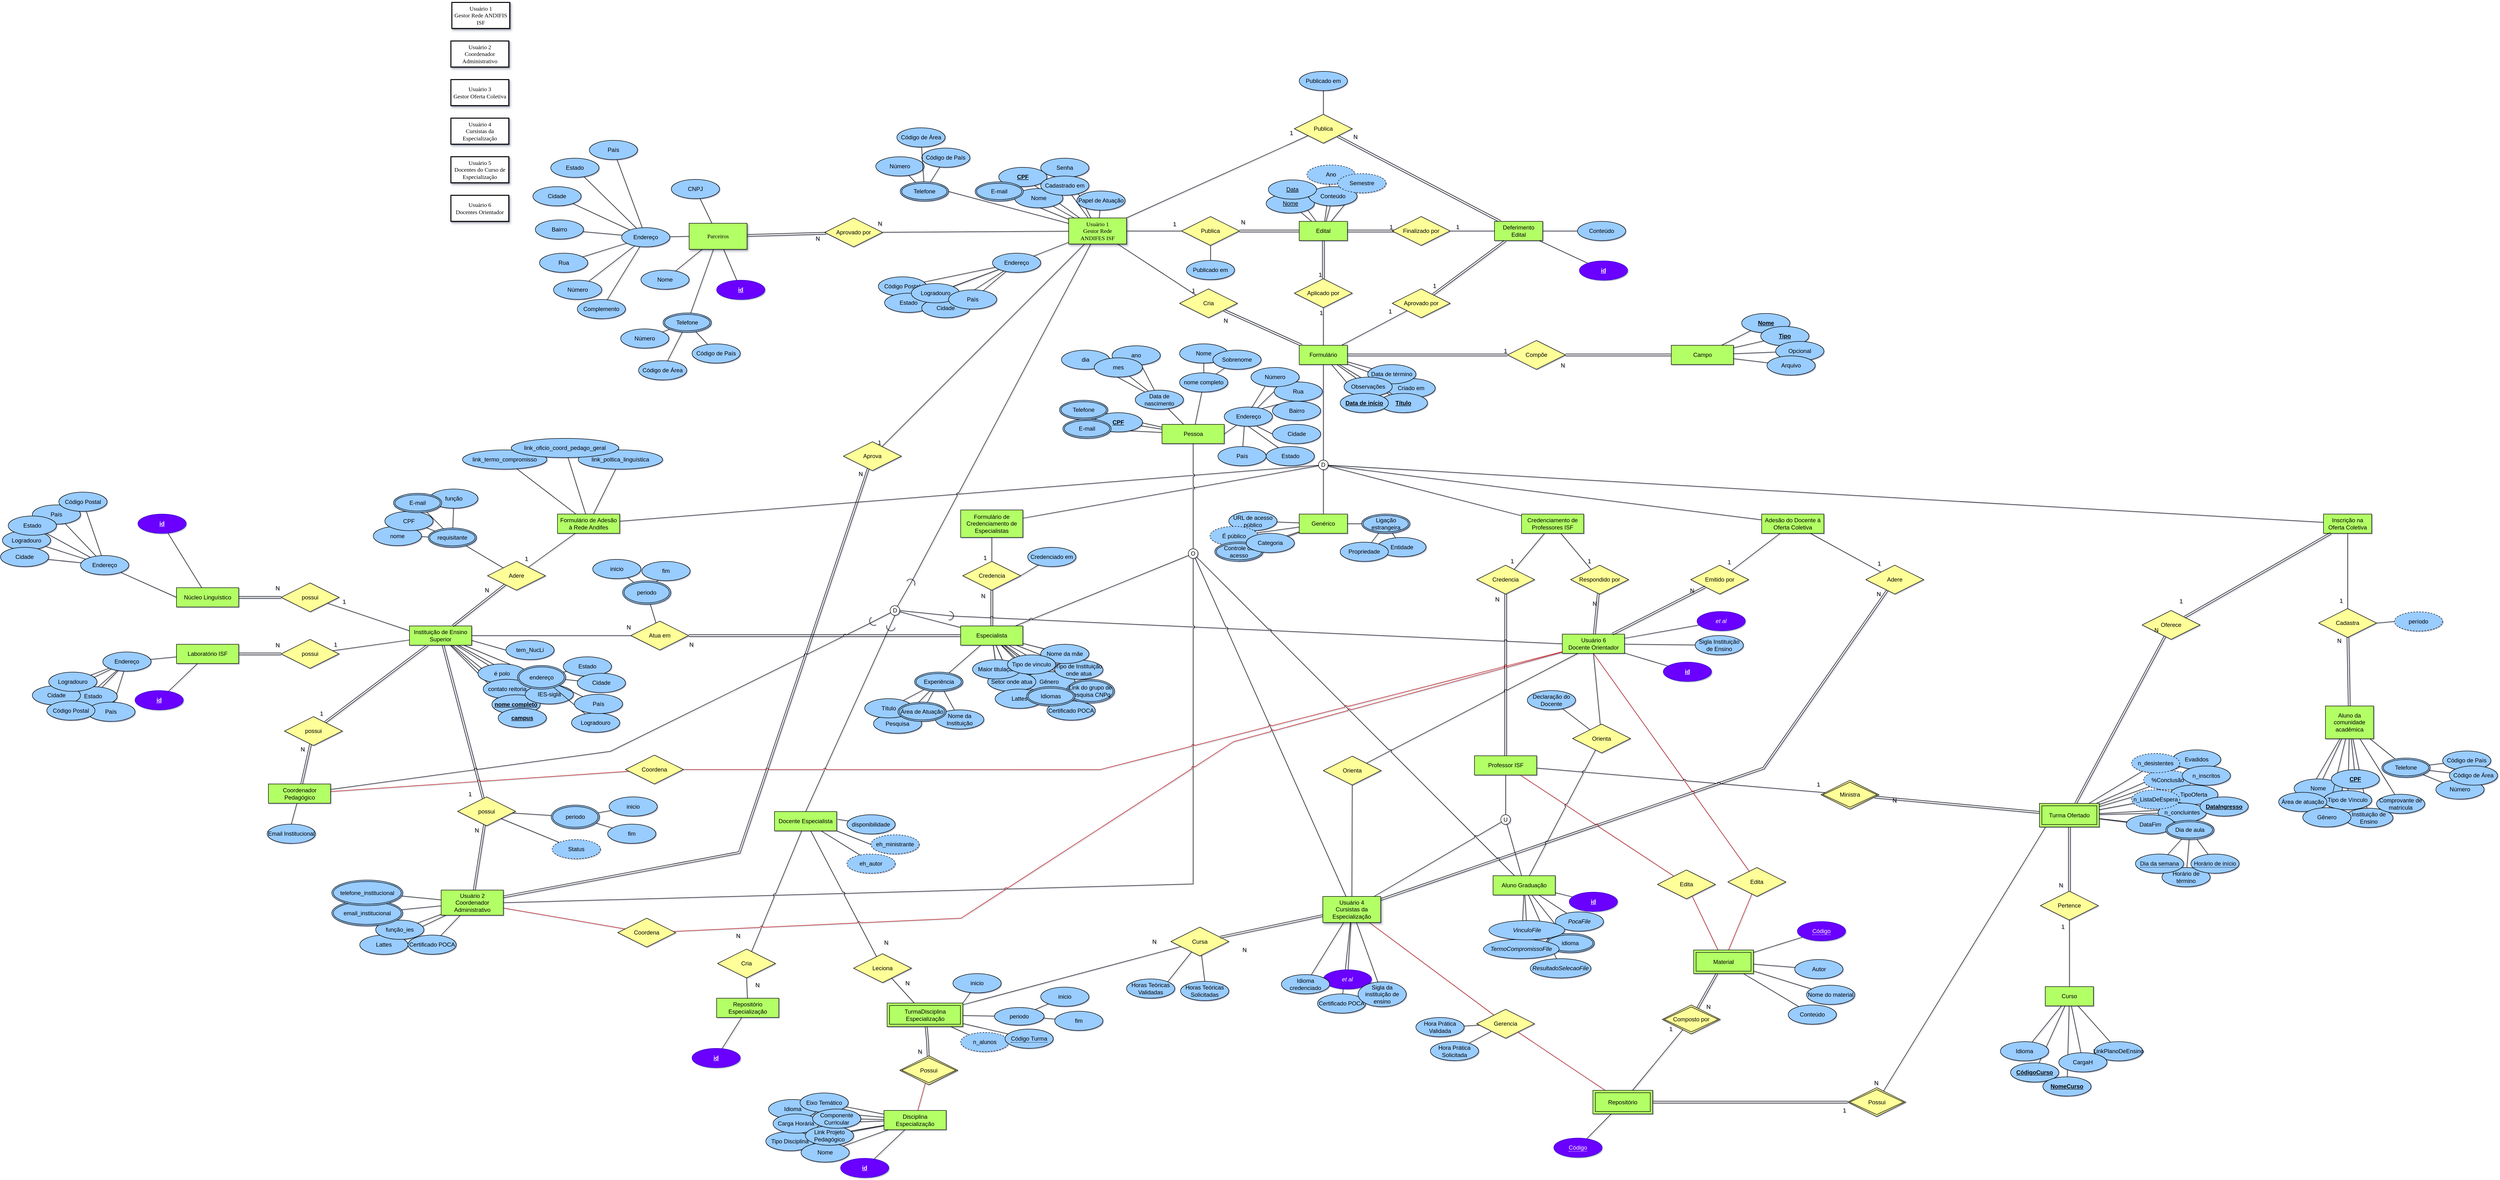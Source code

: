 <?xml version="1.0" encoding="UTF-8"?>
<mxfile version="21.5.2" type="google">
  <diagram name="Page-1" id="ad52d381-51e7-2e0d-a935-2d0ddd2fd229">
    <mxGraphModel dx="7500" dy="1003" grid="0" gridSize="10" guides="1" tooltips="1" connect="1" arrows="0" fold="1" page="0" pageScale="1" pageWidth="1100" pageHeight="850" background="none" math="0" shadow="1">
      <root>
        <mxCell id="0" />
        <mxCell id="1" parent="0" />
        <mxCell id="7k8C15AvPFL7-hZX-qKE-24" value="" style="edgeStyle=none;shape=connector;rounded=0;orthogonalLoop=1;jettySize=auto;html=1;labelBackgroundColor=default;strokeColor=default;fontFamily=Helvetica;fontSize=12;fontColor=default;endArrow=none;endFill=0;" parent="1" source="x2HAkG1FpfWmCbXRU_R8-164" target="x2HAkG1FpfWmCbXRU_R8-136" edge="1">
          <mxGeometry relative="1" as="geometry">
            <mxPoint x="-1836" y="2378" as="sourcePoint" />
            <mxPoint x="-1848" y="2151" as="targetPoint" />
          </mxGeometry>
        </mxCell>
        <mxCell id="bFW7XB5v9sW4Uqi8YyjJ-126" value="" style="shape=link;html=1;rounded=0;" parent="1" source="x2HAkG1FpfWmCbXRU_R8-83" target="bFW7XB5v9sW4Uqi8YyjJ-125" edge="1">
          <mxGeometry relative="1" as="geometry">
            <mxPoint x="-3005" y="2161" as="sourcePoint" />
            <mxPoint x="-2964" y="2233" as="targetPoint" />
          </mxGeometry>
        </mxCell>
        <mxCell id="bFW7XB5v9sW4Uqi8YyjJ-127" value="1" style="resizable=0;html=1;whiteSpace=wrap;align=right;verticalAlign=bottom;" parent="bFW7XB5v9sW4Uqi8YyjJ-126" connectable="0" vertex="1">
          <mxGeometry x="1" relative="1" as="geometry">
            <mxPoint x="-22" as="offset" />
          </mxGeometry>
        </mxCell>
        <mxCell id="bFW7XB5v9sW4Uqi8YyjJ-194" value="" style="shape=link;html=1;rounded=0;" parent="1" source="MONinfcuOaBZ7uyU44ot-59" target="x2HAkG1FpfWmCbXRU_R8-193" edge="1">
          <mxGeometry relative="1" as="geometry">
            <mxPoint x="-864.69" y="2111" as="sourcePoint" />
            <mxPoint x="-772" y="2047" as="targetPoint" />
          </mxGeometry>
        </mxCell>
        <mxCell id="bFW7XB5v9sW4Uqi8YyjJ-195" value="N" style="resizable=0;html=1;whiteSpace=wrap;align=right;verticalAlign=bottom;" parent="bFW7XB5v9sW4Uqi8YyjJ-194" connectable="0" vertex="1">
          <mxGeometry x="1" relative="1" as="geometry">
            <mxPoint x="-12" y="20" as="offset" />
          </mxGeometry>
        </mxCell>
        <mxCell id="bFW7XB5v9sW4Uqi8YyjJ-202" value="" style="shape=link;html=1;rounded=0;" parent="1" source="x2HAkG1FpfWmCbXRU_R8-215" target="x2HAkG1FpfWmCbXRU_R8-216" edge="1">
          <mxGeometry relative="1" as="geometry">
            <mxPoint x="-257" y="2121" as="sourcePoint" />
            <mxPoint x="-196" y="2039" as="targetPoint" />
            <Array as="points">
              <mxPoint x="-249" y="2406" />
            </Array>
          </mxGeometry>
        </mxCell>
        <mxCell id="bFW7XB5v9sW4Uqi8YyjJ-203" value="N" style="resizable=0;html=1;whiteSpace=wrap;align=right;verticalAlign=bottom;" parent="bFW7XB5v9sW4Uqi8YyjJ-202" connectable="0" vertex="1">
          <mxGeometry x="1" relative="1" as="geometry">
            <mxPoint x="-12" y="16" as="offset" />
          </mxGeometry>
        </mxCell>
        <mxCell id="xOxLOzM82mv0gYytT2PE-7" style="edgeStyle=none;shape=connector;rounded=0;orthogonalLoop=1;jettySize=auto;html=1;labelBackgroundColor=default;strokeColor=default;fontFamily=Helvetica;fontSize=12;fontColor=default;endArrow=none;endFill=0;" edge="1" parent="1" source="2Hu6ktGejtVsLACl3LGz-51" target="xOxLOzM82mv0gYytT2PE-3">
          <mxGeometry relative="1" as="geometry">
            <mxPoint x="235" y="2888" as="sourcePoint" />
            <mxPoint x="187" y="2981" as="targetPoint" />
          </mxGeometry>
        </mxCell>
        <mxCell id="2aCZPNWcDrdmzFEZ2BWf-69" value="" style="shape=link;html=1;rounded=0;" parent="1" source="2Hu6ktGejtVsLACl3LGz-51" target="2Hu6ktGejtVsLACl3LGz-50" edge="1">
          <mxGeometry relative="1" as="geometry">
            <mxPoint x="34.996" y="2683" as="sourcePoint" />
            <mxPoint x="-198.117" y="2586.058" as="targetPoint" />
          </mxGeometry>
        </mxCell>
        <mxCell id="2aCZPNWcDrdmzFEZ2BWf-70" value="N" style="resizable=0;html=1;whiteSpace=wrap;align=right;verticalAlign=bottom;" parent="2aCZPNWcDrdmzFEZ2BWf-69" connectable="0" vertex="1">
          <mxGeometry x="1" relative="1" as="geometry">
            <mxPoint x="48" y="16" as="offset" />
          </mxGeometry>
        </mxCell>
        <mxCell id="-rI8hnywURZdHphwKEdb-55" style="edgeStyle=none;shape=connector;rounded=0;orthogonalLoop=1;jettySize=auto;html=1;labelBackgroundColor=default;strokeColor=default;fontFamily=Helvetica;fontSize=12;fontColor=default;endArrow=none;endFill=0;" parent="1" source="-rI8hnywURZdHphwKEdb-56" target="-rI8hnywURZdHphwKEdb-47" edge="1">
          <mxGeometry relative="1" as="geometry" />
        </mxCell>
        <mxCell id="hV6xTBGtTwOXngfLoMFE-16" style="edgeStyle=none;shape=connector;rounded=0;orthogonalLoop=1;jettySize=auto;html=1;labelBackgroundColor=default;strokeColor=default;fontFamily=Helvetica;fontSize=11;fontColor=default;endArrow=none;endFill=0;" parent="1" source="hV6xTBGtTwOXngfLoMFE-15" target="hV6xTBGtTwOXngfLoMFE-1" edge="1">
          <mxGeometry relative="1" as="geometry" />
        </mxCell>
        <mxCell id="hV6xTBGtTwOXngfLoMFE-22" value="" style="edgeStyle=none;orthogonalLoop=1;jettySize=auto;html=1;rounded=0;endArrow=none;endFill=0;" parent="1" source="hV6xTBGtTwOXngfLoMFE-1" target="hV6xTBGtTwOXngfLoMFE-20" edge="1">
          <mxGeometry width="80" relative="1" as="geometry">
            <mxPoint x="-581" y="2171" as="sourcePoint" />
            <mxPoint x="-539" y="2166" as="targetPoint" />
            <Array as="points" />
          </mxGeometry>
        </mxCell>
        <mxCell id="bFW7XB5v9sW4Uqi8YyjJ-208" value="" style="shape=link;html=1;rounded=0;" parent="1" source="x2HAkG1FpfWmCbXRU_R8-3" target="x2HAkG1FpfWmCbXRU_R8-33" edge="1">
          <mxGeometry relative="1" as="geometry">
            <mxPoint x="-1202" y="1577" as="sourcePoint" />
            <mxPoint x="-1303" y="1613" as="targetPoint" />
          </mxGeometry>
        </mxCell>
        <mxCell id="bFW7XB5v9sW4Uqi8YyjJ-209" value="N" style="resizable=0;html=1;whiteSpace=wrap;align=right;verticalAlign=bottom;" parent="bFW7XB5v9sW4Uqi8YyjJ-208" connectable="0" vertex="1">
          <mxGeometry x="1" relative="1" as="geometry">
            <mxPoint x="10" y="30" as="offset" />
          </mxGeometry>
        </mxCell>
        <mxCell id="bFW7XB5v9sW4Uqi8YyjJ-122" value="" style="shape=link;html=1;rounded=0;" parent="1" source="x2HAkG1FpfWmCbXRU_R8-3" target="x2HAkG1FpfWmCbXRU_R8-107" edge="1">
          <mxGeometry relative="1" as="geometry">
            <mxPoint x="-1366" y="1658" as="sourcePoint" />
            <mxPoint x="-1206" y="1658" as="targetPoint" />
          </mxGeometry>
        </mxCell>
        <mxCell id="bFW7XB5v9sW4Uqi8YyjJ-123" value="1" style="resizable=0;html=1;whiteSpace=wrap;align=right;verticalAlign=bottom;" parent="bFW7XB5v9sW4Uqi8YyjJ-122" connectable="0" vertex="1">
          <mxGeometry x="1" relative="1" as="geometry" />
        </mxCell>
        <mxCell id="bFW7XB5v9sW4Uqi8YyjJ-222" value="" style="shape=link;html=1;rounded=0;" parent="1" source="x2HAkG1FpfWmCbXRU_R8-44" target="x2HAkG1FpfWmCbXRU_R8-65" edge="1">
          <mxGeometry relative="1" as="geometry">
            <mxPoint x="-1102" y="1366" as="sourcePoint" />
            <mxPoint x="-1002" y="1373" as="targetPoint" />
          </mxGeometry>
        </mxCell>
        <mxCell id="bFW7XB5v9sW4Uqi8YyjJ-223" value="1" style="resizable=0;html=1;whiteSpace=wrap;align=right;verticalAlign=bottom;" parent="bFW7XB5v9sW4Uqi8YyjJ-222" connectable="0" vertex="1">
          <mxGeometry x="1" relative="1" as="geometry">
            <mxPoint x="8" y="-10" as="offset" />
          </mxGeometry>
        </mxCell>
        <mxCell id="bFW7XB5v9sW4Uqi8YyjJ-218" value="" style="shape=link;html=1;rounded=0;" parent="1" source="x2HAkG1FpfWmCbXRU_R8-44" target="EwDSnlVrmYeqQzUvhRLh-19" edge="1">
          <mxGeometry relative="1" as="geometry">
            <mxPoint x="-1202" y="1376" as="sourcePoint" />
            <mxPoint x="-1295" y="1399" as="targetPoint" />
          </mxGeometry>
        </mxCell>
        <mxCell id="bFW7XB5v9sW4Uqi8YyjJ-219" value="N" style="resizable=0;html=1;whiteSpace=wrap;align=right;verticalAlign=bottom;" parent="bFW7XB5v9sW4Uqi8YyjJ-218" connectable="0" vertex="1">
          <mxGeometry x="1" relative="1" as="geometry">
            <mxPoint x="43" y="10" as="offset" />
          </mxGeometry>
        </mxCell>
        <mxCell id="bFW7XB5v9sW4Uqi8YyjJ-168" value="" style="endArrow=none;html=1;rounded=0;" parent="1" source="x2HAkG1FpfWmCbXRU_R8-83" target="x2HAkG1FpfWmCbXRU_R8-119" edge="1">
          <mxGeometry relative="1" as="geometry">
            <mxPoint x="-3047" y="2131" as="sourcePoint" />
            <mxPoint x="-3217" y="2076" as="targetPoint" />
          </mxGeometry>
        </mxCell>
        <mxCell id="bFW7XB5v9sW4Uqi8YyjJ-169" value="1" style="resizable=0;html=1;whiteSpace=wrap;align=right;verticalAlign=bottom;" parent="bFW7XB5v9sW4Uqi8YyjJ-168" connectable="0" vertex="1">
          <mxGeometry x="1" relative="1" as="geometry">
            <mxPoint x="10" y="-4" as="offset" />
          </mxGeometry>
        </mxCell>
        <mxCell id="x2HAkG1FpfWmCbXRU_R8-122" value="Certificado POCA" style="ellipse;whiteSpace=wrap;html=1;align=center;fillColor=#99CCFF;" parent="1" vertex="1">
          <mxGeometry x="-3060" y="2752" width="100" height="40" as="geometry" />
        </mxCell>
        <mxCell id="x2HAkG1FpfWmCbXRU_R8-123" style="edgeStyle=none;shape=connector;rounded=0;orthogonalLoop=1;jettySize=auto;html=1;labelBackgroundColor=default;strokeColor=default;fontFamily=Helvetica;fontSize=12;fontColor=default;endArrow=none;endFill=0;" parent="1" source="x2HAkG1FpfWmCbXRU_R8-122" target="x2HAkG1FpfWmCbXRU_R8-85" edge="1">
          <mxGeometry relative="1" as="geometry" />
        </mxCell>
        <mxCell id="x2HAkG1FpfWmCbXRU_R8-121" style="edgeStyle=none;shape=connector;rounded=0;orthogonalLoop=1;jettySize=auto;html=1;labelBackgroundColor=default;strokeColor=default;fontFamily=Helvetica;fontSize=12;fontColor=default;endArrow=none;endFill=0;" parent="1" source="x2HAkG1FpfWmCbXRU_R8-120" target="x2HAkG1FpfWmCbXRU_R8-83" edge="1">
          <mxGeometry relative="1" as="geometry" />
        </mxCell>
        <mxCell id="bFW7XB5v9sW4Uqi8YyjJ-110" value="" style="shape=link;html=1;rounded=0;" parent="1" source="x2HAkG1FpfWmCbXRU_R8-85" target="bFW7XB5v9sW4Uqi8YyjJ-125" edge="1">
          <mxGeometry relative="1" as="geometry">
            <mxPoint x="-2833" y="2083" as="sourcePoint" />
            <mxPoint x="-2673" y="2083" as="targetPoint" />
          </mxGeometry>
        </mxCell>
        <mxCell id="bFW7XB5v9sW4Uqi8YyjJ-111" value="N" style="resizable=0;html=1;whiteSpace=wrap;align=right;verticalAlign=bottom;" parent="bFW7XB5v9sW4Uqi8YyjJ-110" connectable="0" vertex="1">
          <mxGeometry x="1" relative="1" as="geometry">
            <mxPoint x="-10" y="20" as="offset" />
          </mxGeometry>
        </mxCell>
        <mxCell id="bFW7XB5v9sW4Uqi8YyjJ-112" value="" style="shape=link;html=1;rounded=0;" parent="1" source="x2HAkG1FpfWmCbXRU_R8-84" target="bFW7XB5v9sW4Uqi8YyjJ-124" edge="1">
          <mxGeometry relative="1" as="geometry">
            <mxPoint x="-2836" y="2252.75" as="sourcePoint" />
            <mxPoint x="-2920" y="2171.75" as="targetPoint" />
          </mxGeometry>
        </mxCell>
        <mxCell id="bFW7XB5v9sW4Uqi8YyjJ-113" value="N" style="resizable=0;html=1;whiteSpace=wrap;align=right;verticalAlign=bottom;" parent="bFW7XB5v9sW4Uqi8YyjJ-112" connectable="0" vertex="1">
          <mxGeometry x="1" relative="1" as="geometry">
            <mxPoint x="-11" y="20" as="offset" />
          </mxGeometry>
        </mxCell>
        <mxCell id="bFW7XB5v9sW4Uqi8YyjJ-114" value="" style="shape=link;html=1;rounded=0;" parent="1" source="x2HAkG1FpfWmCbXRU_R8-83" target="bFW7XB5v9sW4Uqi8YyjJ-124" edge="1">
          <mxGeometry relative="1" as="geometry">
            <mxPoint x="-2831" y="2279" as="sourcePoint" />
            <mxPoint x="-2820" y="2171" as="targetPoint" />
          </mxGeometry>
        </mxCell>
        <mxCell id="bFW7XB5v9sW4Uqi8YyjJ-115" value="1" style="resizable=0;html=1;whiteSpace=wrap;align=right;verticalAlign=bottom;" parent="bFW7XB5v9sW4Uqi8YyjJ-114" connectable="0" vertex="1">
          <mxGeometry x="1" relative="1" as="geometry">
            <mxPoint x="-2" y="-10" as="offset" />
          </mxGeometry>
        </mxCell>
        <mxCell id="bv3p_5y2cNfuPuO2bN22-3" value="Usuário 2&lt;br&gt;Coordenador Administrativo" style="rounded=0;whiteSpace=wrap;html=1;shadow=1;comic=0;labelBackgroundColor=none;strokeWidth=2;fontFamily=Verdana;fontSize=12;align=center;spacingLeft=0;spacing=6;fillStyle=solid;hachureGap=4;fontSource=https%3A%2F%2Ffonts.googleapis.com%2Fcss%3Ffamily%3DArchitects%2BDaughter;" parent="1" vertex="1">
          <mxGeometry x="-2971" y="898" width="120" height="54" as="geometry" />
        </mxCell>
        <mxCell id="bv3p_5y2cNfuPuO2bN22-5" value="Usuário 3&lt;br&gt;Gestor Oferta Coletiva" style="rounded=0;whiteSpace=wrap;html=1;shadow=1;comic=0;labelBackgroundColor=none;strokeWidth=2;fontFamily=Verdana;fontSize=12;align=center;spacingLeft=0;spacing=6;fillStyle=solid;hachureGap=4;fontSource=https%3A%2F%2Ffonts.googleapis.com%2Fcss%3Ffamily%3DArchitects%2BDaughter;" parent="1" vertex="1">
          <mxGeometry x="-2971" y="978" width="120" height="54" as="geometry" />
        </mxCell>
        <mxCell id="bv3p_5y2cNfuPuO2bN22-7" value="Usuário 4&lt;br&gt;Cursistas da Especialização" style="rounded=0;whiteSpace=wrap;html=1;shadow=1;comic=0;labelBackgroundColor=none;strokeWidth=2;fontFamily=Verdana;fontSize=12;align=center;spacingLeft=0;spacing=6;fillStyle=solid;hachureGap=4;fontSource=https%3A%2F%2Ffonts.googleapis.com%2Fcss%3Ffamily%3DArchitects%2BDaughter;" parent="1" vertex="1">
          <mxGeometry x="-2971" y="1058" width="120" height="54" as="geometry" />
        </mxCell>
        <mxCell id="bv3p_5y2cNfuPuO2bN22-9" value="Usuário 5&lt;br&gt;Docentes do Curso de Especialização" style="rounded=0;whiteSpace=wrap;html=1;shadow=1;comic=0;labelBackgroundColor=none;strokeWidth=2;fontFamily=Verdana;fontSize=12;align=center;spacingLeft=0;spacing=6;fillStyle=solid;hachureGap=4;fontSource=https%3A%2F%2Ffonts.googleapis.com%2Fcss%3Ffamily%3DArchitects%2BDaughter;" parent="1" vertex="1">
          <mxGeometry x="-2971" y="1138" width="120" height="54" as="geometry" />
        </mxCell>
        <mxCell id="bv3p_5y2cNfuPuO2bN22-11" value="Usuário 6&lt;br&gt;Docentes Orientador" style="rounded=0;whiteSpace=wrap;html=1;shadow=1;comic=0;labelBackgroundColor=none;strokeWidth=2;fontFamily=Verdana;fontSize=12;align=center;spacingLeft=0;spacing=6;fillStyle=solid;hachureGap=4;fontSource=https%3A%2F%2Ffonts.googleapis.com%2Fcss%3Ffamily%3DArchitects%2BDaughter;" parent="1" vertex="1">
          <mxGeometry x="-2971" y="1218" width="120" height="54" as="geometry" />
        </mxCell>
        <mxCell id="bv3p_5y2cNfuPuO2bN22-13" value="Usuário 1&lt;br&gt;Gestor Rede ANDIFIS ISF" style="rounded=0;whiteSpace=wrap;html=1;shadow=1;comic=0;labelBackgroundColor=none;strokeWidth=2;fontFamily=Verdana;fontSize=12;align=center;spacingLeft=0;spacing=6;fillStyle=solid;hachureGap=4;fontSource=https%3A%2F%2Ffonts.googleapis.com%2Fcss%3Ffamily%3DArchitects%2BDaughter;" parent="1" vertex="1">
          <mxGeometry x="-2969" y="818" width="120" height="54" as="geometry" />
        </mxCell>
        <mxCell id="x2HAkG1FpfWmCbXRU_R8-11" style="rounded=0;orthogonalLoop=1;jettySize=auto;html=1;endArrow=none;endFill=0;" parent="1" source="x2HAkG1FpfWmCbXRU_R8-2" target="x2HAkG1FpfWmCbXRU_R8-9" edge="1">
          <mxGeometry relative="1" as="geometry" />
        </mxCell>
        <mxCell id="x2HAkG1FpfWmCbXRU_R8-73" style="edgeStyle=none;shape=connector;rounded=0;orthogonalLoop=1;jettySize=auto;html=1;labelBackgroundColor=default;strokeColor=default;fontFamily=Helvetica;fontSize=12;fontColor=default;endArrow=none;endFill=0;" parent="1" source="x2HAkG1FpfWmCbXRU_R8-2" target="x2HAkG1FpfWmCbXRU_R8-72" edge="1">
          <mxGeometry relative="1" as="geometry" />
        </mxCell>
        <mxCell id="x2HAkG1FpfWmCbXRU_R8-74" style="edgeStyle=none;shape=connector;rounded=0;orthogonalLoop=1;jettySize=auto;html=1;labelBackgroundColor=default;strokeColor=default;fontFamily=Helvetica;fontSize=12;fontColor=default;endArrow=none;endFill=0;" parent="1" source="x2HAkG1FpfWmCbXRU_R8-2" target="x2HAkG1FpfWmCbXRU_R8-71" edge="1">
          <mxGeometry relative="1" as="geometry" />
        </mxCell>
        <mxCell id="x2HAkG1FpfWmCbXRU_R8-75" style="edgeStyle=none;shape=connector;rounded=0;orthogonalLoop=1;jettySize=auto;html=1;labelBackgroundColor=default;strokeColor=default;fontFamily=Helvetica;fontSize=12;fontColor=default;endArrow=none;endFill=0;" parent="1" source="x2HAkG1FpfWmCbXRU_R8-2" target="x2HAkG1FpfWmCbXRU_R8-69" edge="1">
          <mxGeometry relative="1" as="geometry" />
        </mxCell>
        <mxCell id="x2HAkG1FpfWmCbXRU_R8-76" style="edgeStyle=none;shape=connector;rounded=0;orthogonalLoop=1;jettySize=auto;html=1;labelBackgroundColor=default;strokeColor=default;fontFamily=Helvetica;fontSize=12;fontColor=default;endArrow=none;endFill=0;" parent="1" source="x2HAkG1FpfWmCbXRU_R8-2" target="x2HAkG1FpfWmCbXRU_R8-8" edge="1">
          <mxGeometry relative="1" as="geometry" />
        </mxCell>
        <mxCell id="x2HAkG1FpfWmCbXRU_R8-2" value="Edital" style="whiteSpace=wrap;html=1;align=center;fillColor=#B3FF66;" parent="1" vertex="1">
          <mxGeometry x="-1212" y="1272" width="100" height="40" as="geometry" />
        </mxCell>
        <mxCell id="x2HAkG1FpfWmCbXRU_R8-5" style="rounded=0;orthogonalLoop=1;jettySize=auto;html=1;endArrow=none;endFill=0;" parent="1" source="x2HAkG1FpfWmCbXRU_R8-3" target="bFW7XB5v9sW4Uqi8YyjJ-49" edge="1">
          <mxGeometry relative="1" as="geometry">
            <mxPoint x="-1232" y="1709" as="targetPoint" />
          </mxGeometry>
        </mxCell>
        <mxCell id="x2HAkG1FpfWmCbXRU_R8-18" style="edgeStyle=none;rounded=0;orthogonalLoop=1;jettySize=auto;html=1;endArrow=none;endFill=0;" parent="1" source="x2HAkG1FpfWmCbXRU_R8-3" target="x2HAkG1FpfWmCbXRU_R8-17" edge="1">
          <mxGeometry relative="1" as="geometry" />
        </mxCell>
        <mxCell id="x2HAkG1FpfWmCbXRU_R8-21" style="edgeStyle=none;rounded=0;orthogonalLoop=1;jettySize=auto;html=1;endArrow=none;endFill=0;" parent="1" source="x2HAkG1FpfWmCbXRU_R8-3" target="x2HAkG1FpfWmCbXRU_R8-19" edge="1">
          <mxGeometry relative="1" as="geometry" />
        </mxCell>
        <mxCell id="x2HAkG1FpfWmCbXRU_R8-25" style="edgeStyle=none;shape=connector;rounded=0;orthogonalLoop=1;jettySize=auto;html=1;labelBackgroundColor=default;strokeColor=default;fontFamily=Helvetica;fontSize=11;fontColor=default;endArrow=none;endFill=0;" parent="1" source="x2HAkG1FpfWmCbXRU_R8-3" target="x2HAkG1FpfWmCbXRU_R8-23" edge="1">
          <mxGeometry relative="1" as="geometry" />
        </mxCell>
        <mxCell id="x2HAkG1FpfWmCbXRU_R8-27" style="edgeStyle=none;shape=connector;rounded=0;orthogonalLoop=1;jettySize=auto;html=1;labelBackgroundColor=default;strokeColor=default;fontFamily=Helvetica;fontSize=11;fontColor=default;endArrow=none;endFill=0;" parent="1" source="x2HAkG1FpfWmCbXRU_R8-3" target="x2HAkG1FpfWmCbXRU_R8-26" edge="1">
          <mxGeometry relative="1" as="geometry" />
        </mxCell>
        <mxCell id="hV6xTBGtTwOXngfLoMFE-27" style="edgeStyle=none;shape=connector;rounded=0;orthogonalLoop=1;jettySize=auto;html=1;labelBackgroundColor=default;strokeColor=default;fontFamily=Helvetica;fontSize=11;fontColor=default;endArrow=none;endFill=0;" parent="1" source="x2HAkG1FpfWmCbXRU_R8-3" target="hV6xTBGtTwOXngfLoMFE-26" edge="1">
          <mxGeometry relative="1" as="geometry" />
        </mxCell>
        <mxCell id="x2HAkG1FpfWmCbXRU_R8-3" value="Formulário" style="whiteSpace=wrap;html=1;align=center;fillColor=#B3FF66;" parent="1" vertex="1">
          <mxGeometry x="-1212" y="1529" width="100" height="40" as="geometry" />
        </mxCell>
        <mxCell id="x2HAkG1FpfWmCbXRU_R8-4" value="Formulário de Credenciamento de Especialistas" style="whiteSpace=wrap;html=1;align=center;fillColor=#B3FF66;" parent="1" vertex="1">
          <mxGeometry x="-1914" y="1870.5" width="129" height="57" as="geometry" />
        </mxCell>
        <mxCell id="x2HAkG1FpfWmCbXRU_R8-6" value="Publicado em" style="ellipse;whiteSpace=wrap;html=1;align=center;fillColor=#99CCFF;" parent="1" vertex="1">
          <mxGeometry x="-1446" y="1353" width="100" height="40" as="geometry" />
        </mxCell>
        <mxCell id="x2HAkG1FpfWmCbXRU_R8-8" value="&lt;u&gt;Nome&lt;/u&gt;" style="ellipse;whiteSpace=wrap;html=1;align=center;fillColor=#99CCFF;" parent="1" vertex="1">
          <mxGeometry x="-1280.5" y="1215" width="100" height="40" as="geometry" />
        </mxCell>
        <mxCell id="x2HAkG1FpfWmCbXRU_R8-14" value="Aplicado por" style="shape=rhombus;perimeter=rhombusPerimeter;whiteSpace=wrap;html=1;align=center;fillColor=#FFFF99;" parent="1" vertex="1">
          <mxGeometry x="-1222" y="1391" width="120" height="60" as="geometry" />
        </mxCell>
        <mxCell id="x2HAkG1FpfWmCbXRU_R8-17" value="Criado em" style="ellipse;whiteSpace=wrap;html=1;align=center;fillColor=#99CCFF;" parent="1" vertex="1">
          <mxGeometry x="-1030" y="1598" width="100" height="40" as="geometry" />
        </mxCell>
        <mxCell id="x2HAkG1FpfWmCbXRU_R8-23" value="Data de término" style="ellipse;whiteSpace=wrap;html=1;align=center;fillColor=#99CCFF;" parent="1" vertex="1">
          <mxGeometry x="-1070" y="1569" width="100" height="40" as="geometry" />
        </mxCell>
        <mxCell id="x2HAkG1FpfWmCbXRU_R8-26" value="Observações" style="ellipse;whiteSpace=wrap;html=1;align=center;fillColor=#99CCFF;" parent="1" vertex="1">
          <mxGeometry x="-1119" y="1595" width="100" height="40" as="geometry" />
        </mxCell>
        <mxCell id="bFW7XB5v9sW4Uqi8YyjJ-34" value="" style="endArrow=none;html=1;rounded=0;" parent="1" source="x2HAkG1FpfWmCbXRU_R8-3" target="x2HAkG1FpfWmCbXRU_R8-14" edge="1">
          <mxGeometry relative="1" as="geometry">
            <mxPoint x="-1371" y="1478" as="sourcePoint" />
            <mxPoint x="-1211" y="1478" as="targetPoint" />
          </mxGeometry>
        </mxCell>
        <mxCell id="bFW7XB5v9sW4Uqi8YyjJ-35" value="1" style="resizable=0;html=1;whiteSpace=wrap;align=right;verticalAlign=bottom;" parent="bFW7XB5v9sW4Uqi8YyjJ-34" connectable="0" vertex="1">
          <mxGeometry x="1" relative="1" as="geometry">
            <mxPoint y="19" as="offset" />
          </mxGeometry>
        </mxCell>
        <mxCell id="bFW7XB5v9sW4Uqi8YyjJ-39" value="" style="shape=link;html=1;rounded=0;" parent="1" source="x2HAkG1FpfWmCbXRU_R8-2" target="x2HAkG1FpfWmCbXRU_R8-14" edge="1">
          <mxGeometry relative="1" as="geometry">
            <mxPoint x="-1050" y="1437" as="sourcePoint" />
            <mxPoint x="-870" y="1435" as="targetPoint" />
          </mxGeometry>
        </mxCell>
        <mxCell id="bFW7XB5v9sW4Uqi8YyjJ-40" value="1" style="resizable=0;html=1;whiteSpace=wrap;align=right;verticalAlign=bottom;" parent="bFW7XB5v9sW4Uqi8YyjJ-39" connectable="0" vertex="1">
          <mxGeometry x="1" relative="1" as="geometry">
            <mxPoint x="-2" as="offset" />
          </mxGeometry>
        </mxCell>
        <mxCell id="x2HAkG1FpfWmCbXRU_R8-33" value="Cria" style="shape=rhombus;perimeter=rhombusPerimeter;whiteSpace=wrap;html=1;align=center;strokeColor=default;fontFamily=Helvetica;fontSize=12;fontColor=default;fillColor=#FFFF99;" parent="1" vertex="1">
          <mxGeometry x="-1460" y="1412" width="120" height="60" as="geometry" />
        </mxCell>
        <mxCell id="x2HAkG1FpfWmCbXRU_R8-275" style="edgeStyle=none;shape=connector;rounded=0;orthogonalLoop=1;jettySize=auto;html=1;labelBackgroundColor=default;strokeColor=default;fontFamily=Helvetica;fontSize=12;fontColor=default;endArrow=none;endFill=0;" parent="1" source="bFW7XB5v9sW4Uqi8YyjJ-38" target="x2HAkG1FpfWmCbXRU_R8-270" edge="1">
          <mxGeometry relative="1" as="geometry" />
        </mxCell>
        <mxCell id="x2HAkG1FpfWmCbXRU_R8-276" style="edgeStyle=none;shape=connector;rounded=0;orthogonalLoop=1;jettySize=auto;html=1;labelBackgroundColor=default;strokeColor=default;fontFamily=Helvetica;fontSize=12;fontColor=default;endArrow=none;endFill=0;" parent="1" source="bFW7XB5v9sW4Uqi8YyjJ-38" target="x2HAkG1FpfWmCbXRU_R8-269" edge="1">
          <mxGeometry relative="1" as="geometry" />
        </mxCell>
        <mxCell id="x2HAkG1FpfWmCbXRU_R8-277" style="edgeStyle=none;shape=connector;rounded=0;orthogonalLoop=1;jettySize=auto;html=1;labelBackgroundColor=default;strokeColor=default;fontFamily=Helvetica;fontSize=12;fontColor=default;endArrow=none;endFill=0;" parent="1" source="bFW7XB5v9sW4Uqi8YyjJ-38" target="THlvHC6nMn96xe4pw3AP-9" edge="1">
          <mxGeometry relative="1" as="geometry">
            <mxPoint x="-1871.238" y="1238.674" as="targetPoint" />
          </mxGeometry>
        </mxCell>
        <mxCell id="x2HAkG1FpfWmCbXRU_R8-278" style="edgeStyle=none;shape=connector;rounded=0;orthogonalLoop=1;jettySize=auto;html=1;labelBackgroundColor=default;strokeColor=default;fontFamily=Helvetica;fontSize=12;fontColor=default;endArrow=none;endFill=0;" parent="1" source="bFW7XB5v9sW4Uqi8YyjJ-38" target="x2HAkG1FpfWmCbXRU_R8-272" edge="1">
          <mxGeometry relative="1" as="geometry" />
        </mxCell>
        <mxCell id="x2HAkG1FpfWmCbXRU_R8-280" style="edgeStyle=none;shape=connector;rounded=0;orthogonalLoop=1;jettySize=auto;html=1;labelBackgroundColor=default;strokeColor=default;fontFamily=Helvetica;fontSize=12;fontColor=default;endArrow=none;endFill=0;" parent="1" source="bFW7XB5v9sW4Uqi8YyjJ-38" target="x2HAkG1FpfWmCbXRU_R8-274" edge="1">
          <mxGeometry relative="1" as="geometry" />
        </mxCell>
        <mxCell id="x2HAkG1FpfWmCbXRU_R8-282" style="edgeStyle=none;shape=connector;rounded=0;orthogonalLoop=1;jettySize=auto;html=1;labelBackgroundColor=default;strokeColor=default;fontFamily=Helvetica;fontSize=12;fontColor=default;endArrow=none;endFill=0;" parent="1" source="bFW7XB5v9sW4Uqi8YyjJ-38" target="x2HAkG1FpfWmCbXRU_R8-281" edge="1">
          <mxGeometry relative="1" as="geometry" />
        </mxCell>
        <mxCell id="bFW7XB5v9sW4Uqi8YyjJ-38" value="Usuário 1&lt;br&gt;Gestor Rede ANDIFES ISF" style="rounded=0;whiteSpace=wrap;html=1;shadow=1;comic=0;labelBackgroundColor=none;strokeWidth=1;fontFamily=Verdana;fontSize=12;align=center;spacingLeft=0;spacing=6;fillStyle=solid;hachureGap=4;fontSource=https%3A%2F%2Ffonts.googleapis.com%2Fcss%3Ffamily%3DArchitects%2BDaughter;fillColor=#B3FF66;" parent="1" vertex="1">
          <mxGeometry x="-1690" y="1265" width="120" height="54" as="geometry" />
        </mxCell>
        <mxCell id="bFW7XB5v9sW4Uqi8YyjJ-45" value="Inscrição na Oferta Coletiva" style="whiteSpace=wrap;html=1;align=center;fillColor=#B3FF66;" parent="1" vertex="1">
          <mxGeometry x="912" y="1879" width="100" height="40" as="geometry" />
        </mxCell>
        <mxCell id="bFW7XB5v9sW4Uqi8YyjJ-47" style="rounded=0;orthogonalLoop=1;jettySize=auto;html=1;endArrow=none;endFill=0;jumpStyle=arc;" parent="1" source="x2HAkG1FpfWmCbXRU_R8-4" target="bFW7XB5v9sW4Uqi8YyjJ-49" edge="1">
          <mxGeometry relative="1" as="geometry">
            <mxPoint x="-1161" y="1649" as="sourcePoint" />
            <mxPoint x="-1232" y="1779" as="targetPoint" />
          </mxGeometry>
        </mxCell>
        <mxCell id="bFW7XB5v9sW4Uqi8YyjJ-48" style="rounded=0;orthogonalLoop=1;jettySize=auto;html=1;endArrow=none;endFill=0;" parent="1" source="bFW7XB5v9sW4Uqi8YyjJ-49" target="bFW7XB5v9sW4Uqi8YyjJ-45" edge="1">
          <mxGeometry relative="1" as="geometry">
            <mxPoint x="-1218" y="1806" as="sourcePoint" />
            <mxPoint x="-1222" y="1789" as="targetPoint" />
          </mxGeometry>
        </mxCell>
        <mxCell id="x2HAkG1FpfWmCbXRU_R8-79" style="edgeStyle=none;shape=connector;rounded=0;orthogonalLoop=1;jettySize=auto;html=1;labelBackgroundColor=default;strokeColor=default;fontFamily=Helvetica;fontSize=12;fontColor=default;endArrow=none;endFill=0;jumpStyle=arc;" parent="1" source="bFW7XB5v9sW4Uqi8YyjJ-49" target="x2HAkG1FpfWmCbXRU_R8-77" edge="1">
          <mxGeometry relative="1" as="geometry" />
        </mxCell>
        <mxCell id="x2HAkG1FpfWmCbXRU_R8-80" style="edgeStyle=none;shape=connector;rounded=0;orthogonalLoop=1;jettySize=auto;html=1;labelBackgroundColor=default;strokeColor=default;fontFamily=Helvetica;fontSize=12;fontColor=default;endArrow=none;endFill=0;" parent="1" source="bFW7XB5v9sW4Uqi8YyjJ-49" target="x2HAkG1FpfWmCbXRU_R8-78" edge="1">
          <mxGeometry relative="1" as="geometry" />
        </mxCell>
        <mxCell id="x2HAkG1FpfWmCbXRU_R8-82" style="edgeStyle=none;shape=connector;rounded=0;orthogonalLoop=1;jettySize=auto;html=1;labelBackgroundColor=default;strokeColor=default;fontFamily=Helvetica;fontSize=12;fontColor=default;endArrow=none;endFill=0;" parent="1" source="bFW7XB5v9sW4Uqi8YyjJ-49" target="x2HAkG1FpfWmCbXRU_R8-81" edge="1">
          <mxGeometry relative="1" as="geometry" />
        </mxCell>
        <mxCell id="bFW7XB5v9sW4Uqi8YyjJ-49" value="D" style="ellipse;whiteSpace=wrap;html=1;aspect=fixed;" parent="1" vertex="1">
          <mxGeometry x="-1172" y="1767" width="20" height="20" as="geometry" />
        </mxCell>
        <mxCell id="x2HAkG1FpfWmCbXRU_R8-63" style="edgeStyle=none;shape=connector;rounded=0;orthogonalLoop=1;jettySize=auto;html=1;labelBackgroundColor=default;strokeColor=default;fontFamily=Helvetica;fontSize=12;fontColor=default;endArrow=none;endFill=0;" parent="1" source="x2HAkG1FpfWmCbXRU_R8-44" target="x2HAkG1FpfWmCbXRU_R8-62" edge="1">
          <mxGeometry relative="1" as="geometry" />
        </mxCell>
        <mxCell id="x2HAkG1FpfWmCbXRU_R8-49" value="" style="shape=link;html=1;rounded=0;entryX=0.039;entryY=0.5;entryDx=0;entryDy=0;entryPerimeter=0;" parent="1" source="x2HAkG1FpfWmCbXRU_R8-2" target="x2HAkG1FpfWmCbXRU_R8-51" edge="1">
          <mxGeometry relative="1" as="geometry">
            <mxPoint x="-1152" y="1383" as="sourcePoint" />
            <mxPoint x="-1014.6" y="1361.8" as="targetPoint" />
          </mxGeometry>
        </mxCell>
        <mxCell id="x2HAkG1FpfWmCbXRU_R8-50" value="1" style="resizable=0;html=1;whiteSpace=wrap;align=right;verticalAlign=bottom;" parent="x2HAkG1FpfWmCbXRU_R8-49" connectable="0" vertex="1">
          <mxGeometry x="1" relative="1" as="geometry">
            <mxPoint x="-2" as="offset" />
          </mxGeometry>
        </mxCell>
        <mxCell id="x2HAkG1FpfWmCbXRU_R8-51" value="Finalizado por" style="shape=rhombus;perimeter=rhombusPerimeter;whiteSpace=wrap;html=1;align=center;fillColor=#FFFF99;" parent="1" vertex="1">
          <mxGeometry x="-1019" y="1262" width="120" height="60" as="geometry" />
        </mxCell>
        <mxCell id="x2HAkG1FpfWmCbXRU_R8-59" style="edgeStyle=none;shape=connector;rounded=0;orthogonalLoop=1;jettySize=auto;html=1;labelBackgroundColor=default;strokeColor=default;fontFamily=Helvetica;fontSize=12;fontColor=default;endArrow=none;endFill=0;" parent="1" source="EwDSnlVrmYeqQzUvhRLh-18" target="x2HAkG1FpfWmCbXRU_R8-6" edge="1">
          <mxGeometry relative="1" as="geometry">
            <mxPoint x="-1396" y="1322" as="sourcePoint" />
          </mxGeometry>
        </mxCell>
        <mxCell id="bFW7XB5v9sW4Uqi8YyjJ-58" style="edgeStyle=none;shape=connector;rounded=0;orthogonalLoop=1;jettySize=auto;html=1;labelBackgroundColor=default;strokeColor=default;fontFamily=Helvetica;fontSize=12;fontColor=default;endArrow=none;endFill=0;" parent="1" source="x2HAkG1FpfWmCbXRU_R8-60" target="EwDSnlVrmYeqQzUvhRLh-19" edge="1">
          <mxGeometry relative="1" as="geometry">
            <mxPoint x="-784" y="1363" as="sourcePoint" />
            <mxPoint x="-1092" y="1194" as="targetPoint" />
          </mxGeometry>
        </mxCell>
        <mxCell id="x2HAkG1FpfWmCbXRU_R8-60" value="Publicado em" style="ellipse;whiteSpace=wrap;html=1;align=center;fillColor=#99CCFF;" parent="1" vertex="1">
          <mxGeometry x="-1212" y="961" width="100" height="40" as="geometry" />
        </mxCell>
        <mxCell id="x2HAkG1FpfWmCbXRU_R8-62" value="Conteúdo" style="ellipse;whiteSpace=wrap;html=1;align=center;fillColor=#99CCFF;" parent="1" vertex="1">
          <mxGeometry x="-635" y="1272" width="100" height="40" as="geometry" />
        </mxCell>
        <mxCell id="x2HAkG1FpfWmCbXRU_R8-65" value="Aprovado por" style="shape=rhombus;perimeter=rhombusPerimeter;whiteSpace=wrap;html=1;align=center;fillColor=#FFFF99;" parent="1" vertex="1">
          <mxGeometry x="-1019" y="1412" width="120" height="60" as="geometry" />
        </mxCell>
        <mxCell id="x2HAkG1FpfWmCbXRU_R8-9" value="Conteúdo" style="ellipse;whiteSpace=wrap;html=1;align=center;fillColor=#99CCFF;" parent="1" vertex="1">
          <mxGeometry x="-1192" y="1200" width="100" height="40" as="geometry" />
        </mxCell>
        <mxCell id="x2HAkG1FpfWmCbXRU_R8-69" value="&lt;u&gt;Data&lt;/u&gt;" style="ellipse;whiteSpace=wrap;html=1;align=center;fillColor=#99CCFF;" parent="1" vertex="1">
          <mxGeometry x="-1276" y="1186" width="100" height="40" as="geometry" />
        </mxCell>
        <mxCell id="x2HAkG1FpfWmCbXRU_R8-71" value="Ano" style="ellipse;whiteSpace=wrap;html=1;align=center;dashed=1;fillColor=#99CCFF;" parent="1" vertex="1">
          <mxGeometry x="-1196" y="1155" width="100" height="40" as="geometry" />
        </mxCell>
        <mxCell id="x2HAkG1FpfWmCbXRU_R8-72" value="Semestre" style="ellipse;whiteSpace=wrap;html=1;align=center;dashed=1;fillColor=#99CCFF;" parent="1" vertex="1">
          <mxGeometry x="-1132" y="1173" width="100" height="40" as="geometry" />
        </mxCell>
        <mxCell id="x2HAkG1FpfWmCbXRU_R8-77" value="Formulário de Adesão à Rede Andifes" style="whiteSpace=wrap;html=1;align=center;fillColor=#B3FF66;" parent="1" vertex="1">
          <mxGeometry x="-2750" y="1879" width="129" height="40" as="geometry" />
        </mxCell>
        <mxCell id="x2HAkG1FpfWmCbXRU_R8-78" value="Credenciamento de Professores ISF" style="whiteSpace=wrap;html=1;align=center;fillColor=#B3FF66;" parent="1" vertex="1">
          <mxGeometry x="-751" y="1879" width="129" height="40" as="geometry" />
        </mxCell>
        <mxCell id="x2HAkG1FpfWmCbXRU_R8-81" value="Adesão do Docente à Oferta Coletiva " style="whiteSpace=wrap;html=1;align=center;fillColor=#B3FF66;" parent="1" vertex="1">
          <mxGeometry x="-253" y="1879" width="129" height="40" as="geometry" />
        </mxCell>
        <mxCell id="HMs4T5wjK-LVmVeONBbm-81" style="edgeStyle=none;shape=connector;rounded=0;jumpStyle=arc;orthogonalLoop=1;jettySize=auto;html=1;labelBackgroundColor=default;strokeColor=#B20000;fontFamily=Helvetica;fontSize=12;fontColor=default;endArrow=none;endFill=0;fillColor=#e51400;" edge="1" parent="1" source="x2HAkG1FpfWmCbXRU_R8-84" target="HMs4T5wjK-LVmVeONBbm-80">
          <mxGeometry relative="1" as="geometry" />
        </mxCell>
        <mxCell id="x2HAkG1FpfWmCbXRU_R8-84" value="Coordenador Pedagógico" style="whiteSpace=wrap;html=1;align=center;fillColor=#B3FF66;" parent="1" vertex="1">
          <mxGeometry x="-3349.5" y="2438.75" width="129" height="40" as="geometry" />
        </mxCell>
        <mxCell id="x2HAkG1FpfWmCbXRU_R8-131" style="edgeStyle=none;shape=connector;rounded=0;orthogonalLoop=1;jettySize=auto;html=1;labelBackgroundColor=default;strokeColor=default;fontFamily=Helvetica;fontSize=12;fontColor=default;endArrow=none;endFill=0;" parent="1" source="x2HAkG1FpfWmCbXRU_R8-85" target="x2HAkG1FpfWmCbXRU_R8-128" edge="1">
          <mxGeometry relative="1" as="geometry" />
        </mxCell>
        <mxCell id="-rI8hnywURZdHphwKEdb-93" value="Código de País" style="ellipse;whiteSpace=wrap;html=1;align=center;fillColor=#99CCFF;" parent="1" vertex="1">
          <mxGeometry x="1159" y="2370.25" width="100" height="40" as="geometry" />
        </mxCell>
        <mxCell id="HMs4T5wjK-LVmVeONBbm-78" style="edgeStyle=none;shape=connector;rounded=0;jumpStyle=arc;orthogonalLoop=1;jettySize=auto;html=1;labelBackgroundColor=default;strokeColor=#B20000;fontFamily=Helvetica;fontSize=12;fontColor=default;endArrow=none;endFill=0;fillColor=#e51400;" edge="1" parent="1" source="x2HAkG1FpfWmCbXRU_R8-85" target="HMs4T5wjK-LVmVeONBbm-77">
          <mxGeometry relative="1" as="geometry" />
        </mxCell>
        <mxCell id="x2HAkG1FpfWmCbXRU_R8-85" value="Usuário 2&lt;br&gt;Coordenador Administrativo" style="whiteSpace=wrap;html=1;align=center;fillColor=#B3FF66;" parent="1" vertex="1">
          <mxGeometry x="-2991.25" y="2658.75" width="129" height="52.25" as="geometry" />
        </mxCell>
        <mxCell id="2Hu6ktGejtVsLACl3LGz-28" style="edgeStyle=none;shape=connector;rounded=0;orthogonalLoop=1;jettySize=auto;html=1;labelBackgroundColor=default;strokeColor=default;fontFamily=Helvetica;fontSize=11;fontColor=default;endArrow=none;endFill=0;" edge="1" parent="1" source="x2HAkG1FpfWmCbXRU_R8-44" target="2Hu6ktGejtVsLACl3LGz-27">
          <mxGeometry relative="1" as="geometry" />
        </mxCell>
        <mxCell id="x2HAkG1FpfWmCbXRU_R8-44" value="Deferimento Edital" style="whiteSpace=wrap;html=1;align=center;fillColor=#B3FF66;" parent="1" vertex="1">
          <mxGeometry x="-807" y="1272" width="100" height="40" as="geometry" />
        </mxCell>
        <mxCell id="ZF3ycJ5GJGvdPt4_iprE-23" style="edgeStyle=none;shape=connector;rounded=0;orthogonalLoop=1;jettySize=auto;html=1;exitX=1;exitY=0.5;exitDx=0;exitDy=0;labelBackgroundColor=default;strokeColor=default;fontFamily=Helvetica;fontSize=12;fontColor=default;endArrow=none;endFill=0;" parent="1" source="x2HAkG1FpfWmCbXRU_R8-89" target="ZF3ycJ5GJGvdPt4_iprE-22" edge="1">
          <mxGeometry relative="1" as="geometry" />
        </mxCell>
        <mxCell id="x2HAkG1FpfWmCbXRU_R8-89" value="Credencia" style="shape=rhombus;perimeter=rhombusPerimeter;whiteSpace=wrap;html=1;align=center;strokeColor=default;fontFamily=Helvetica;fontSize=12;fontColor=default;fillColor=#FFFF99;" parent="1" vertex="1">
          <mxGeometry x="-1909.5" y="1977" width="120" height="60" as="geometry" />
        </mxCell>
        <mxCell id="bFW7XB5v9sW4Uqi8YyjJ-69" value="Respondido por" style="shape=rhombus;perimeter=rhombusPerimeter;whiteSpace=wrap;html=1;align=center;strokeColor=default;fontFamily=Helvetica;fontSize=12;fontColor=default;fillColor=#FFFF99;" parent="1" vertex="1">
          <mxGeometry x="-649" y="1985" width="120" height="60" as="geometry" />
        </mxCell>
        <mxCell id="bFW7XB5v9sW4Uqi8YyjJ-71" value="Emitido por" style="shape=rhombus;perimeter=rhombusPerimeter;whiteSpace=wrap;html=1;align=center;strokeColor=default;fontFamily=Helvetica;fontSize=12;fontColor=default;fillColor=#FFFF99;" parent="1" vertex="1">
          <mxGeometry x="-400" y="1985" width="120" height="60" as="geometry" />
        </mxCell>
        <mxCell id="bFW7XB5v9sW4Uqi8YyjJ-73" value="Oferece" style="shape=rhombus;perimeter=rhombusPerimeter;whiteSpace=wrap;html=1;align=center;strokeColor=default;fontFamily=Helvetica;fontSize=12;fontColor=default;fillColor=#FFFF99;" parent="1" vertex="1">
          <mxGeometry x="536" y="2079" width="120" height="60" as="geometry" />
        </mxCell>
        <mxCell id="bFW7XB5v9sW4Uqi8YyjJ-82" value="" style="endArrow=none;html=1;rounded=0;" parent="1" source="EwDSnlVrmYeqQzUvhRLh-16" target="x2HAkG1FpfWmCbXRU_R8-83" edge="1">
          <mxGeometry relative="1" as="geometry">
            <mxPoint x="-2554" y="1950" as="sourcePoint" />
            <mxPoint x="-2394" y="1950" as="targetPoint" />
          </mxGeometry>
        </mxCell>
        <mxCell id="bFW7XB5v9sW4Uqi8YyjJ-83" value="" style="endArrow=none;html=1;rounded=0;" parent="1" source="bFW7XB5v9sW4Uqi8YyjJ-78" target="x2HAkG1FpfWmCbXRU_R8-83" edge="1">
          <mxGeometry relative="1" as="geometry">
            <mxPoint x="-3155" y="2212" as="sourcePoint" />
            <mxPoint x="-3060" y="2226" as="targetPoint" />
          </mxGeometry>
        </mxCell>
        <mxCell id="bFW7XB5v9sW4Uqi8YyjJ-85" value="" style="endArrow=none;html=1;rounded=0;" parent="1" source="bFW7XB5v9sW4Uqi8YyjJ-80" target="x2HAkG1FpfWmCbXRU_R8-83" edge="1">
          <mxGeometry relative="1" as="geometry">
            <mxPoint x="-3142" y="2281" as="sourcePoint" />
            <mxPoint x="-3060" y="2256" as="targetPoint" />
          </mxGeometry>
        </mxCell>
        <mxCell id="bFW7XB5v9sW4Uqi8YyjJ-84" value="" style="endArrow=none;html=1;rounded=0;" parent="1" source="bFW7XB5v9sW4Uqi8YyjJ-79" target="x2HAkG1FpfWmCbXRU_R8-83" edge="1">
          <mxGeometry relative="1" as="geometry">
            <mxPoint x="-3140" y="2255" as="sourcePoint" />
            <mxPoint x="-3060" y="2244" as="targetPoint" />
          </mxGeometry>
        </mxCell>
        <mxCell id="x2HAkG1FpfWmCbXRU_R8-104" style="edgeStyle=none;shape=connector;rounded=0;orthogonalLoop=1;jettySize=auto;html=1;labelBackgroundColor=default;strokeColor=default;fontFamily=Helvetica;fontSize=12;fontColor=default;endArrow=none;endFill=0;" parent="1" source="x2HAkG1FpfWmCbXRU_R8-100" target="x2HAkG1FpfWmCbXRU_R8-101" edge="1">
          <mxGeometry relative="1" as="geometry" />
        </mxCell>
        <mxCell id="x2HAkG1FpfWmCbXRU_R8-105" style="edgeStyle=none;shape=connector;rounded=0;orthogonalLoop=1;jettySize=auto;html=1;labelBackgroundColor=default;strokeColor=default;fontFamily=Helvetica;fontSize=12;fontColor=default;endArrow=none;endFill=0;" parent="1" source="x2HAkG1FpfWmCbXRU_R8-100" target="x2HAkG1FpfWmCbXRU_R8-102" edge="1">
          <mxGeometry relative="1" as="geometry" />
        </mxCell>
        <mxCell id="x2HAkG1FpfWmCbXRU_R8-106" style="edgeStyle=none;shape=connector;rounded=0;orthogonalLoop=1;jettySize=auto;html=1;labelBackgroundColor=default;strokeColor=default;fontFamily=Helvetica;fontSize=12;fontColor=default;endArrow=none;endFill=0;" parent="1" source="x2HAkG1FpfWmCbXRU_R8-100" target="x2HAkG1FpfWmCbXRU_R8-103" edge="1">
          <mxGeometry relative="1" as="geometry" />
        </mxCell>
        <mxCell id="x2HAkG1FpfWmCbXRU_R8-100" value="Campo" style="whiteSpace=wrap;html=1;align=center;fillColor=#B3FF66;" parent="1" vertex="1">
          <mxGeometry x="-440.5" y="1529" width="129" height="40" as="geometry" />
        </mxCell>
        <mxCell id="x2HAkG1FpfWmCbXRU_R8-101" value="&lt;b&gt;&lt;u&gt;Nome&lt;/u&gt;&lt;/b&gt;" style="ellipse;whiteSpace=wrap;html=1;align=center;fillColor=#99CCFF;" parent="1" vertex="1">
          <mxGeometry x="-294.5" y="1463" width="100" height="40" as="geometry" />
        </mxCell>
        <mxCell id="x2HAkG1FpfWmCbXRU_R8-102" value="&lt;b&gt;&lt;u&gt;Tipo&lt;/u&gt;&lt;/b&gt;" style="ellipse;whiteSpace=wrap;html=1;align=center;fillColor=#99CCFF;" parent="1" vertex="1">
          <mxGeometry x="-255" y="1490" width="100" height="40" as="geometry" />
        </mxCell>
        <mxCell id="x2HAkG1FpfWmCbXRU_R8-103" value="Opcional" style="ellipse;whiteSpace=wrap;html=1;align=center;fillColor=#99CCFF;" parent="1" vertex="1">
          <mxGeometry x="-224" y="1521" width="100" height="40" as="geometry" />
        </mxCell>
        <mxCell id="bFW7XB5v9sW4Uqi8YyjJ-120" value="" style="shape=link;html=1;rounded=0;" parent="1" source="x2HAkG1FpfWmCbXRU_R8-100" target="x2HAkG1FpfWmCbXRU_R8-107" edge="1">
          <mxGeometry relative="1" as="geometry">
            <mxPoint x="-1432" y="1677" as="sourcePoint" />
            <mxPoint x="-1272" y="1677" as="targetPoint" />
          </mxGeometry>
        </mxCell>
        <mxCell id="bFW7XB5v9sW4Uqi8YyjJ-121" value="N" style="resizable=0;html=1;whiteSpace=wrap;align=right;verticalAlign=bottom;" parent="bFW7XB5v9sW4Uqi8YyjJ-120" connectable="0" vertex="1">
          <mxGeometry x="1" relative="1" as="geometry">
            <mxPoint y="30" as="offset" />
          </mxGeometry>
        </mxCell>
        <mxCell id="x2HAkG1FpfWmCbXRU_R8-111" style="edgeStyle=none;shape=connector;rounded=0;orthogonalLoop=1;jettySize=auto;html=1;labelBackgroundColor=default;strokeColor=default;fontFamily=Helvetica;fontSize=12;fontColor=default;endArrow=none;endFill=0;" parent="1" source="x2HAkG1FpfWmCbXRU_R8-110" target="x2HAkG1FpfWmCbXRU_R8-100" edge="1">
          <mxGeometry relative="1" as="geometry" />
        </mxCell>
        <mxCell id="x2HAkG1FpfWmCbXRU_R8-107" value="Compõe" style="shape=rhombus;perimeter=rhombusPerimeter;whiteSpace=wrap;html=1;align=center;strokeColor=default;fontFamily=Helvetica;fontSize=12;fontColor=default;fillColor=#FFFF99;" parent="1" vertex="1">
          <mxGeometry x="-780" y="1519" width="120" height="60" as="geometry" />
        </mxCell>
        <mxCell id="x2HAkG1FpfWmCbXRU_R8-110" value="Arquivo" style="ellipse;whiteSpace=wrap;html=1;align=center;fillColor=#99CCFF;" parent="1" vertex="1">
          <mxGeometry x="-242" y="1551" width="100" height="40" as="geometry" />
        </mxCell>
        <mxCell id="bFW7XB5v9sW4Uqi8YyjJ-124" value="possui" style="shape=rhombus;perimeter=rhombusPerimeter;whiteSpace=wrap;html=1;align=center;strokeColor=default;fontFamily=Helvetica;fontSize=12;fontColor=default;fillColor=#FFFF99;" parent="1" vertex="1">
          <mxGeometry x="-3316" y="2299" width="120" height="60" as="geometry" />
        </mxCell>
        <mxCell id="bFW7XB5v9sW4Uqi8YyjJ-125" value="possui" style="shape=rhombus;perimeter=rhombusPerimeter;whiteSpace=wrap;html=1;align=center;strokeColor=default;fontFamily=Helvetica;fontSize=12;fontColor=default;fillColor=#FFFF99;" parent="1" vertex="1">
          <mxGeometry x="-2957" y="2465.5" width="120" height="60" as="geometry" />
        </mxCell>
        <mxCell id="bFW7XB5v9sW4Uqi8YyjJ-128" value="nome" style="ellipse;whiteSpace=wrap;html=1;align=center;fillColor=#99CCFF;" parent="1" vertex="1">
          <mxGeometry x="-3132" y="1904.5" width="100" height="40" as="geometry" />
        </mxCell>
        <mxCell id="bFW7XB5v9sW4Uqi8YyjJ-129" value="CPF" style="ellipse;whiteSpace=wrap;html=1;align=center;fillColor=#99CCFF;" parent="1" vertex="1">
          <mxGeometry x="-3108" y="1873.5" width="100" height="40" as="geometry" />
        </mxCell>
        <mxCell id="bFW7XB5v9sW4Uqi8YyjJ-130" value="" style="endArrow=none;html=1;rounded=0;" parent="1" source="bFW7XB5v9sW4Uqi8YyjJ-129" target="bFW7XB5v9sW4Uqi8YyjJ-145" edge="1">
          <mxGeometry relative="1" as="geometry">
            <mxPoint x="-2950" y="1979.5" as="sourcePoint" />
            <mxPoint x="-3003.37" y="1920.426" as="targetPoint" />
          </mxGeometry>
        </mxCell>
        <mxCell id="bFW7XB5v9sW4Uqi8YyjJ-131" value="" style="endArrow=none;html=1;rounded=0;" parent="1" source="bFW7XB5v9sW4Uqi8YyjJ-128" target="bFW7XB5v9sW4Uqi8YyjJ-145" edge="1">
          <mxGeometry relative="1" as="geometry">
            <mxPoint x="-3036" y="1791.5" as="sourcePoint" />
            <mxPoint x="-3020.523" y="1931.175" as="targetPoint" />
          </mxGeometry>
        </mxCell>
        <mxCell id="bFW7XB5v9sW4Uqi8YyjJ-134" value="" style="endArrow=none;html=1;rounded=0;" parent="1" source="x2HAkG1FpfWmCbXRU_R8-77" target="EwDSnlVrmYeqQzUvhRLh-17" edge="1">
          <mxGeometry relative="1" as="geometry">
            <mxPoint x="-2959" y="2063" as="sourcePoint" />
            <mxPoint x="-2794.917" y="1977" as="targetPoint" />
          </mxGeometry>
        </mxCell>
        <mxCell id="bFW7XB5v9sW4Uqi8YyjJ-135" value="1" style="resizable=0;html=1;whiteSpace=wrap;align=right;verticalAlign=bottom;" parent="bFW7XB5v9sW4Uqi8YyjJ-134" connectable="0" vertex="1">
          <mxGeometry x="1" relative="1" as="geometry">
            <mxPoint x="1" y="-9" as="offset" />
          </mxGeometry>
        </mxCell>
        <mxCell id="bFW7XB5v9sW4Uqi8YyjJ-137" value="" style="endArrow=none;html=1;rounded=0;" parent="1" source="bFW7XB5v9sW4Uqi8YyjJ-145" target="EwDSnlVrmYeqQzUvhRLh-17" edge="1">
          <mxGeometry relative="1" as="geometry">
            <mxPoint x="-2936.361" y="1950.028" as="sourcePoint" />
            <mxPoint x="-2886.747" y="1977" as="targetPoint" />
          </mxGeometry>
        </mxCell>
        <mxCell id="x2HAkG1FpfWmCbXRU_R8-83" value="Instituição de Ensino Superior" style="whiteSpace=wrap;html=1;align=center;fillColor=#B3FF66;" parent="1" vertex="1">
          <mxGeometry x="-3057" y="2111" width="129" height="40" as="geometry" />
        </mxCell>
        <mxCell id="bFW7XB5v9sW4Uqi8YyjJ-139" value="" style="endArrow=none;html=1;rounded=0;" parent="1" source="bFW7XB5v9sW4Uqi8YyjJ-138" target="x2HAkG1FpfWmCbXRU_R8-83" edge="1">
          <mxGeometry relative="1" as="geometry">
            <mxPoint x="-3224" y="2166" as="sourcePoint" />
            <mxPoint x="-3047" y="2148" as="targetPoint" />
          </mxGeometry>
        </mxCell>
        <mxCell id="bFW7XB5v9sW4Uqi8YyjJ-142" value="função" style="ellipse;whiteSpace=wrap;html=1;align=center;fillColor=#99CCFF;" parent="1" vertex="1">
          <mxGeometry x="-3015" y="1827" width="100" height="40" as="geometry" />
        </mxCell>
        <mxCell id="bFW7XB5v9sW4Uqi8YyjJ-143" value="" style="endArrow=none;html=1;rounded=0;" parent="1" source="THlvHC6nMn96xe4pw3AP-8" target="bFW7XB5v9sW4Uqi8YyjJ-145" edge="1">
          <mxGeometry relative="1" as="geometry">
            <mxPoint x="-3003.482" y="1887.877" as="sourcePoint" />
            <mxPoint x="-2985.805" y="1916.777" as="targetPoint" />
          </mxGeometry>
        </mxCell>
        <mxCell id="bFW7XB5v9sW4Uqi8YyjJ-144" value="" style="endArrow=none;html=1;rounded=0;" parent="1" source="bFW7XB5v9sW4Uqi8YyjJ-142" target="bFW7XB5v9sW4Uqi8YyjJ-145" edge="1">
          <mxGeometry relative="1" as="geometry">
            <mxPoint x="-2996" y="1898" as="sourcePoint" />
            <mxPoint x="-2970.494" y="1916.009" as="targetPoint" />
          </mxGeometry>
        </mxCell>
        <mxCell id="bFW7XB5v9sW4Uqi8YyjJ-145" value="requisitante" style="ellipse;shape=doubleEllipse;margin=3;whiteSpace=wrap;html=1;align=center;fillColor=#99CCFF;" parent="1" vertex="1">
          <mxGeometry x="-3018" y="1908" width="100" height="40" as="geometry" />
        </mxCell>
        <mxCell id="-rI8hnywURZdHphwKEdb-70" style="edgeStyle=none;shape=connector;rounded=0;orthogonalLoop=1;jettySize=auto;html=1;exitX=0;exitY=0.5;exitDx=0;exitDy=0;labelBackgroundColor=default;strokeColor=default;fontFamily=Helvetica;fontSize=12;fontColor=default;endArrow=none;endFill=0;" parent="1" source="x2HAkG1FpfWmCbXRU_R8-115" target="-rI8hnywURZdHphwKEdb-59" edge="1">
          <mxGeometry relative="1" as="geometry" />
        </mxCell>
        <mxCell id="2Hu6ktGejtVsLACl3LGz-16" style="edgeStyle=none;shape=connector;rounded=0;orthogonalLoop=1;jettySize=auto;html=1;labelBackgroundColor=default;strokeColor=default;fontFamily=Helvetica;fontSize=11;fontColor=default;endArrow=none;endFill=0;" edge="1" parent="1" source="x2HAkG1FpfWmCbXRU_R8-115" target="2Hu6ktGejtVsLACl3LGz-15">
          <mxGeometry relative="1" as="geometry" />
        </mxCell>
        <mxCell id="x2HAkG1FpfWmCbXRU_R8-115" value="Núcleo Linguístico" style="whiteSpace=wrap;html=1;align=center;fillColor=#B3FF66;" parent="1" vertex="1">
          <mxGeometry x="-3540" y="2031.75" width="129" height="40" as="geometry" />
        </mxCell>
        <mxCell id="x2HAkG1FpfWmCbXRU_R8-117" value="possui" style="shape=rhombus;perimeter=rhombusPerimeter;whiteSpace=wrap;html=1;align=center;strokeColor=default;fontFamily=Helvetica;fontSize=12;fontColor=default;fillColor=#FFFF99;" parent="1" vertex="1">
          <mxGeometry x="-3323" y="2021.75" width="120" height="60" as="geometry" />
        </mxCell>
        <mxCell id="-rI8hnywURZdHphwKEdb-58" style="edgeStyle=none;shape=connector;rounded=0;orthogonalLoop=1;jettySize=auto;html=1;labelBackgroundColor=default;strokeColor=default;fontFamily=Helvetica;fontSize=12;fontColor=default;endArrow=none;endFill=0;" parent="1" source="x2HAkG1FpfWmCbXRU_R8-118" target="-rI8hnywURZdHphwKEdb-47" edge="1">
          <mxGeometry relative="1" as="geometry" />
        </mxCell>
        <mxCell id="2Hu6ktGejtVsLACl3LGz-14" style="edgeStyle=none;shape=connector;rounded=0;orthogonalLoop=1;jettySize=auto;html=1;labelBackgroundColor=default;strokeColor=default;fontFamily=Helvetica;fontSize=11;fontColor=default;endArrow=none;endFill=0;" edge="1" parent="1" source="x2HAkG1FpfWmCbXRU_R8-118" target="2Hu6ktGejtVsLACl3LGz-13">
          <mxGeometry relative="1" as="geometry" />
        </mxCell>
        <mxCell id="x2HAkG1FpfWmCbXRU_R8-118" value="Laboratório ISF" style="whiteSpace=wrap;html=1;align=center;fillColor=#B3FF66;" parent="1" vertex="1">
          <mxGeometry x="-3540" y="2149" width="129" height="40" as="geometry" />
        </mxCell>
        <mxCell id="x2HAkG1FpfWmCbXRU_R8-119" value="possui" style="shape=rhombus;perimeter=rhombusPerimeter;whiteSpace=wrap;html=1;align=center;strokeColor=default;fontFamily=Helvetica;fontSize=12;fontColor=default;fillColor=#FFFF99;" parent="1" vertex="1">
          <mxGeometry x="-3323" y="2139" width="120" height="60" as="geometry" />
        </mxCell>
        <mxCell id="bFW7XB5v9sW4Uqi8YyjJ-162" value="" style="endArrow=none;html=1;rounded=0;exitX=0;exitY=0.25;exitDx=0;exitDy=0;" parent="1" source="x2HAkG1FpfWmCbXRU_R8-83" target="x2HAkG1FpfWmCbXRU_R8-117" edge="1">
          <mxGeometry relative="1" as="geometry">
            <mxPoint x="-3381" y="1988" as="sourcePoint" />
            <mxPoint x="-3221" y="1988" as="targetPoint" />
          </mxGeometry>
        </mxCell>
        <mxCell id="bFW7XB5v9sW4Uqi8YyjJ-163" value="1" style="resizable=0;html=1;whiteSpace=wrap;align=right;verticalAlign=bottom;" parent="bFW7XB5v9sW4Uqi8YyjJ-162" connectable="0" vertex="1">
          <mxGeometry x="1" relative="1" as="geometry">
            <mxPoint x="40" y="6" as="offset" />
          </mxGeometry>
        </mxCell>
        <mxCell id="bFW7XB5v9sW4Uqi8YyjJ-170" value="" style="shape=link;html=1;rounded=0;" parent="1" source="x2HAkG1FpfWmCbXRU_R8-115" target="x2HAkG1FpfWmCbXRU_R8-117" edge="1">
          <mxGeometry relative="1" as="geometry">
            <mxPoint x="-3000" y="2161" as="sourcePoint" />
            <mxPoint x="-3067" y="2236" as="targetPoint" />
          </mxGeometry>
        </mxCell>
        <mxCell id="bFW7XB5v9sW4Uqi8YyjJ-171" value="N" style="resizable=0;html=1;whiteSpace=wrap;align=right;verticalAlign=bottom;" parent="bFW7XB5v9sW4Uqi8YyjJ-170" connectable="0" vertex="1">
          <mxGeometry x="1" relative="1" as="geometry">
            <mxPoint x="-2" y="-10" as="offset" />
          </mxGeometry>
        </mxCell>
        <mxCell id="bFW7XB5v9sW4Uqi8YyjJ-132" value="" style="shape=link;html=1;rounded=0;" parent="1" source="x2HAkG1FpfWmCbXRU_R8-83" target="EwDSnlVrmYeqQzUvhRLh-17" edge="1">
          <mxGeometry relative="1" as="geometry">
            <mxPoint x="-3000" y="2161" as="sourcePoint" />
            <mxPoint x="-2874.621" y="2037" as="targetPoint" />
          </mxGeometry>
        </mxCell>
        <mxCell id="bFW7XB5v9sW4Uqi8YyjJ-133" value="N" style="resizable=0;html=1;whiteSpace=wrap;align=right;verticalAlign=bottom;" parent="bFW7XB5v9sW4Uqi8YyjJ-132" connectable="0" vertex="1">
          <mxGeometry x="1" relative="1" as="geometry">
            <mxPoint x="-32" y="20" as="offset" />
          </mxGeometry>
        </mxCell>
        <mxCell id="bFW7XB5v9sW4Uqi8YyjJ-172" value="" style="shape=link;html=1;rounded=0;" parent="1" source="x2HAkG1FpfWmCbXRU_R8-118" target="x2HAkG1FpfWmCbXRU_R8-119" edge="1">
          <mxGeometry relative="1" as="geometry">
            <mxPoint x="-3401" y="2062" as="sourcePoint" />
            <mxPoint x="-3313" y="2062" as="targetPoint" />
          </mxGeometry>
        </mxCell>
        <mxCell id="bFW7XB5v9sW4Uqi8YyjJ-173" value="N" style="resizable=0;html=1;whiteSpace=wrap;align=right;verticalAlign=bottom;" parent="bFW7XB5v9sW4Uqi8YyjJ-172" connectable="0" vertex="1">
          <mxGeometry x="1" relative="1" as="geometry">
            <mxPoint x="-2" y="-10" as="offset" />
          </mxGeometry>
        </mxCell>
        <mxCell id="x2HAkG1FpfWmCbXRU_R8-128" value="Lattes" style="ellipse;whiteSpace=wrap;html=1;align=center;fillColor=#99CCFF;" parent="1" vertex="1">
          <mxGeometry x="-3160" y="2752.25" width="100" height="40" as="geometry" />
        </mxCell>
        <mxCell id="x2HAkG1FpfWmCbXRU_R8-146" style="edgeStyle=none;shape=connector;rounded=0;orthogonalLoop=1;jettySize=auto;html=1;labelBackgroundColor=default;strokeColor=default;fontFamily=Helvetica;fontSize=12;fontColor=default;endArrow=none;endFill=0;" parent="1" source="x2HAkG1FpfWmCbXRU_R8-136" target="x2HAkG1FpfWmCbXRU_R8-144" edge="1">
          <mxGeometry relative="1" as="geometry" />
        </mxCell>
        <mxCell id="x2HAkG1FpfWmCbXRU_R8-147" style="edgeStyle=none;shape=connector;rounded=0;orthogonalLoop=1;jettySize=auto;html=1;labelBackgroundColor=default;strokeColor=default;fontFamily=Helvetica;fontSize=12;fontColor=default;endArrow=none;endFill=0;" parent="1" source="MONinfcuOaBZ7uyU44ot-7" target="x2HAkG1FpfWmCbXRU_R8-145" edge="1">
          <mxGeometry relative="1" as="geometry" />
        </mxCell>
        <mxCell id="x2HAkG1FpfWmCbXRU_R8-167" style="edgeStyle=none;shape=connector;rounded=0;orthogonalLoop=1;jettySize=auto;html=1;labelBackgroundColor=default;strokeColor=default;fontFamily=Helvetica;fontSize=12;fontColor=default;endArrow=none;endFill=0;" parent="1" source="x2HAkG1FpfWmCbXRU_R8-136" target="x2HAkG1FpfWmCbXRU_R8-166" edge="1">
          <mxGeometry relative="1" as="geometry" />
        </mxCell>
        <mxCell id="x2HAkG1FpfWmCbXRU_R8-173" style="edgeStyle=none;shape=connector;rounded=0;orthogonalLoop=1;jettySize=auto;html=1;labelBackgroundColor=default;strokeColor=default;fontFamily=Helvetica;fontSize=12;fontColor=default;endArrow=none;endFill=0;" parent="1" source="x2HAkG1FpfWmCbXRU_R8-136" target="bFW7XB5v9sW4Uqi8YyjJ-188" edge="1">
          <mxGeometry relative="1" as="geometry">
            <mxPoint x="-1933.455" y="2285.2" as="targetPoint" />
          </mxGeometry>
        </mxCell>
        <mxCell id="x2HAkG1FpfWmCbXRU_R8-185" style="edgeStyle=none;shape=connector;rounded=0;orthogonalLoop=1;jettySize=auto;html=1;labelBackgroundColor=default;strokeColor=default;fontFamily=Helvetica;fontSize=12;fontColor=default;endArrow=none;endFill=0;" parent="1" source="x2HAkG1FpfWmCbXRU_R8-136" target="x2HAkG1FpfWmCbXRU_R8-184" edge="1">
          <mxGeometry relative="1" as="geometry" />
        </mxCell>
        <mxCell id="x2HAkG1FpfWmCbXRU_R8-187" style="edgeStyle=none;shape=connector;rounded=0;orthogonalLoop=1;jettySize=auto;html=1;labelBackgroundColor=default;strokeColor=default;fontFamily=Helvetica;fontSize=12;fontColor=default;endArrow=none;endFill=0;" parent="1" source="x2HAkG1FpfWmCbXRU_R8-136" target="7k8C15AvPFL7-hZX-qKE-23" edge="1">
          <mxGeometry relative="1" as="geometry">
            <mxPoint x="-1815.625" y="2275.086" as="targetPoint" />
          </mxGeometry>
        </mxCell>
        <mxCell id="x2HAkG1FpfWmCbXRU_R8-136" value="Especialista" style="whiteSpace=wrap;html=1;align=center;fillColor=#B3FF66;" parent="1" vertex="1">
          <mxGeometry x="-1914" y="2111" width="129" height="40" as="geometry" />
        </mxCell>
        <mxCell id="bFW7XB5v9sW4Uqi8YyjJ-179" value="" style="endArrow=none;html=1;rounded=0;" parent="1" source="x2HAkG1FpfWmCbXRU_R8-4" target="x2HAkG1FpfWmCbXRU_R8-89" edge="1">
          <mxGeometry relative="1" as="geometry">
            <mxPoint x="-2224" y="1929" as="sourcePoint" />
            <mxPoint x="-2305" y="1987" as="targetPoint" />
          </mxGeometry>
        </mxCell>
        <mxCell id="bFW7XB5v9sW4Uqi8YyjJ-180" value="1" style="resizable=0;html=1;whiteSpace=wrap;align=right;verticalAlign=bottom;" parent="bFW7XB5v9sW4Uqi8YyjJ-179" connectable="0" vertex="1">
          <mxGeometry x="1" relative="1" as="geometry">
            <mxPoint x="-9" y="1" as="offset" />
          </mxGeometry>
        </mxCell>
        <mxCell id="bFW7XB5v9sW4Uqi8YyjJ-183" style="edgeStyle=none;shape=connector;rounded=0;orthogonalLoop=1;jettySize=auto;html=1;labelBackgroundColor=default;strokeColor=default;fontFamily=Helvetica;fontSize=12;fontColor=default;endArrow=none;endFill=0;" parent="1" source="x2HAkG1FpfWmCbXRU_R8-136" target="x2HAkG1FpfWmCbXRU_R8-150" edge="1">
          <mxGeometry relative="1" as="geometry">
            <mxPoint x="-1799" y="2159" as="sourcePoint" />
            <mxPoint x="-1699" y="2198" as="targetPoint" />
          </mxGeometry>
        </mxCell>
        <mxCell id="x2HAkG1FpfWmCbXRU_R8-161" value="Atua em" style="shape=rhombus;perimeter=rhombusPerimeter;whiteSpace=wrap;html=1;align=center;strokeColor=default;fontFamily=Helvetica;fontSize=12;fontColor=default;fillColor=#FFFF99;" parent="1" vertex="1">
          <mxGeometry x="-2598" y="2101" width="120" height="60" as="geometry" />
        </mxCell>
        <mxCell id="x2HAkG1FpfWmCbXRU_R8-160" style="edgeStyle=none;shape=connector;rounded=0;orthogonalLoop=1;jettySize=auto;html=1;labelBackgroundColor=default;strokeColor=default;fontFamily=Helvetica;fontSize=12;fontColor=default;endArrow=none;endFill=0;" parent="1" source="x2HAkG1FpfWmCbXRU_R8-159" target="x2HAkG1FpfWmCbXRU_R8-136" edge="1">
          <mxGeometry relative="1" as="geometry" />
        </mxCell>
        <mxCell id="x2HAkG1FpfWmCbXRU_R8-120" value="é polo" style="ellipse;whiteSpace=wrap;html=1;align=center;fillColor=#99CCFF;" parent="1" vertex="1">
          <mxGeometry x="-2915" y="2189.75" width="100" height="40" as="geometry" />
        </mxCell>
        <mxCell id="bFW7XB5v9sW4Uqi8YyjJ-78" value="contato reitoria" style="ellipse;whiteSpace=wrap;html=1;align=center;fillColor=#99CCFF;" parent="1" vertex="1">
          <mxGeometry x="-2904" y="2221.75" width="100" height="40" as="geometry" />
        </mxCell>
        <mxCell id="bFW7XB5v9sW4Uqi8YyjJ-80" value="&lt;u&gt;&lt;b&gt;nome completo&lt;/b&gt;&lt;/u&gt;" style="ellipse;whiteSpace=wrap;html=1;align=center;fillColor=#99CCFF;" parent="1" vertex="1">
          <mxGeometry x="-2886" y="2253.75" width="100" height="40" as="geometry" />
        </mxCell>
        <mxCell id="bFW7XB5v9sW4Uqi8YyjJ-79" value="IES-sigla" style="ellipse;whiteSpace=wrap;html=1;align=center;fillColor=#99CCFF;" parent="1" vertex="1">
          <mxGeometry x="-2817" y="2233" width="100" height="40" as="geometry" />
        </mxCell>
        <mxCell id="bFW7XB5v9sW4Uqi8YyjJ-138" value="&lt;b&gt;&lt;u&gt;campus&lt;/u&gt;&lt;/b&gt;" style="ellipse;whiteSpace=wrap;html=1;align=center;fillColor=#99CCFF;" parent="1" vertex="1">
          <mxGeometry x="-2873" y="2282" width="100" height="40" as="geometry" />
        </mxCell>
        <mxCell id="bFW7XB5v9sW4Uqi8YyjJ-184" value="" style="endArrow=none;html=1;rounded=0;" parent="1" source="x2HAkG1FpfWmCbXRU_R8-83" target="x2HAkG1FpfWmCbXRU_R8-161" edge="1">
          <mxGeometry relative="1" as="geometry">
            <mxPoint x="-2704" y="1929" as="sourcePoint" />
            <mxPoint x="-2584" y="2065" as="targetPoint" />
          </mxGeometry>
        </mxCell>
        <mxCell id="bFW7XB5v9sW4Uqi8YyjJ-185" value="N" style="resizable=0;html=1;whiteSpace=wrap;align=right;verticalAlign=bottom;" parent="bFW7XB5v9sW4Uqi8YyjJ-184" connectable="0" vertex="1">
          <mxGeometry x="1" relative="1" as="geometry">
            <mxPoint x="1" y="-9" as="offset" />
          </mxGeometry>
        </mxCell>
        <mxCell id="bFW7XB5v9sW4Uqi8YyjJ-181" value="" style="shape=link;html=1;rounded=0;" parent="1" source="x2HAkG1FpfWmCbXRU_R8-136" target="x2HAkG1FpfWmCbXRU_R8-89" edge="1">
          <mxGeometry relative="1" as="geometry">
            <mxPoint x="-2477" y="2121" as="sourcePoint" />
            <mxPoint x="-2385" y="2047" as="targetPoint" />
          </mxGeometry>
        </mxCell>
        <mxCell id="bFW7XB5v9sW4Uqi8YyjJ-182" value="N" style="resizable=0;html=1;whiteSpace=wrap;align=right;verticalAlign=bottom;" parent="bFW7XB5v9sW4Uqi8YyjJ-181" connectable="0" vertex="1">
          <mxGeometry x="1" relative="1" as="geometry">
            <mxPoint x="-12" y="20" as="offset" />
          </mxGeometry>
        </mxCell>
        <mxCell id="x2HAkG1FpfWmCbXRU_R8-165" style="edgeStyle=none;shape=connector;rounded=0;orthogonalLoop=1;jettySize=auto;html=1;labelBackgroundColor=default;strokeColor=default;fontFamily=Helvetica;fontSize=12;fontColor=default;endArrow=none;endFill=0;" parent="1" source="x2HAkG1FpfWmCbXRU_R8-166" target="x2HAkG1FpfWmCbXRU_R8-136" edge="1">
          <mxGeometry relative="1" as="geometry" />
        </mxCell>
        <mxCell id="x2HAkG1FpfWmCbXRU_R8-169" style="edgeStyle=none;shape=connector;rounded=0;orthogonalLoop=1;jettySize=auto;html=1;labelBackgroundColor=default;strokeColor=default;fontFamily=Helvetica;fontSize=12;fontColor=default;endArrow=none;endFill=0;" parent="1" source="x2HAkG1FpfWmCbXRU_R8-168" target="x2HAkG1FpfWmCbXRU_R8-136" edge="1">
          <mxGeometry relative="1" as="geometry" />
        </mxCell>
        <mxCell id="x2HAkG1FpfWmCbXRU_R8-171" style="edgeStyle=none;shape=connector;rounded=0;orthogonalLoop=1;jettySize=auto;html=1;labelBackgroundColor=default;strokeColor=default;fontFamily=Helvetica;fontSize=12;fontColor=default;endArrow=none;endFill=0;" parent="1" source="x2HAkG1FpfWmCbXRU_R8-170" target="x2HAkG1FpfWmCbXRU_R8-136" edge="1">
          <mxGeometry relative="1" as="geometry" />
        </mxCell>
        <mxCell id="x2HAkG1FpfWmCbXRU_R8-189" style="edgeStyle=none;shape=connector;rounded=0;orthogonalLoop=1;jettySize=auto;html=1;labelBackgroundColor=default;strokeColor=default;fontFamily=Helvetica;fontSize=12;fontColor=default;endArrow=none;endFill=0;" parent="1" source="x2HAkG1FpfWmCbXRU_R8-150" target="x2HAkG1FpfWmCbXRU_R8-136" edge="1">
          <mxGeometry relative="1" as="geometry" />
        </mxCell>
        <mxCell id="2aCZPNWcDrdmzFEZ2BWf-75" style="edgeStyle=none;shape=connector;rounded=0;orthogonalLoop=1;jettySize=auto;html=1;labelBackgroundColor=default;strokeColor=default;fontFamily=Helvetica;fontSize=12;fontColor=default;endArrow=none;endFill=0;" parent="1" source="x2HAkG1FpfWmCbXRU_R8-145" target="2aCZPNWcDrdmzFEZ2BWf-71" edge="1">
          <mxGeometry relative="1" as="geometry" />
        </mxCell>
        <mxCell id="2aCZPNWcDrdmzFEZ2BWf-76" style="edgeStyle=none;shape=connector;rounded=0;orthogonalLoop=1;jettySize=auto;html=1;labelBackgroundColor=default;strokeColor=default;fontFamily=Helvetica;fontSize=12;fontColor=default;endArrow=none;endFill=0;" parent="1" source="x2HAkG1FpfWmCbXRU_R8-145" target="2aCZPNWcDrdmzFEZ2BWf-73" edge="1">
          <mxGeometry relative="1" as="geometry" />
        </mxCell>
        <mxCell id="2aCZPNWcDrdmzFEZ2BWf-77" style="edgeStyle=none;shape=connector;rounded=0;orthogonalLoop=1;jettySize=auto;html=1;labelBackgroundColor=default;strokeColor=default;fontFamily=Helvetica;fontSize=12;fontColor=default;endArrow=none;endFill=0;" parent="1" source="x2HAkG1FpfWmCbXRU_R8-145" target="2aCZPNWcDrdmzFEZ2BWf-72" edge="1">
          <mxGeometry relative="1" as="geometry" />
        </mxCell>
        <mxCell id="x2HAkG1FpfWmCbXRU_R8-145" value="Data de nascimento" style="ellipse;whiteSpace=wrap;html=1;align=center;fillColor=#99CCFF;" parent="1" vertex="1">
          <mxGeometry x="-1552" y="1622" width="100" height="40" as="geometry" />
        </mxCell>
        <mxCell id="x2HAkG1FpfWmCbXRU_R8-181" style="edgeStyle=none;shape=connector;rounded=0;orthogonalLoop=1;jettySize=auto;html=1;labelBackgroundColor=default;strokeColor=default;fontFamily=Helvetica;fontSize=12;fontColor=default;endArrow=none;endFill=0;" parent="1" source="x2HAkG1FpfWmCbXRU_R8-180" target="bFW7XB5v9sW4Uqi8YyjJ-188" edge="1">
          <mxGeometry relative="1" as="geometry" />
        </mxCell>
        <mxCell id="x2HAkG1FpfWmCbXRU_R8-177" style="edgeStyle=none;shape=connector;rounded=0;orthogonalLoop=1;jettySize=auto;html=1;labelBackgroundColor=default;strokeColor=default;fontFamily=Helvetica;fontSize=12;fontColor=default;endArrow=none;endFill=0;" parent="1" source="bFW7XB5v9sW4Uqi8YyjJ-188" target="x2HAkG1FpfWmCbXRU_R8-175" edge="1">
          <mxGeometry relative="1" as="geometry" />
        </mxCell>
        <mxCell id="x2HAkG1FpfWmCbXRU_R8-180" value="Pesquisa" style="ellipse;whiteSpace=wrap;html=1;align=center;fillColor=#99CCFF;" parent="1" vertex="1">
          <mxGeometry x="-2094.75" y="2293.75" width="100" height="40" as="geometry" />
        </mxCell>
        <mxCell id="-rI8hnywURZdHphwKEdb-66" value="Logradouro" style="ellipse;whiteSpace=wrap;html=1;align=center;fillColor=#99CCFF;" parent="1" vertex="1">
          <mxGeometry x="-3901" y="1913.5" width="100" height="40" as="geometry" />
        </mxCell>
        <mxCell id="-rI8hnywURZdHphwKEdb-68" value="País" style="ellipse;whiteSpace=wrap;html=1;align=center;fillColor=#99CCFF;" parent="1" vertex="1">
          <mxGeometry x="-3839" y="1860" width="100" height="40" as="geometry" />
        </mxCell>
        <mxCell id="x2HAkG1FpfWmCbXRU_R8-204" value="Sigla Instituição de Ensino" style="ellipse;whiteSpace=wrap;html=1;align=center;fillColor=#99CCFF;" parent="1" vertex="1">
          <mxGeometry x="-391" y="2131" width="100" height="40" as="geometry" />
        </mxCell>
        <mxCell id="x2HAkG1FpfWmCbXRU_R8-208" value="&lt;i&gt;et al&lt;/i&gt;" style="ellipse;whiteSpace=wrap;html=1;align=center;fillColor=#6a00ff;fontColor=#ffffff;strokeColor=#3700CC;" parent="1" vertex="1">
          <mxGeometry x="-387" y="2081" width="100" height="40" as="geometry" />
        </mxCell>
        <mxCell id="-rI8hnywURZdHphwKEdb-80" style="edgeStyle=none;shape=connector;rounded=0;orthogonalLoop=1;jettySize=auto;html=1;labelBackgroundColor=default;strokeColor=default;fontFamily=Helvetica;fontSize=12;fontColor=default;endArrow=none;endFill=0;" parent="1" source="-rI8hnywURZdHphwKEdb-66" target="-rI8hnywURZdHphwKEdb-59" edge="1">
          <mxGeometry relative="1" as="geometry" />
        </mxCell>
        <mxCell id="x2HAkG1FpfWmCbXRU_R8-209" style="edgeStyle=none;shape=connector;rounded=0;orthogonalLoop=1;jettySize=auto;html=1;labelBackgroundColor=default;strokeColor=default;fontFamily=Helvetica;fontSize=12;fontColor=default;endArrow=none;endFill=0;" parent="1" source="x2HAkG1FpfWmCbXRU_R8-190" target="x2HAkG1FpfWmCbXRU_R8-208" edge="1">
          <mxGeometry relative="1" as="geometry" />
        </mxCell>
        <mxCell id="HMs4T5wjK-LVmVeONBbm-30" style="edgeStyle=none;shape=connector;rounded=0;jumpStyle=arc;orthogonalLoop=1;jettySize=auto;html=1;exitX=0.5;exitY=1;exitDx=0;exitDy=0;labelBackgroundColor=default;strokeColor=#B20000;fontFamily=Helvetica;fontSize=12;fontColor=default;endArrow=none;endFill=0;fillColor=#e51400;" edge="1" parent="1" source="x2HAkG1FpfWmCbXRU_R8-190" target="HMs4T5wjK-LVmVeONBbm-31">
          <mxGeometry relative="1" as="geometry">
            <mxPoint x="-449.857" y="2942.571" as="targetPoint" />
          </mxGeometry>
        </mxCell>
        <mxCell id="2Hu6ktGejtVsLACl3LGz-30" style="edgeStyle=none;shape=connector;rounded=0;orthogonalLoop=1;jettySize=auto;html=1;labelBackgroundColor=default;strokeColor=default;fontFamily=Helvetica;fontSize=11;fontColor=default;endArrow=none;endFill=0;" edge="1" parent="1" source="x2HAkG1FpfWmCbXRU_R8-190" target="2Hu6ktGejtVsLACl3LGz-29">
          <mxGeometry relative="1" as="geometry" />
        </mxCell>
        <mxCell id="HMs4T5wjK-LVmVeONBbm-67" style="edgeStyle=none;shape=connector;rounded=0;jumpStyle=arc;orthogonalLoop=1;jettySize=auto;html=1;exitX=0.25;exitY=1;exitDx=0;exitDy=0;labelBackgroundColor=default;strokeColor=default;fontFamily=Helvetica;fontSize=12;fontColor=default;endArrow=none;endFill=0;" edge="1" parent="1" source="x2HAkG1FpfWmCbXRU_R8-190" target="HMs4T5wjK-LVmVeONBbm-66">
          <mxGeometry relative="1" as="geometry" />
        </mxCell>
        <mxCell id="HMs4T5wjK-LVmVeONBbm-72" style="edgeStyle=none;shape=connector;rounded=0;jumpStyle=arc;orthogonalLoop=1;jettySize=auto;html=1;exitX=0.5;exitY=1;exitDx=0;exitDy=0;labelBackgroundColor=default;strokeColor=default;fontFamily=Helvetica;fontSize=12;fontColor=default;endArrow=none;endFill=0;" edge="1" parent="1" source="x2HAkG1FpfWmCbXRU_R8-190" target="HMs4T5wjK-LVmVeONBbm-71">
          <mxGeometry relative="1" as="geometry" />
        </mxCell>
        <mxCell id="x2HAkG1FpfWmCbXRU_R8-190" value="Usuário 6&lt;br&gt;Docente Orientador" style="whiteSpace=wrap;html=1;align=center;fillColor=#B3FF66;" parent="1" vertex="1">
          <mxGeometry x="-666.5" y="2128" width="129" height="40" as="geometry" />
        </mxCell>
        <mxCell id="-rI8hnywURZdHphwKEdb-64" value="Cidade" style="ellipse;whiteSpace=wrap;html=1;align=center;fillColor=#99CCFF;" parent="1" vertex="1">
          <mxGeometry x="-3905" y="1948" width="100" height="40" as="geometry" />
        </mxCell>
        <mxCell id="x2HAkG1FpfWmCbXRU_R8-193" value="Credencia" style="shape=rhombus;perimeter=rhombusPerimeter;whiteSpace=wrap;html=1;align=center;strokeColor=default;fontFamily=Helvetica;fontSize=12;fontColor=default;fillColor=#FFFF99;" parent="1" vertex="1">
          <mxGeometry x="-844" y="1985" width="120" height="60" as="geometry" />
        </mxCell>
        <mxCell id="-rI8hnywURZdHphwKEdb-77" style="edgeStyle=none;shape=connector;rounded=0;orthogonalLoop=1;jettySize=auto;html=1;labelBackgroundColor=default;strokeColor=default;fontFamily=Helvetica;fontSize=12;fontColor=default;endArrow=none;endFill=0;" parent="1" source="-rI8hnywURZdHphwKEdb-68" target="-rI8hnywURZdHphwKEdb-59" edge="1">
          <mxGeometry relative="1" as="geometry" />
        </mxCell>
        <mxCell id="-rI8hnywURZdHphwKEdb-79" style="edgeStyle=none;shape=connector;rounded=0;orthogonalLoop=1;jettySize=auto;html=1;labelBackgroundColor=default;strokeColor=default;fontFamily=Helvetica;fontSize=12;fontColor=default;endArrow=none;endFill=0;" parent="1" source="-rI8hnywURZdHphwKEdb-69" target="-rI8hnywURZdHphwKEdb-59" edge="1">
          <mxGeometry relative="1" as="geometry" />
        </mxCell>
        <mxCell id="-rI8hnywURZdHphwKEdb-69" value="Código Postal" style="ellipse;whiteSpace=wrap;html=1;align=center;fillColor=#99CCFF;" parent="1" vertex="1">
          <mxGeometry x="-3784" y="1833.5" width="100" height="40" as="geometry" />
        </mxCell>
        <mxCell id="-rI8hnywURZdHphwKEdb-59" value="Endereço" style="ellipse;whiteSpace=wrap;html=1;align=center;fillColor=#99CCFF;" parent="1" vertex="1">
          <mxGeometry x="-3739" y="1965" width="100" height="40" as="geometry" />
        </mxCell>
        <mxCell id="-rI8hnywURZdHphwKEdb-78" style="edgeStyle=none;shape=connector;rounded=0;orthogonalLoop=1;jettySize=auto;html=1;labelBackgroundColor=default;strokeColor=default;fontFamily=Helvetica;fontSize=12;fontColor=default;endArrow=none;endFill=0;" parent="1" source="-rI8hnywURZdHphwKEdb-62" target="-rI8hnywURZdHphwKEdb-59" edge="1">
          <mxGeometry relative="1" as="geometry" />
        </mxCell>
        <mxCell id="dzElMeFzcnh--6nZ8-IU-5" style="edgeStyle=none;shape=connector;rounded=0;orthogonalLoop=1;jettySize=auto;html=1;labelBackgroundColor=default;strokeColor=default;fontFamily=Helvetica;fontSize=12;fontColor=default;endArrow=none;endFill=0;" parent="1" source="-rI8hnywURZdHphwKEdb-64" target="-rI8hnywURZdHphwKEdb-59" edge="1">
          <mxGeometry relative="1" as="geometry">
            <mxPoint x="-3843" y="1886" as="sourcePoint" />
            <mxPoint x="-3705" y="1978" as="targetPoint" />
          </mxGeometry>
        </mxCell>
        <mxCell id="x2HAkG1FpfWmCbXRU_R8-205" style="edgeStyle=none;shape=connector;rounded=0;orthogonalLoop=1;jettySize=auto;html=1;labelBackgroundColor=default;strokeColor=default;fontFamily=Helvetica;fontSize=12;fontColor=default;endArrow=none;endFill=0;" parent="1" source="x2HAkG1FpfWmCbXRU_R8-190" target="x2HAkG1FpfWmCbXRU_R8-204" edge="1">
          <mxGeometry relative="1" as="geometry" />
        </mxCell>
        <mxCell id="-rI8hnywURZdHphwKEdb-62" value="Estado" style="ellipse;whiteSpace=wrap;html=1;align=center;fillColor=#99CCFF;" parent="1" vertex="1">
          <mxGeometry x="-3889" y="1883" width="100" height="40" as="geometry" />
        </mxCell>
        <mxCell id="x2HAkG1FpfWmCbXRU_R8-175" value="Nome da Instituição" style="ellipse;whiteSpace=wrap;html=1;align=center;fillColor=#99CCFF;" parent="1" vertex="1">
          <mxGeometry x="-1966" y="2285" width="100" height="40" as="geometry" />
        </mxCell>
        <mxCell id="-rI8hnywURZdHphwKEdb-47" value="Endereço" style="ellipse;whiteSpace=wrap;html=1;align=center;fillColor=#99CCFF;" parent="1" vertex="1">
          <mxGeometry x="-3692.79" y="2165" width="100" height="40" as="geometry" />
        </mxCell>
        <mxCell id="-rI8hnywURZdHphwKEdb-48" style="edgeStyle=none;shape=connector;rounded=0;orthogonalLoop=1;jettySize=auto;html=1;labelBackgroundColor=default;strokeColor=default;fontFamily=Helvetica;fontSize=12;fontColor=default;endArrow=none;endFill=0;" parent="1" source="-rI8hnywURZdHphwKEdb-57" target="-rI8hnywURZdHphwKEdb-47" edge="1">
          <mxGeometry relative="1" as="geometry" />
        </mxCell>
        <mxCell id="-rI8hnywURZdHphwKEdb-49" style="edgeStyle=none;shape=connector;rounded=0;orthogonalLoop=1;jettySize=auto;html=1;labelBackgroundColor=default;strokeColor=default;fontFamily=Helvetica;fontSize=12;fontColor=default;endArrow=none;endFill=0;" parent="1" source="-rI8hnywURZdHphwKEdb-50" target="-rI8hnywURZdHphwKEdb-47" edge="1">
          <mxGeometry relative="1" as="geometry" />
        </mxCell>
        <mxCell id="-rI8hnywURZdHphwKEdb-50" value="Estado" style="ellipse;whiteSpace=wrap;html=1;align=center;fillColor=#99CCFF;" parent="1" vertex="1">
          <mxGeometry x="-3763" y="2237" width="100" height="40" as="geometry" />
        </mxCell>
        <mxCell id="-rI8hnywURZdHphwKEdb-51" style="edgeStyle=none;shape=connector;rounded=0;orthogonalLoop=1;jettySize=auto;html=1;labelBackgroundColor=default;strokeColor=default;fontFamily=Helvetica;fontSize=12;fontColor=default;endArrow=none;endFill=0;" parent="1" source="-rI8hnywURZdHphwKEdb-52" target="-rI8hnywURZdHphwKEdb-47" edge="1">
          <mxGeometry relative="1" as="geometry" />
        </mxCell>
        <mxCell id="-rI8hnywURZdHphwKEdb-52" value="Cidade" style="ellipse;whiteSpace=wrap;html=1;align=center;fillColor=#99CCFF;" parent="1" vertex="1">
          <mxGeometry x="-3839" y="2235" width="100" height="40" as="geometry" />
        </mxCell>
        <mxCell id="-rI8hnywURZdHphwKEdb-53" style="edgeStyle=none;shape=connector;rounded=0;orthogonalLoop=1;jettySize=auto;html=1;labelBackgroundColor=default;strokeColor=default;fontFamily=Helvetica;fontSize=12;fontColor=default;endArrow=none;endFill=0;" parent="1" source="-rI8hnywURZdHphwKEdb-54" target="-rI8hnywURZdHphwKEdb-47" edge="1">
          <mxGeometry relative="1" as="geometry" />
        </mxCell>
        <mxCell id="-rI8hnywURZdHphwKEdb-54" value="Logradouro" style="ellipse;whiteSpace=wrap;html=1;align=center;fillColor=#99CCFF;" parent="1" vertex="1">
          <mxGeometry x="-3805" y="2206.75" width="100" height="40" as="geometry" />
        </mxCell>
        <mxCell id="-rI8hnywURZdHphwKEdb-56" value="País" style="ellipse;whiteSpace=wrap;html=1;align=center;fillColor=#99CCFF;" parent="1" vertex="1">
          <mxGeometry x="-3726" y="2269" width="100" height="40" as="geometry" />
        </mxCell>
        <mxCell id="-rI8hnywURZdHphwKEdb-57" value="Código Postal" style="ellipse;whiteSpace=wrap;html=1;align=center;fillColor=#99CCFF;" parent="1" vertex="1">
          <mxGeometry x="-3809" y="2266.5" width="100" height="40" as="geometry" />
        </mxCell>
        <mxCell id="bFW7XB5v9sW4Uqi8YyjJ-192" value="" style="shape=link;html=1;rounded=0;" parent="1" source="x2HAkG1FpfWmCbXRU_R8-190" target="bFW7XB5v9sW4Uqi8YyjJ-69" edge="1">
          <mxGeometry relative="1" as="geometry">
            <mxPoint x="-1319" y="2121" as="sourcePoint" />
            <mxPoint x="-1319" y="2047" as="targetPoint" />
          </mxGeometry>
        </mxCell>
        <mxCell id="bFW7XB5v9sW4Uqi8YyjJ-193" value="N" style="resizable=0;html=1;whiteSpace=wrap;align=right;verticalAlign=bottom;" parent="bFW7XB5v9sW4Uqi8YyjJ-192" connectable="0" vertex="1">
          <mxGeometry x="1" relative="1" as="geometry">
            <mxPoint x="-2" y="30" as="offset" />
          </mxGeometry>
        </mxCell>
        <mxCell id="bFW7XB5v9sW4Uqi8YyjJ-196" value="" style="endArrow=none;html=1;rounded=0;" parent="1" source="x2HAkG1FpfWmCbXRU_R8-78" target="x2HAkG1FpfWmCbXRU_R8-193" edge="1">
          <mxGeometry relative="1" as="geometry">
            <mxPoint x="-1519" y="1938" as="sourcePoint" />
            <mxPoint x="-1519" y="1987" as="targetPoint" />
          </mxGeometry>
        </mxCell>
        <mxCell id="bFW7XB5v9sW4Uqi8YyjJ-197" value="1" style="resizable=0;html=1;whiteSpace=wrap;align=right;verticalAlign=bottom;" parent="bFW7XB5v9sW4Uqi8YyjJ-196" connectable="0" vertex="1">
          <mxGeometry x="1" relative="1" as="geometry">
            <mxPoint x="1" y="-9" as="offset" />
          </mxGeometry>
        </mxCell>
        <mxCell id="bFW7XB5v9sW4Uqi8YyjJ-198" value="" style="endArrow=none;html=1;rounded=0;" parent="1" source="x2HAkG1FpfWmCbXRU_R8-78" target="bFW7XB5v9sW4Uqi8YyjJ-69" edge="1">
          <mxGeometry relative="1" as="geometry">
            <mxPoint x="-921" y="1929" as="sourcePoint" />
            <mxPoint x="-985" y="1997" as="targetPoint" />
          </mxGeometry>
        </mxCell>
        <mxCell id="bFW7XB5v9sW4Uqi8YyjJ-199" value="1" style="resizable=0;html=1;whiteSpace=wrap;align=right;verticalAlign=bottom;" parent="bFW7XB5v9sW4Uqi8YyjJ-198" connectable="0" vertex="1">
          <mxGeometry x="1" relative="1" as="geometry">
            <mxPoint x="1" y="-9" as="offset" />
          </mxGeometry>
        </mxCell>
        <mxCell id="HMs4T5wjK-LVmVeONBbm-19" style="edgeStyle=none;shape=connector;rounded=0;jumpStyle=arc;orthogonalLoop=1;jettySize=auto;html=1;labelBackgroundColor=default;strokeColor=#B20000;fontFamily=Helvetica;fontSize=12;fontColor=default;endArrow=none;endFill=0;fillColor=#e51400;" edge="1" parent="1" source="x2HAkG1FpfWmCbXRU_R8-215" target="HMs4T5wjK-LVmVeONBbm-17">
          <mxGeometry relative="1" as="geometry" />
        </mxCell>
        <mxCell id="x2HAkG1FpfWmCbXRU_R8-215" value="Usuário 4&lt;br&gt;Cursistas da Especialização" style="rounded=0;whiteSpace=wrap;html=1;shadow=1;comic=0;labelBackgroundColor=none;strokeWidth=1;fontFamily=Helvetica;fontSize=12;align=center;spacingLeft=0;spacing=6;fillStyle=solid;hachureGap=4;fontSource=https%3A%2F%2Ffonts.googleapis.com%2Fcss%3Ffamily%3DArchitects%2BDaughter;fillColor=#B3FF66;strokeColor=default;fontColor=default;" parent="1" vertex="1">
          <mxGeometry x="-1163" y="2672" width="120" height="54" as="geometry" />
        </mxCell>
        <mxCell id="bFW7XB5v9sW4Uqi8YyjJ-200" value="" style="shape=link;html=1;rounded=0;" parent="1" source="x2HAkG1FpfWmCbXRU_R8-190" target="bFW7XB5v9sW4Uqi8YyjJ-71" edge="1">
          <mxGeometry relative="1" as="geometry">
            <mxPoint x="-499" y="2121" as="sourcePoint" />
            <mxPoint x="-565" y="2038" as="targetPoint" />
          </mxGeometry>
        </mxCell>
        <mxCell id="bFW7XB5v9sW4Uqi8YyjJ-201" value="N" style="resizable=0;html=1;whiteSpace=wrap;align=right;verticalAlign=bottom;" parent="bFW7XB5v9sW4Uqi8YyjJ-200" connectable="0" vertex="1">
          <mxGeometry x="1" relative="1" as="geometry">
            <mxPoint x="-22" y="16" as="offset" />
          </mxGeometry>
        </mxCell>
        <mxCell id="x2HAkG1FpfWmCbXRU_R8-216" value="Adere" style="shape=rhombus;perimeter=rhombusPerimeter;whiteSpace=wrap;html=1;align=center;strokeColor=default;fontFamily=Helvetica;fontSize=12;fontColor=default;fillColor=#FFFF99;" parent="1" vertex="1">
          <mxGeometry x="-37" y="1985" width="120" height="60" as="geometry" />
        </mxCell>
        <mxCell id="bFW7XB5v9sW4Uqi8YyjJ-204" value="" style="endArrow=none;html=1;rounded=0;" parent="1" source="x2HAkG1FpfWmCbXRU_R8-81" target="bFW7XB5v9sW4Uqi8YyjJ-71" edge="1">
          <mxGeometry relative="1" as="geometry">
            <mxPoint x="-884" y="1929" as="sourcePoint" />
            <mxPoint x="-821" y="1996" as="targetPoint" />
          </mxGeometry>
        </mxCell>
        <mxCell id="bFW7XB5v9sW4Uqi8YyjJ-205" value="1" style="resizable=0;html=1;whiteSpace=wrap;align=right;verticalAlign=bottom;" parent="bFW7XB5v9sW4Uqi8YyjJ-204" connectable="0" vertex="1">
          <mxGeometry x="1" relative="1" as="geometry">
            <mxPoint x="1" y="-9" as="offset" />
          </mxGeometry>
        </mxCell>
        <mxCell id="bFW7XB5v9sW4Uqi8YyjJ-206" value="" style="endArrow=none;html=1;rounded=0;" parent="1" source="x2HAkG1FpfWmCbXRU_R8-81" target="x2HAkG1FpfWmCbXRU_R8-216" edge="1">
          <mxGeometry relative="1" as="geometry">
            <mxPoint x="-528" y="1929" as="sourcePoint" />
            <mxPoint x="-591" y="1996" as="targetPoint" />
          </mxGeometry>
        </mxCell>
        <mxCell id="bFW7XB5v9sW4Uqi8YyjJ-207" value="1" style="resizable=0;html=1;whiteSpace=wrap;align=right;verticalAlign=bottom;" parent="bFW7XB5v9sW4Uqi8YyjJ-206" connectable="0" vertex="1">
          <mxGeometry x="1" relative="1" as="geometry">
            <mxPoint x="1" y="-9" as="offset" />
          </mxGeometry>
        </mxCell>
        <mxCell id="bFW7XB5v9sW4Uqi8YyjJ-210" value="" style="endArrow=none;html=1;rounded=0;" parent="1" source="bFW7XB5v9sW4Uqi8YyjJ-38" target="x2HAkG1FpfWmCbXRU_R8-33" edge="1">
          <mxGeometry relative="1" as="geometry">
            <mxPoint x="-1408" y="1506" as="sourcePoint" />
            <mxPoint x="-1248" y="1506" as="targetPoint" />
          </mxGeometry>
        </mxCell>
        <mxCell id="bFW7XB5v9sW4Uqi8YyjJ-211" value="1" style="resizable=0;html=1;whiteSpace=wrap;align=right;verticalAlign=bottom;" parent="bFW7XB5v9sW4Uqi8YyjJ-210" connectable="0" vertex="1">
          <mxGeometry x="1" relative="1" as="geometry" />
        </mxCell>
        <mxCell id="bFW7XB5v9sW4Uqi8YyjJ-212" value="" style="endArrow=none;html=1;rounded=0;" parent="1" source="bFW7XB5v9sW4Uqi8YyjJ-38" target="EwDSnlVrmYeqQzUvhRLh-19" edge="1">
          <mxGeometry relative="1" as="geometry">
            <mxPoint x="-1408" y="1352" as="sourcePoint" />
            <mxPoint x="-1248" y="1352" as="targetPoint" />
          </mxGeometry>
        </mxCell>
        <mxCell id="bFW7XB5v9sW4Uqi8YyjJ-213" value="1" style="resizable=0;html=1;whiteSpace=wrap;align=right;verticalAlign=bottom;" parent="bFW7XB5v9sW4Uqi8YyjJ-212" connectable="0" vertex="1">
          <mxGeometry x="1" relative="1" as="geometry">
            <mxPoint x="-30" y="3" as="offset" />
          </mxGeometry>
        </mxCell>
        <mxCell id="bFW7XB5v9sW4Uqi8YyjJ-214" value="" style="endArrow=none;html=1;rounded=0;" parent="1" source="x2HAkG1FpfWmCbXRU_R8-44" target="x2HAkG1FpfWmCbXRU_R8-51" edge="1">
          <mxGeometry relative="1" as="geometry">
            <mxPoint x="-1255" y="1352" as="sourcePoint" />
            <mxPoint x="-1095" y="1352" as="targetPoint" />
          </mxGeometry>
        </mxCell>
        <mxCell id="bFW7XB5v9sW4Uqi8YyjJ-215" value="1" style="resizable=0;html=1;whiteSpace=wrap;align=right;verticalAlign=bottom;" parent="bFW7XB5v9sW4Uqi8YyjJ-214" connectable="0" vertex="1">
          <mxGeometry x="1" relative="1" as="geometry">
            <mxPoint x="20" as="offset" />
          </mxGeometry>
        </mxCell>
        <mxCell id="bFW7XB5v9sW4Uqi8YyjJ-216" value="" style="shape=link;html=1;rounded=0;" parent="1" source="x2HAkG1FpfWmCbXRU_R8-2" target="EwDSnlVrmYeqQzUvhRLh-18" edge="1">
          <mxGeometry relative="1" as="geometry">
            <mxPoint x="-1255" y="1352" as="sourcePoint" />
            <mxPoint x="-1326" y="1292" as="targetPoint" />
          </mxGeometry>
        </mxCell>
        <mxCell id="bFW7XB5v9sW4Uqi8YyjJ-217" value="N" style="resizable=0;html=1;whiteSpace=wrap;align=right;verticalAlign=bottom;" parent="bFW7XB5v9sW4Uqi8YyjJ-216" connectable="0" vertex="1">
          <mxGeometry x="1" relative="1" as="geometry">
            <mxPoint x="13" y="-10" as="offset" />
          </mxGeometry>
        </mxCell>
        <mxCell id="bFW7XB5v9sW4Uqi8YyjJ-220" value="" style="endArrow=none;html=1;rounded=0;" parent="1" source="bFW7XB5v9sW4Uqi8YyjJ-38" target="EwDSnlVrmYeqQzUvhRLh-18" edge="1">
          <mxGeometry relative="1" as="geometry">
            <mxPoint x="-1622" y="1414" as="sourcePoint" />
            <mxPoint x="-1466" y="1292" as="targetPoint" />
          </mxGeometry>
        </mxCell>
        <mxCell id="bFW7XB5v9sW4Uqi8YyjJ-221" value="1" style="resizable=0;html=1;whiteSpace=wrap;align=right;verticalAlign=bottom;" parent="bFW7XB5v9sW4Uqi8YyjJ-220" connectable="0" vertex="1">
          <mxGeometry x="1" relative="1" as="geometry">
            <mxPoint x="-10" y="-6" as="offset" />
          </mxGeometry>
        </mxCell>
        <mxCell id="bFW7XB5v9sW4Uqi8YyjJ-224" value="" style="endArrow=none;html=1;rounded=0;" parent="1" source="x2HAkG1FpfWmCbXRU_R8-3" target="x2HAkG1FpfWmCbXRU_R8-65" edge="1">
          <mxGeometry relative="1" as="geometry">
            <mxPoint x="-797" y="1381" as="sourcePoint" />
            <mxPoint x="-892" y="1376" as="targetPoint" />
          </mxGeometry>
        </mxCell>
        <mxCell id="bFW7XB5v9sW4Uqi8YyjJ-225" value="1" style="resizable=0;html=1;whiteSpace=wrap;align=right;verticalAlign=bottom;" parent="bFW7XB5v9sW4Uqi8YyjJ-224" connectable="0" vertex="1">
          <mxGeometry x="1" relative="1" as="geometry">
            <mxPoint x="-30" y="10" as="offset" />
          </mxGeometry>
        </mxCell>
        <mxCell id="HMs4T5wjK-LVmVeONBbm-38" style="edgeStyle=none;shape=connector;rounded=0;jumpStyle=arc;orthogonalLoop=1;jettySize=auto;html=1;exitX=1;exitY=0.5;exitDx=0;exitDy=0;entryX=0;entryY=0.5;entryDx=0;entryDy=0;labelBackgroundColor=default;strokeColor=default;fontFamily=Helvetica;fontSize=12;fontColor=default;endArrow=none;endFill=0;" edge="1" parent="1" source="x2HAkG1FpfWmCbXRU_R8-234" target="HMs4T5wjK-LVmVeONBbm-37">
          <mxGeometry relative="1" as="geometry" />
        </mxCell>
        <mxCell id="x2HAkG1FpfWmCbXRU_R8-234" value="Cadastra" style="shape=rhombus;perimeter=rhombusPerimeter;whiteSpace=wrap;html=1;align=center;strokeColor=default;fontFamily=Helvetica;fontSize=12;fontColor=default;fillColor=#FFFF99;" parent="1" vertex="1">
          <mxGeometry x="902" y="2075" width="120" height="60" as="geometry" />
        </mxCell>
        <mxCell id="x2HAkG1FpfWmCbXRU_R8-244" style="edgeStyle=none;shape=connector;rounded=0;orthogonalLoop=1;jettySize=auto;html=1;labelBackgroundColor=default;strokeColor=default;fontFamily=Helvetica;fontSize=12;fontColor=default;endArrow=none;endFill=0;" parent="1" source="x2HAkG1FpfWmCbXRU_R8-235" target="x2HAkG1FpfWmCbXRU_R8-239" edge="1">
          <mxGeometry relative="1" as="geometry" />
        </mxCell>
        <mxCell id="x2HAkG1FpfWmCbXRU_R8-245" style="edgeStyle=none;shape=connector;rounded=0;orthogonalLoop=1;jettySize=auto;html=1;labelBackgroundColor=default;strokeColor=default;fontFamily=Helvetica;fontSize=12;fontColor=default;endArrow=none;endFill=0;" parent="1" source="x2HAkG1FpfWmCbXRU_R8-235" target="x2HAkG1FpfWmCbXRU_R8-237" edge="1">
          <mxGeometry relative="1" as="geometry" />
        </mxCell>
        <mxCell id="x2HAkG1FpfWmCbXRU_R8-246" style="edgeStyle=none;shape=connector;rounded=0;orthogonalLoop=1;jettySize=auto;html=1;labelBackgroundColor=default;strokeColor=default;fontFamily=Helvetica;fontSize=12;fontColor=default;endArrow=none;endFill=0;" parent="1" source="x2HAkG1FpfWmCbXRU_R8-235" target="x2HAkG1FpfWmCbXRU_R8-236" edge="1">
          <mxGeometry relative="1" as="geometry" />
        </mxCell>
        <mxCell id="x2HAkG1FpfWmCbXRU_R8-247" style="edgeStyle=none;shape=connector;rounded=0;orthogonalLoop=1;jettySize=auto;html=1;labelBackgroundColor=default;strokeColor=default;fontFamily=Helvetica;fontSize=12;fontColor=default;endArrow=none;endFill=0;" parent="1" source="x2HAkG1FpfWmCbXRU_R8-235" target="x2HAkG1FpfWmCbXRU_R8-241" edge="1">
          <mxGeometry relative="1" as="geometry" />
        </mxCell>
        <mxCell id="x2HAkG1FpfWmCbXRU_R8-248" style="edgeStyle=none;shape=connector;rounded=0;orthogonalLoop=1;jettySize=auto;html=1;labelBackgroundColor=default;strokeColor=default;fontFamily=Helvetica;fontSize=12;fontColor=default;endArrow=none;endFill=0;" parent="1" source="x2HAkG1FpfWmCbXRU_R8-235" target="x2HAkG1FpfWmCbXRU_R8-240" edge="1">
          <mxGeometry relative="1" as="geometry">
            <mxPoint x="964.069" y="2580.25" as="sourcePoint" />
            <mxPoint x="1198" y="2301" as="targetPoint" />
          </mxGeometry>
        </mxCell>
        <mxCell id="x2HAkG1FpfWmCbXRU_R8-236" value="Nome" style="ellipse;whiteSpace=wrap;html=1;align=center;fillColor=#99CCFF;" parent="1" vertex="1">
          <mxGeometry x="851" y="2428.25" width="100" height="40" as="geometry" />
        </mxCell>
        <mxCell id="x2HAkG1FpfWmCbXRU_R8-249" style="edgeStyle=none;shape=connector;rounded=0;orthogonalLoop=1;jettySize=auto;html=1;labelBackgroundColor=default;strokeColor=default;fontFamily=Helvetica;fontSize=12;fontColor=default;endArrow=none;endFill=0;" parent="1" source="x2HAkG1FpfWmCbXRU_R8-235" target="x2HAkG1FpfWmCbXRU_R8-242" edge="1">
          <mxGeometry relative="1" as="geometry" />
        </mxCell>
        <mxCell id="x2HAkG1FpfWmCbXRU_R8-252" style="edgeStyle=none;shape=connector;rounded=0;orthogonalLoop=1;jettySize=auto;html=1;labelBackgroundColor=default;strokeColor=default;fontFamily=Helvetica;fontSize=12;fontColor=default;endArrow=none;endFill=0;" parent="1" source="x2HAkG1FpfWmCbXRU_R8-235" target="x2HAkG1FpfWmCbXRU_R8-251" edge="1">
          <mxGeometry relative="1" as="geometry" />
        </mxCell>
        <mxCell id="x2HAkG1FpfWmCbXRU_R8-235" value="Aluno da comunidade acadêmica" style="whiteSpace=wrap;html=1;align=center;fillColor=#B3FF66;" parent="1" vertex="1">
          <mxGeometry x="916" y="2277" width="100" height="68" as="geometry" />
        </mxCell>
        <mxCell id="x2HAkG1FpfWmCbXRU_R8-237" value="&lt;b&gt;&lt;u&gt;CPF&lt;/u&gt;&lt;/b&gt;" style="ellipse;whiteSpace=wrap;html=1;align=center;fillColor=#99CCFF;" parent="1" vertex="1">
          <mxGeometry x="928" y="2409" width="100" height="40" as="geometry" />
        </mxCell>
        <mxCell id="x2HAkG1FpfWmCbXRU_R8-239" value="Instituição de Ensino" style="ellipse;whiteSpace=wrap;html=1;align=center;fillColor=#99CCFF;" parent="1" vertex="1">
          <mxGeometry x="956" y="2489" width="100" height="40" as="geometry" />
        </mxCell>
        <mxCell id="x2HAkG1FpfWmCbXRU_R8-240" value="Tipo de Vínculo" style="ellipse;whiteSpace=wrap;html=1;align=center;fillColor=#99CCFF;" parent="1" vertex="1">
          <mxGeometry x="912" y="2452.25" width="100" height="40" as="geometry" />
        </mxCell>
        <mxCell id="x2HAkG1FpfWmCbXRU_R8-241" value="Área de atuação" style="ellipse;whiteSpace=wrap;html=1;align=center;fillColor=#99CCFF;" parent="1" vertex="1">
          <mxGeometry x="819" y="2456" width="100" height="40" as="geometry" />
        </mxCell>
        <mxCell id="x2HAkG1FpfWmCbXRU_R8-242" value="Gênero" style="ellipse;whiteSpace=wrap;html=1;align=center;fillColor=#99CCFF;" parent="1" vertex="1">
          <mxGeometry x="869" y="2488" width="100" height="40" as="geometry" />
        </mxCell>
        <mxCell id="x2HAkG1FpfWmCbXRU_R8-251" value="Comprovante de matrícula" style="ellipse;whiteSpace=wrap;html=1;align=center;fillColor=#99CCFF;" parent="1" vertex="1">
          <mxGeometry x="1022" y="2460" width="100" height="40" as="geometry" />
        </mxCell>
        <mxCell id="bFW7XB5v9sW4Uqi8YyjJ-226" value="" style="shape=link;html=1;rounded=0;" parent="1" source="x2HAkG1FpfWmCbXRU_R8-235" target="x2HAkG1FpfWmCbXRU_R8-234" edge="1">
          <mxGeometry relative="1" as="geometry">
            <mxPoint x="648" y="2551.25" as="sourcePoint" />
            <mxPoint x="648" y="2484.25" as="targetPoint" />
          </mxGeometry>
        </mxCell>
        <mxCell id="bFW7XB5v9sW4Uqi8YyjJ-227" value="N" style="resizable=0;html=1;whiteSpace=wrap;align=right;verticalAlign=bottom;" parent="bFW7XB5v9sW4Uqi8YyjJ-226" connectable="0" vertex="1">
          <mxGeometry x="1" relative="1" as="geometry">
            <mxPoint x="-12" y="16" as="offset" />
          </mxGeometry>
        </mxCell>
        <mxCell id="bFW7XB5v9sW4Uqi8YyjJ-228" value="" style="endArrow=none;html=1;rounded=0;" parent="1" source="bFW7XB5v9sW4Uqi8YyjJ-45" target="x2HAkG1FpfWmCbXRU_R8-234" edge="1">
          <mxGeometry relative="1" as="geometry">
            <mxPoint x="-185" y="2921" as="sourcePoint" />
            <mxPoint x="-114" y="2989" as="targetPoint" />
          </mxGeometry>
        </mxCell>
        <mxCell id="bFW7XB5v9sW4Uqi8YyjJ-229" value="1" style="resizable=0;html=1;whiteSpace=wrap;align=right;verticalAlign=bottom;" parent="bFW7XB5v9sW4Uqi8YyjJ-228" connectable="0" vertex="1">
          <mxGeometry x="1" relative="1" as="geometry">
            <mxPoint x="-9" y="-8" as="offset" />
          </mxGeometry>
        </mxCell>
        <mxCell id="bFW7XB5v9sW4Uqi8YyjJ-230" value="" style="shape=link;html=1;rounded=0;" parent="1" source="bFW7XB5v9sW4Uqi8YyjJ-45" target="bFW7XB5v9sW4Uqi8YyjJ-73" edge="1">
          <mxGeometry relative="1" as="geometry">
            <mxPoint x="-115" y="3099" as="sourcePoint" />
            <mxPoint x="-115" y="3030" as="targetPoint" />
          </mxGeometry>
        </mxCell>
        <mxCell id="bFW7XB5v9sW4Uqi8YyjJ-231" value="1" style="resizable=0;html=1;whiteSpace=wrap;align=right;verticalAlign=bottom;" parent="bFW7XB5v9sW4Uqi8YyjJ-230" connectable="0" vertex="1">
          <mxGeometry x="1" relative="1" as="geometry">
            <mxPoint x="-2" y="-24" as="offset" />
          </mxGeometry>
        </mxCell>
        <mxCell id="2Hu6ktGejtVsLACl3LGz-6" style="edgeStyle=none;shape=connector;rounded=0;orthogonalLoop=1;jettySize=auto;html=1;labelBackgroundColor=default;strokeColor=default;fontFamily=Helvetica;fontSize=11;fontColor=default;endArrow=none;endFill=0;" edge="1" parent="1" source="MONinfcuOaBZ7uyU44ot-58" target="2Hu6ktGejtVsLACl3LGz-5">
          <mxGeometry relative="1" as="geometry" />
        </mxCell>
        <mxCell id="MONinfcuOaBZ7uyU44ot-58" value="Aluno Graduação" style="whiteSpace=wrap;html=1;align=center;fillColor=#B3FF66;" parent="1" vertex="1">
          <mxGeometry x="-810" y="2629" width="129" height="40" as="geometry" />
        </mxCell>
        <mxCell id="bFW7XB5v9sW4Uqi8YyjJ-232" value="" style="shape=link;html=1;rounded=0;" parent="1" source="2Hu6ktGejtVsLACl3LGz-51" target="bFW7XB5v9sW4Uqi8YyjJ-73" edge="1">
          <mxGeometry relative="1" as="geometry">
            <mxPoint x="113.256" y="2683" as="sourcePoint" />
            <mxPoint x="-115" y="2569" as="targetPoint" />
          </mxGeometry>
        </mxCell>
        <mxCell id="bFW7XB5v9sW4Uqi8YyjJ-233" value="N" style="resizable=0;html=1;whiteSpace=wrap;align=right;verticalAlign=bottom;" parent="bFW7XB5v9sW4Uqi8YyjJ-232" connectable="0" vertex="1">
          <mxGeometry x="1" relative="1" as="geometry">
            <mxPoint x="-12" y="-4" as="offset" />
          </mxGeometry>
        </mxCell>
        <mxCell id="x2HAkG1FpfWmCbXRU_R8-269" value="Nome" style="ellipse;whiteSpace=wrap;html=1;align=center;fillColor=#99CCFF;" parent="1" vertex="1">
          <mxGeometry x="-1802" y="1204" width="100" height="40" as="geometry" />
        </mxCell>
        <mxCell id="HMs4T5wjK-LVmVeONBbm-13" style="edgeStyle=none;shape=connector;rounded=0;jumpStyle=arc;orthogonalLoop=1;jettySize=auto;html=1;labelBackgroundColor=default;strokeColor=default;fontFamily=Helvetica;fontSize=12;fontColor=default;endArrow=none;endFill=0;" edge="1" parent="1" source="x2HAkG1FpfWmCbXRU_R8-206" target="x2HAkG1FpfWmCbXRU_R8-215">
          <mxGeometry relative="1" as="geometry" />
        </mxCell>
        <mxCell id="x2HAkG1FpfWmCbXRU_R8-272" value="Senha" style="ellipse;whiteSpace=wrap;html=1;align=center;fillColor=#99CCFF;" parent="1" vertex="1">
          <mxGeometry x="-1748" y="1141" width="100" height="40" as="geometry" />
        </mxCell>
        <mxCell id="HMs4T5wjK-LVmVeONBbm-15" style="edgeStyle=none;shape=connector;rounded=0;jumpStyle=arc;orthogonalLoop=1;jettySize=auto;html=1;labelBackgroundColor=default;strokeColor=default;fontFamily=Helvetica;fontSize=12;fontColor=default;endArrow=none;endFill=0;" edge="1" parent="1" source="mlaGE-T-amm_81YhXGvV-2" target="x2HAkG1FpfWmCbXRU_R8-215">
          <mxGeometry relative="1" as="geometry" />
        </mxCell>
        <mxCell id="x2HAkG1FpfWmCbXRU_R8-270" value="&lt;b&gt;&lt;u&gt;CPF&lt;/u&gt;&lt;/b&gt;" style="ellipse;whiteSpace=wrap;html=1;align=center;fillColor=#99CCFF;" parent="1" vertex="1">
          <mxGeometry x="-1835" y="1160" width="100" height="40" as="geometry" />
        </mxCell>
        <mxCell id="x2HAkG1FpfWmCbXRU_R8-281" value="Cadastrado em" style="ellipse;whiteSpace=wrap;html=1;align=center;fillColor=#99CCFF;" parent="1" vertex="1">
          <mxGeometry x="-1748" y="1178" width="100" height="40" as="geometry" />
        </mxCell>
        <mxCell id="HMs4T5wjK-LVmVeONBbm-14" style="edgeStyle=none;shape=connector;rounded=0;jumpStyle=arc;orthogonalLoop=1;jettySize=auto;html=1;labelBackgroundColor=default;strokeColor=default;fontFamily=Helvetica;fontSize=12;fontColor=default;endArrow=none;endFill=0;" edge="1" parent="1" source="x2HAkG1FpfWmCbXRU_R8-265" target="x2HAkG1FpfWmCbXRU_R8-215">
          <mxGeometry relative="1" as="geometry" />
        </mxCell>
        <mxCell id="x2HAkG1FpfWmCbXRU_R8-274" value="Endereço" style="ellipse;whiteSpace=wrap;html=1;align=center;fillColor=#99CCFF;" parent="1" vertex="1">
          <mxGeometry x="-1848" y="1338" width="100" height="40" as="geometry" />
        </mxCell>
        <mxCell id="x2HAkG1FpfWmCbXRU_R8-284" style="edgeStyle=none;shape=connector;rounded=0;orthogonalLoop=1;jettySize=auto;html=1;labelBackgroundColor=default;strokeColor=default;fontFamily=Helvetica;fontSize=12;fontColor=default;endArrow=none;endFill=0;" parent="1" source="x2HAkG1FpfWmCbXRU_R8-283" target="bFW7XB5v9sW4Uqi8YyjJ-38" edge="1">
          <mxGeometry relative="1" as="geometry" />
        </mxCell>
        <mxCell id="x2HAkG1FpfWmCbXRU_R8-283" value="Papel de Atuação" style="ellipse;whiteSpace=wrap;html=1;align=center;fillColor=#99CCFF;" parent="1" vertex="1">
          <mxGeometry x="-1673" y="1209" width="100" height="40" as="geometry" />
        </mxCell>
        <mxCell id="hV6xTBGtTwOXngfLoMFE-1" value="&lt;div&gt;Genérico&lt;/div&gt;" style="whiteSpace=wrap;html=1;align=center;fillColor=#B3FF66;" parent="1" vertex="1">
          <mxGeometry x="-1212" y="1879" width="100" height="40" as="geometry" />
        </mxCell>
        <mxCell id="hV6xTBGtTwOXngfLoMFE-5" value="" style="edgeStyle=none;orthogonalLoop=1;jettySize=auto;html=1;rounded=0;endArrow=none;endFill=0;" parent="1" source="hV6xTBGtTwOXngfLoMFE-1" target="hV6xTBGtTwOXngfLoMFE-4" edge="1">
          <mxGeometry width="80" relative="1" as="geometry">
            <mxPoint x="-809" y="2057" as="sourcePoint" />
            <mxPoint x="-729" y="2057" as="targetPoint" />
            <Array as="points" />
          </mxGeometry>
        </mxCell>
        <mxCell id="hV6xTBGtTwOXngfLoMFE-11" value="" style="edgeStyle=none;orthogonalLoop=1;jettySize=auto;html=1;rounded=0;endArrow=none;endFill=0;" parent="1" source="hV6xTBGtTwOXngfLoMFE-1" target="hV6xTBGtTwOXngfLoMFE-10" edge="1">
          <mxGeometry width="80" relative="1" as="geometry">
            <mxPoint x="-699" y="2009" as="sourcePoint" />
            <mxPoint x="-669" y="1979" as="targetPoint" />
            <Array as="points" />
          </mxGeometry>
        </mxCell>
        <mxCell id="hV6xTBGtTwOXngfLoMFE-14" style="rounded=0;orthogonalLoop=1;jettySize=auto;html=1;endArrow=none;endFill=0;" parent="1" source="hV6xTBGtTwOXngfLoMFE-13" target="hV6xTBGtTwOXngfLoMFE-1" edge="1">
          <mxGeometry relative="1" as="geometry" />
        </mxCell>
        <mxCell id="USordbcRZa57--ELn6Re-1" value="" style="shape=link;html=1;rounded=0;" parent="1" source="x2HAkG1FpfWmCbXRU_R8-136" target="x2HAkG1FpfWmCbXRU_R8-161" edge="1">
          <mxGeometry relative="1" as="geometry">
            <mxPoint x="-1839" y="2121" as="sourcePoint" />
            <mxPoint x="-1947" y="2081" as="targetPoint" />
          </mxGeometry>
        </mxCell>
        <mxCell id="USordbcRZa57--ELn6Re-2" value="N" style="resizable=0;html=1;whiteSpace=wrap;align=right;verticalAlign=bottom;" parent="USordbcRZa57--ELn6Re-1" connectable="0" vertex="1">
          <mxGeometry x="1" relative="1" as="geometry">
            <mxPoint x="11" y="27" as="offset" />
          </mxGeometry>
        </mxCell>
        <mxCell id="hV6xTBGtTwOXngfLoMFE-26" value="&lt;u&gt;&lt;b&gt;Título&lt;/b&gt;&lt;/u&gt;" style="ellipse;whiteSpace=wrap;html=1;align=center;fillColor=#99CCFF;" parent="1" vertex="1">
          <mxGeometry x="-1046" y="1628.75" width="100" height="40" as="geometry" />
        </mxCell>
        <mxCell id="ZF3ycJ5GJGvdPt4_iprE-9" style="edgeStyle=none;shape=connector;rounded=0;orthogonalLoop=1;jettySize=auto;html=1;exitX=0.5;exitY=1;exitDx=0;exitDy=0;entryX=0.5;entryY=0;entryDx=0;entryDy=0;labelBackgroundColor=default;strokeColor=default;fontFamily=Helvetica;fontSize=12;fontColor=default;endArrow=none;endFill=0;" parent="1" source="EwDSnlVrmYeqQzUvhRLh-9" target="ZF3ycJ5GJGvdPt4_iprE-7" edge="1">
          <mxGeometry relative="1" as="geometry" />
        </mxCell>
        <mxCell id="HMs4T5wjK-LVmVeONBbm-64" style="edgeStyle=none;shape=connector;rounded=0;jumpStyle=arc;orthogonalLoop=1;jettySize=auto;html=1;exitX=0;exitY=0.5;exitDx=0;exitDy=0;entryX=0;entryY=0.5;entryDx=0;entryDy=0;labelBackgroundColor=default;strokeColor=default;fontFamily=Helvetica;fontSize=12;fontColor=default;endArrow=none;endFill=0;exitPerimeter=0;" edge="1" parent="1" source="HMs4T5wjK-LVmVeONBbm-65" target="x2HAkG1FpfWmCbXRU_R8-190">
          <mxGeometry relative="1" as="geometry" />
        </mxCell>
        <mxCell id="2Hu6ktGejtVsLACl3LGz-54" style="edgeStyle=none;shape=connector;rounded=0;orthogonalLoop=1;jettySize=auto;html=1;exitX=1;exitY=0.5;exitDx=0;exitDy=0;entryX=0;entryY=0.5;entryDx=0;entryDy=0;entryPerimeter=0;labelBackgroundColor=default;strokeColor=default;fontFamily=Helvetica;fontSize=11;fontColor=default;endArrow=none;endFill=0;" edge="1" parent="1" source="EwDSnlVrmYeqQzUvhRLh-9" target="HMs4T5wjK-LVmVeONBbm-65">
          <mxGeometry relative="1" as="geometry" />
        </mxCell>
        <mxCell id="EwDSnlVrmYeqQzUvhRLh-9" value="D" style="ellipse;whiteSpace=wrap;html=1;aspect=fixed;" parent="1" vertex="1">
          <mxGeometry x="-2060.25" y="2069" width="20" height="20" as="geometry" />
        </mxCell>
        <mxCell id="EwDSnlVrmYeqQzUvhRLh-10" style="edgeStyle=none;shape=connector;rounded=0;orthogonalLoop=1;jettySize=auto;html=1;labelBackgroundColor=default;strokeColor=default;fontFamily=Helvetica;fontSize=12;fontColor=default;endArrow=none;endFill=0;" parent="1" source="x2HAkG1FpfWmCbXRU_R8-136" target="EwDSnlVrmYeqQzUvhRLh-9" edge="1">
          <mxGeometry relative="1" as="geometry">
            <mxPoint x="-1372" y="1788" as="sourcePoint" />
            <mxPoint x="-2251" y="1901" as="targetPoint" />
          </mxGeometry>
        </mxCell>
        <mxCell id="EwDSnlVrmYeqQzUvhRLh-16" value="endereço" style="ellipse;shape=doubleEllipse;margin=3;whiteSpace=wrap;html=1;align=center;fillColor=#99CCFF;" parent="1" vertex="1">
          <mxGeometry x="-2833" y="2193" width="100" height="49" as="geometry" />
        </mxCell>
        <mxCell id="EwDSnlVrmYeqQzUvhRLh-17" value="Adere" style="shape=rhombus;perimeter=rhombusPerimeter;whiteSpace=wrap;html=1;align=center;strokeColor=default;fontFamily=Helvetica;fontSize=12;fontColor=default;fillColor=#FFFF99;" parent="1" vertex="1">
          <mxGeometry x="-2895" y="1977" width="120" height="60" as="geometry" />
        </mxCell>
        <mxCell id="EwDSnlVrmYeqQzUvhRLh-18" value="Publica" style="shape=rhombus;perimeter=rhombusPerimeter;whiteSpace=wrap;html=1;align=center;strokeColor=default;fontFamily=Helvetica;fontSize=12;fontColor=default;fillColor=#FFFF99;" parent="1" vertex="1">
          <mxGeometry x="-1456" y="1262" width="120" height="60" as="geometry" />
        </mxCell>
        <mxCell id="EwDSnlVrmYeqQzUvhRLh-19" value="Publica" style="shape=rhombus;perimeter=rhombusPerimeter;whiteSpace=wrap;html=1;align=center;strokeColor=default;fontFamily=Helvetica;fontSize=12;fontColor=default;fillColor=#FFFF99;" parent="1" vertex="1">
          <mxGeometry x="-1222" y="1050" width="120" height="60" as="geometry" />
        </mxCell>
        <mxCell id="-rI8hnywURZdHphwKEdb-3" style="edgeStyle=none;shape=connector;rounded=0;orthogonalLoop=1;jettySize=auto;html=1;exitX=1;exitY=0.5;exitDx=0;exitDy=0;labelBackgroundColor=default;strokeColor=default;fontFamily=Helvetica;fontSize=12;fontColor=default;endArrow=none;endFill=0;" parent="1" source="-rI8hnywURZdHphwKEdb-1" target="bFW7XB5v9sW4Uqi8YyjJ-38" edge="1">
          <mxGeometry relative="1" as="geometry" />
        </mxCell>
        <mxCell id="-rI8hnywURZdHphwKEdb-1" value="Telefone" style="ellipse;shape=doubleEllipse;margin=3;whiteSpace=wrap;html=1;align=center;fillColor=#99CCFF;" parent="1" vertex="1">
          <mxGeometry x="-2039.25" y="1190" width="100" height="40" as="geometry" />
        </mxCell>
        <mxCell id="-rI8hnywURZdHphwKEdb-6" style="edgeStyle=none;shape=connector;rounded=0;orthogonalLoop=1;jettySize=auto;html=1;labelBackgroundColor=default;strokeColor=default;fontFamily=Helvetica;fontSize=12;fontColor=default;endArrow=none;endFill=0;" parent="1" source="-rI8hnywURZdHphwKEdb-4" target="-rI8hnywURZdHphwKEdb-1" edge="1">
          <mxGeometry relative="1" as="geometry" />
        </mxCell>
        <mxCell id="-rI8hnywURZdHphwKEdb-4" value="Número" style="ellipse;whiteSpace=wrap;html=1;align=center;fillColor=#99CCFF;" parent="1" vertex="1">
          <mxGeometry x="-2090" y="1138" width="100" height="40" as="geometry" />
        </mxCell>
        <mxCell id="-rI8hnywURZdHphwKEdb-7" style="edgeStyle=none;shape=connector;rounded=0;orthogonalLoop=1;jettySize=auto;html=1;labelBackgroundColor=default;strokeColor=default;fontFamily=Helvetica;fontSize=12;fontColor=default;endArrow=none;endFill=0;" parent="1" source="-rI8hnywURZdHphwKEdb-5" target="-rI8hnywURZdHphwKEdb-1" edge="1">
          <mxGeometry relative="1" as="geometry" />
        </mxCell>
        <mxCell id="-rI8hnywURZdHphwKEdb-5" value="Código de País" style="ellipse;whiteSpace=wrap;html=1;align=center;fillColor=#99CCFF;" parent="1" vertex="1">
          <mxGeometry x="-1994.75" y="1120" width="100" height="40" as="geometry" />
        </mxCell>
        <mxCell id="-rI8hnywURZdHphwKEdb-9" style="edgeStyle=none;shape=connector;rounded=0;orthogonalLoop=1;jettySize=auto;html=1;labelBackgroundColor=default;strokeColor=default;fontFamily=Helvetica;fontSize=12;fontColor=default;endArrow=none;endFill=0;" parent="1" source="-rI8hnywURZdHphwKEdb-8" target="-rI8hnywURZdHphwKEdb-1" edge="1">
          <mxGeometry relative="1" as="geometry" />
        </mxCell>
        <mxCell id="-rI8hnywURZdHphwKEdb-8" value="Código de Área" style="ellipse;whiteSpace=wrap;html=1;align=center;fillColor=#99CCFF;" parent="1" vertex="1">
          <mxGeometry x="-2046.25" y="1078" width="100" height="40" as="geometry" />
        </mxCell>
        <mxCell id="-rI8hnywURZdHphwKEdb-11" style="edgeStyle=none;shape=connector;rounded=0;orthogonalLoop=1;jettySize=auto;html=1;labelBackgroundColor=default;strokeColor=default;fontFamily=Helvetica;fontSize=12;fontColor=default;endArrow=none;endFill=0;" parent="1" source="-rI8hnywURZdHphwKEdb-10" target="x2HAkG1FpfWmCbXRU_R8-274" edge="1">
          <mxGeometry relative="1" as="geometry" />
        </mxCell>
        <mxCell id="-rI8hnywURZdHphwKEdb-10" value="Código Postal" style="ellipse;whiteSpace=wrap;html=1;align=center;fillColor=#99CCFF;" parent="1" vertex="1">
          <mxGeometry x="-2084.75" y="1387" width="100" height="40" as="geometry" />
        </mxCell>
        <mxCell id="-rI8hnywURZdHphwKEdb-13" style="edgeStyle=none;shape=connector;rounded=0;orthogonalLoop=1;jettySize=auto;html=1;labelBackgroundColor=default;strokeColor=default;fontFamily=Helvetica;fontSize=12;fontColor=default;endArrow=none;endFill=0;" parent="1" source="-rI8hnywURZdHphwKEdb-12" target="x2HAkG1FpfWmCbXRU_R8-274" edge="1">
          <mxGeometry relative="1" as="geometry" />
        </mxCell>
        <mxCell id="-rI8hnywURZdHphwKEdb-18" style="edgeStyle=none;shape=connector;rounded=0;orthogonalLoop=1;jettySize=auto;html=1;labelBackgroundColor=default;strokeColor=default;fontFamily=Helvetica;fontSize=12;fontColor=default;endArrow=none;endFill=0;" parent="1" source="-rI8hnywURZdHphwKEdb-15" target="x2HAkG1FpfWmCbXRU_R8-274" edge="1">
          <mxGeometry relative="1" as="geometry">
            <mxPoint x="-1820" y="1366" as="targetPoint" />
          </mxGeometry>
        </mxCell>
        <mxCell id="-rI8hnywURZdHphwKEdb-15" value="Estado" style="ellipse;whiteSpace=wrap;html=1;align=center;fillColor=#99CCFF;" parent="1" vertex="1">
          <mxGeometry x="-2071.75" y="1421" width="100" height="40" as="geometry" />
        </mxCell>
        <mxCell id="-rI8hnywURZdHphwKEdb-22" style="edgeStyle=none;shape=connector;rounded=0;orthogonalLoop=1;jettySize=auto;html=1;labelBackgroundColor=default;strokeColor=default;fontFamily=Helvetica;fontSize=12;fontColor=default;endArrow=none;endFill=0;" parent="1" source="-rI8hnywURZdHphwKEdb-16" target="x2HAkG1FpfWmCbXRU_R8-274" edge="1">
          <mxGeometry relative="1" as="geometry" />
        </mxCell>
        <mxCell id="-rI8hnywURZdHphwKEdb-16" value="Cidade" style="ellipse;whiteSpace=wrap;html=1;align=center;fillColor=#99CCFF;" parent="1" vertex="1">
          <mxGeometry x="-1994.75" y="1432" width="100" height="40" as="geometry" />
        </mxCell>
        <mxCell id="-rI8hnywURZdHphwKEdb-12" value="Logradouro" style="ellipse;whiteSpace=wrap;html=1;align=center;fillColor=#99CCFF;" parent="1" vertex="1">
          <mxGeometry x="-2016.25" y="1401" width="100" height="40" as="geometry" />
        </mxCell>
        <mxCell id="-rI8hnywURZdHphwKEdb-21" style="edgeStyle=none;shape=connector;rounded=0;orthogonalLoop=1;jettySize=auto;html=1;labelBackgroundColor=default;strokeColor=default;fontFamily=Helvetica;fontSize=12;fontColor=default;endArrow=none;endFill=0;" parent="1" source="-rI8hnywURZdHphwKEdb-14" target="x2HAkG1FpfWmCbXRU_R8-274" edge="1">
          <mxGeometry relative="1" as="geometry" />
        </mxCell>
        <mxCell id="-rI8hnywURZdHphwKEdb-14" value="País" style="ellipse;whiteSpace=wrap;html=1;align=center;fillColor=#99CCFF;" parent="1" vertex="1">
          <mxGeometry x="-1939.25" y="1414" width="100" height="40" as="geometry" />
        </mxCell>
        <mxCell id="-rI8hnywURZdHphwKEdb-45" style="edgeStyle=none;shape=connector;rounded=0;orthogonalLoop=1;jettySize=auto;html=1;labelBackgroundColor=default;strokeColor=default;fontFamily=Helvetica;fontSize=12;fontColor=default;endArrow=none;endFill=0;" parent="1" source="-rI8hnywURZdHphwKEdb-44" target="x2HAkG1FpfWmCbXRU_R8-235" edge="1">
          <mxGeometry relative="1" as="geometry" />
        </mxCell>
        <mxCell id="-rI8hnywURZdHphwKEdb-95" style="edgeStyle=none;shape=connector;rounded=0;orthogonalLoop=1;jettySize=auto;html=1;labelBackgroundColor=default;strokeColor=default;fontFamily=Helvetica;fontSize=12;fontColor=default;endArrow=none;endFill=0;" parent="1" source="-rI8hnywURZdHphwKEdb-44" target="-rI8hnywURZdHphwKEdb-93" edge="1">
          <mxGeometry relative="1" as="geometry" />
        </mxCell>
        <mxCell id="-rI8hnywURZdHphwKEdb-96" style="edgeStyle=none;shape=connector;rounded=0;orthogonalLoop=1;jettySize=auto;html=1;labelBackgroundColor=default;strokeColor=default;fontFamily=Helvetica;fontSize=12;fontColor=default;endArrow=none;endFill=0;" parent="1" source="-rI8hnywURZdHphwKEdb-44" target="-rI8hnywURZdHphwKEdb-94" edge="1">
          <mxGeometry relative="1" as="geometry" />
        </mxCell>
        <mxCell id="-rI8hnywURZdHphwKEdb-97" style="edgeStyle=none;shape=connector;rounded=0;orthogonalLoop=1;jettySize=auto;html=1;labelBackgroundColor=default;strokeColor=default;fontFamily=Helvetica;fontSize=12;fontColor=default;endArrow=none;endFill=0;" parent="1" source="-rI8hnywURZdHphwKEdb-44" target="-rI8hnywURZdHphwKEdb-92" edge="1">
          <mxGeometry relative="1" as="geometry" />
        </mxCell>
        <mxCell id="-rI8hnywURZdHphwKEdb-44" value="Telefone" style="ellipse;shape=doubleEllipse;margin=3;whiteSpace=wrap;html=1;align=center;fillColor=#99CCFF;" parent="1" vertex="1">
          <mxGeometry x="1033" y="2385" width="100" height="40" as="geometry" />
        </mxCell>
        <mxCell id="x2HAkG1FpfWmCbXRU_R8-178" value="Título" style="ellipse;whiteSpace=wrap;html=1;align=center;fillColor=#99CCFF;" parent="1" vertex="1">
          <mxGeometry x="-2113" y="2261.75" width="100" height="40" as="geometry" />
        </mxCell>
        <mxCell id="-rI8hnywURZdHphwKEdb-87" style="edgeStyle=none;shape=connector;rounded=0;orthogonalLoop=1;jettySize=auto;html=1;labelBackgroundColor=default;strokeColor=default;fontFamily=Helvetica;fontSize=12;fontColor=default;endArrow=none;endFill=0;" parent="1" source="-rI8hnywURZdHphwKEdb-83" target="EwDSnlVrmYeqQzUvhRLh-16" edge="1">
          <mxGeometry relative="1" as="geometry" />
        </mxCell>
        <mxCell id="-rI8hnywURZdHphwKEdb-83" value="Estado" style="ellipse;whiteSpace=wrap;html=1;align=center;fillColor=#99CCFF;" parent="1" vertex="1">
          <mxGeometry x="-2738" y="2175" width="100" height="40" as="geometry" />
        </mxCell>
        <mxCell id="-rI8hnywURZdHphwKEdb-88" style="edgeStyle=none;shape=connector;rounded=0;orthogonalLoop=1;jettySize=auto;html=1;labelBackgroundColor=default;strokeColor=default;fontFamily=Helvetica;fontSize=12;fontColor=default;endArrow=none;endFill=0;" parent="1" source="-rI8hnywURZdHphwKEdb-84" target="EwDSnlVrmYeqQzUvhRLh-16" edge="1">
          <mxGeometry relative="1" as="geometry" />
        </mxCell>
        <mxCell id="-rI8hnywURZdHphwKEdb-84" value="Cidade" style="ellipse;whiteSpace=wrap;html=1;align=center;fillColor=#99CCFF;" parent="1" vertex="1">
          <mxGeometry x="-2709" y="2209.25" width="100" height="40" as="geometry" />
        </mxCell>
        <mxCell id="-rI8hnywURZdHphwKEdb-91" style="edgeStyle=none;shape=connector;rounded=0;orthogonalLoop=1;jettySize=auto;html=1;labelBackgroundColor=default;strokeColor=default;fontFamily=Helvetica;fontSize=12;fontColor=default;endArrow=none;endFill=0;" parent="1" source="-rI8hnywURZdHphwKEdb-85" target="EwDSnlVrmYeqQzUvhRLh-16" edge="1">
          <mxGeometry relative="1" as="geometry" />
        </mxCell>
        <mxCell id="-rI8hnywURZdHphwKEdb-85" value="Logradouro" style="ellipse;whiteSpace=wrap;html=1;align=center;fillColor=#99CCFF;" parent="1" vertex="1">
          <mxGeometry x="-2721" y="2291.75" width="100" height="40" as="geometry" />
        </mxCell>
        <mxCell id="-rI8hnywURZdHphwKEdb-89" style="edgeStyle=none;shape=connector;rounded=0;orthogonalLoop=1;jettySize=auto;html=1;labelBackgroundColor=default;strokeColor=default;fontFamily=Helvetica;fontSize=12;fontColor=default;endArrow=none;endFill=0;" parent="1" source="-rI8hnywURZdHphwKEdb-86" target="EwDSnlVrmYeqQzUvhRLh-16" edge="1">
          <mxGeometry relative="1" as="geometry" />
        </mxCell>
        <mxCell id="-rI8hnywURZdHphwKEdb-86" value="País" style="ellipse;whiteSpace=wrap;html=1;align=center;fillColor=#99CCFF;" parent="1" vertex="1">
          <mxGeometry x="-2715" y="2252.75" width="100" height="40" as="geometry" />
        </mxCell>
        <mxCell id="-rI8hnywURZdHphwKEdb-92" value="Número" style="ellipse;whiteSpace=wrap;html=1;align=center;fillColor=#99CCFF;" parent="1" vertex="1">
          <mxGeometry x="1145" y="2430.25" width="100" height="40" as="geometry" />
        </mxCell>
        <mxCell id="-rI8hnywURZdHphwKEdb-94" value="Código de Área" style="ellipse;whiteSpace=wrap;html=1;align=center;fillColor=#99CCFF;" parent="1" vertex="1">
          <mxGeometry x="1173" y="2401.25" width="100" height="40" as="geometry" />
        </mxCell>
        <mxCell id="THlvHC6nMn96xe4pw3AP-8" value="E-mail" style="ellipse;shape=doubleEllipse;margin=3;whiteSpace=wrap;html=1;align=center;fillColor=#99CCFF;" parent="1" vertex="1">
          <mxGeometry x="-3090" y="1836" width="100" height="40" as="geometry" />
        </mxCell>
        <mxCell id="THlvHC6nMn96xe4pw3AP-9" value="E-mail" style="ellipse;shape=doubleEllipse;margin=3;whiteSpace=wrap;html=1;align=center;fillColor=#99CCFF;" parent="1" vertex="1">
          <mxGeometry x="-1884" y="1190" width="100" height="40" as="geometry" />
        </mxCell>
        <mxCell id="MONinfcuOaBZ7uyU44ot-2" value="" style="edgeStyle=none;shape=connector;rounded=0;orthogonalLoop=1;jettySize=auto;html=1;labelBackgroundColor=default;strokeColor=default;fontFamily=Helvetica;fontSize=12;fontColor=default;endArrow=none;endFill=0;" parent="1" source="MONinfcuOaBZ7uyU44ot-3" target="bFW7XB5v9sW4Uqi8YyjJ-125" edge="1">
          <mxGeometry relative="1" as="geometry">
            <mxPoint x="-2636" y="2384.25" as="sourcePoint" />
            <mxPoint x="-2701" y="2352.25" as="targetPoint" />
          </mxGeometry>
        </mxCell>
        <mxCell id="MONinfcuOaBZ7uyU44ot-3" value="periodo" style="ellipse;shape=doubleEllipse;margin=3;whiteSpace=wrap;html=1;align=center;fillColor=#99CCFF;" parent="1" vertex="1">
          <mxGeometry x="-2763" y="2482.5" width="100" height="49" as="geometry" />
        </mxCell>
        <mxCell id="MONinfcuOaBZ7uyU44ot-7" value="Pessoa" style="whiteSpace=wrap;html=1;align=center;fillColor=#B3FF66;" parent="1" vertex="1">
          <mxGeometry x="-1496.5" y="1693" width="129" height="40" as="geometry" />
        </mxCell>
        <mxCell id="2aCZPNWcDrdmzFEZ2BWf-1" value="inicio" style="ellipse;whiteSpace=wrap;html=1;align=center;fillColor=#99CCFF;" parent="1" vertex="1">
          <mxGeometry x="-2643" y="2465.5" width="100" height="40" as="geometry" />
        </mxCell>
        <mxCell id="MONinfcuOaBZ7uyU44ot-9" style="edgeStyle=none;shape=connector;rounded=0;orthogonalLoop=1;jettySize=auto;html=1;labelBackgroundColor=default;strokeColor=default;fontFamily=Helvetica;fontSize=12;fontColor=default;endArrow=none;endFill=0;" parent="1" source="MONinfcuOaBZ7uyU44ot-8" target="MONinfcuOaBZ7uyU44ot-7" edge="1">
          <mxGeometry relative="1" as="geometry">
            <mxPoint x="-1405" y="2097.75" as="sourcePoint" />
            <mxPoint x="-1511" y="2003.75" as="targetPoint" />
          </mxGeometry>
        </mxCell>
        <mxCell id="2aCZPNWcDrdmzFEZ2BWf-2" value="" style="edgeStyle=none;shape=connector;rounded=0;orthogonalLoop=1;jettySize=auto;html=1;labelBackgroundColor=default;strokeColor=default;fontFamily=Helvetica;fontSize=12;fontColor=default;endArrow=none;endFill=0;" parent="1" source="2aCZPNWcDrdmzFEZ2BWf-1" target="MONinfcuOaBZ7uyU44ot-3" edge="1">
          <mxGeometry relative="1" as="geometry">
            <mxPoint x="-2764" y="2554.5" as="sourcePoint" />
            <mxPoint x="-2872" y="2519.5" as="targetPoint" />
          </mxGeometry>
        </mxCell>
        <mxCell id="MONinfcuOaBZ7uyU44ot-11" value="nome completo" style="ellipse;whiteSpace=wrap;html=1;align=center;fillColor=#99CCFF;" parent="1" vertex="1">
          <mxGeometry x="-1460" y="1586" width="100" height="40" as="geometry" />
        </mxCell>
        <mxCell id="2aCZPNWcDrdmzFEZ2BWf-3" value="fim" style="ellipse;whiteSpace=wrap;html=1;align=center;fillColor=#99CCFF;" parent="1" vertex="1">
          <mxGeometry x="-2646" y="2522" width="100" height="40" as="geometry" />
        </mxCell>
        <mxCell id="2aCZPNWcDrdmzFEZ2BWf-4" value="" style="edgeStyle=none;shape=connector;rounded=0;orthogonalLoop=1;jettySize=auto;html=1;labelBackgroundColor=default;strokeColor=default;fontFamily=Helvetica;fontSize=12;fontColor=default;endArrow=none;endFill=0;" parent="1" source="2aCZPNWcDrdmzFEZ2BWf-3" target="MONinfcuOaBZ7uyU44ot-3" edge="1">
          <mxGeometry relative="1" as="geometry">
            <mxPoint x="-2633" y="2493.5" as="sourcePoint" />
            <mxPoint x="-2668" y="2492.5" as="targetPoint" />
          </mxGeometry>
        </mxCell>
        <mxCell id="MONinfcuOaBZ7uyU44ot-12" style="edgeStyle=none;shape=connector;rounded=0;orthogonalLoop=1;jettySize=auto;html=1;labelBackgroundColor=default;strokeColor=default;fontFamily=Helvetica;fontSize=12;fontColor=default;endArrow=none;endFill=0;" parent="1" source="MONinfcuOaBZ7uyU44ot-11" target="MONinfcuOaBZ7uyU44ot-7" edge="1">
          <mxGeometry relative="1" as="geometry">
            <mxPoint x="-1505" y="2063" as="sourcePoint" />
            <mxPoint x="-1514" y="1985" as="targetPoint" />
          </mxGeometry>
        </mxCell>
        <mxCell id="_hz-Q_SBPdc9EHus1pmJ-1" value="Email Institucional" style="ellipse;whiteSpace=wrap;html=1;align=center;fillColor=#99CCFF;" parent="1" vertex="1">
          <mxGeometry x="-3352" y="2522" width="100" height="40" as="geometry" />
        </mxCell>
        <mxCell id="_hz-Q_SBPdc9EHus1pmJ-3" style="edgeStyle=none;shape=connector;rounded=0;orthogonalLoop=1;jettySize=auto;html=1;exitX=0.5;exitY=0;exitDx=0;exitDy=0;labelBackgroundColor=default;strokeColor=default;fontFamily=Helvetica;fontSize=12;fontColor=default;endArrow=none;endFill=0;" parent="1" source="_hz-Q_SBPdc9EHus1pmJ-1" target="x2HAkG1FpfWmCbXRU_R8-84" edge="1">
          <mxGeometry relative="1" as="geometry" />
        </mxCell>
        <mxCell id="MONinfcuOaBZ7uyU44ot-16" style="edgeStyle=none;shape=connector;rounded=0;orthogonalLoop=1;jettySize=auto;html=1;labelBackgroundColor=default;strokeColor=default;fontFamily=Helvetica;fontSize=12;fontColor=default;endArrow=none;endFill=0;" parent="1" source="MONinfcuOaBZ7uyU44ot-15" target="MONinfcuOaBZ7uyU44ot-7" edge="1">
          <mxGeometry relative="1" as="geometry">
            <mxPoint x="-1380.5" y="2063" as="sourcePoint" />
            <mxPoint x="-1459.5" y="1981" as="targetPoint" />
          </mxGeometry>
        </mxCell>
        <mxCell id="MONinfcuOaBZ7uyU44ot-19" style="edgeStyle=none;shape=connector;rounded=0;orthogonalLoop=1;jettySize=auto;html=1;labelBackgroundColor=default;strokeColor=default;fontFamily=Helvetica;fontSize=12;fontColor=default;endArrow=none;endFill=0;" parent="1" source="MONinfcuOaBZ7uyU44ot-17" target="MONinfcuOaBZ7uyU44ot-7" edge="1">
          <mxGeometry relative="1" as="geometry">
            <mxPoint x="-1476" y="2115" as="sourcePoint" />
            <mxPoint x="-1438" y="1969" as="targetPoint" />
          </mxGeometry>
        </mxCell>
        <mxCell id="MONinfcuOaBZ7uyU44ot-22" value="" style="edgeStyle=none;shape=connector;rounded=0;orthogonalLoop=1;jettySize=auto;html=1;labelBackgroundColor=default;strokeColor=default;fontFamily=Helvetica;fontSize=12;fontColor=default;endArrow=none;endFill=0;jumpStyle=arc;" parent="1" source="MONinfcuOaBZ7uyU44ot-7" target="MONinfcuOaBZ7uyU44ot-21" edge="1">
          <mxGeometry relative="1" as="geometry">
            <mxPoint x="-1499" y="1944.5" as="sourcePoint" />
            <mxPoint x="-1698" y="2020.5" as="targetPoint" />
          </mxGeometry>
        </mxCell>
        <mxCell id="MONinfcuOaBZ7uyU44ot-26" style="edgeStyle=none;shape=connector;rounded=0;orthogonalLoop=1;jettySize=auto;html=1;entryX=1;entryY=0.5;entryDx=0;entryDy=0;labelBackgroundColor=default;strokeColor=default;fontFamily=Helvetica;fontSize=12;fontColor=default;endArrow=none;endFill=0;jumpStyle=arc;" parent="1" source="MONinfcuOaBZ7uyU44ot-21" target="x2HAkG1FpfWmCbXRU_R8-85" edge="1">
          <mxGeometry relative="1" as="geometry">
            <Array as="points">
              <mxPoint x="-1432" y="2646" />
            </Array>
          </mxGeometry>
        </mxCell>
        <mxCell id="MONinfcuOaBZ7uyU44ot-32" style="edgeStyle=none;shape=connector;rounded=0;orthogonalLoop=1;jettySize=auto;html=1;labelBackgroundColor=default;strokeColor=default;fontFamily=Helvetica;fontSize=12;fontColor=default;endArrow=none;endFill=0;jumpStyle=arc;" parent="1" source="MONinfcuOaBZ7uyU44ot-21" target="x2HAkG1FpfWmCbXRU_R8-136" edge="1">
          <mxGeometry relative="1" as="geometry">
            <mxPoint x="-1489" y="2069" as="sourcePoint" />
          </mxGeometry>
        </mxCell>
        <mxCell id="2aCZPNWcDrdmzFEZ2BWf-6" style="edgeStyle=none;shape=connector;rounded=0;jumpStyle=arc;orthogonalLoop=1;jettySize=auto;html=1;labelBackgroundColor=default;strokeColor=default;fontFamily=Helvetica;fontSize=12;fontColor=default;endArrow=none;endFill=0;" parent="1" source="MONinfcuOaBZ7uyU44ot-21" edge="1">
          <mxGeometry relative="1" as="geometry" />
        </mxCell>
        <mxCell id="MONinfcuOaBZ7uyU44ot-21" value="O" style="ellipse;whiteSpace=wrap;html=1;aspect=fixed;fillColor=default;fontColor=default;strokeColor=default;" parent="1" vertex="1">
          <mxGeometry x="-1442" y="1951" width="20" height="20" as="geometry" />
        </mxCell>
        <mxCell id="HMs4T5wjK-LVmVeONBbm-63" style="edgeStyle=none;shape=connector;rounded=0;jumpStyle=arc;orthogonalLoop=1;jettySize=auto;html=1;labelBackgroundColor=default;strokeColor=default;fontFamily=Helvetica;fontSize=12;fontColor=default;endArrow=none;endFill=0;" edge="1" parent="1" source="MONinfcuOaBZ7uyU44ot-21" target="x2HAkG1FpfWmCbXRU_R8-215">
          <mxGeometry relative="1" as="geometry" />
        </mxCell>
        <mxCell id="MONinfcuOaBZ7uyU44ot-34" style="edgeStyle=none;shape=connector;rounded=0;orthogonalLoop=1;jettySize=auto;html=1;labelBackgroundColor=default;strokeColor=default;fontFamily=Helvetica;fontSize=12;fontColor=default;endArrow=none;endFill=0;" parent="1" source="MONinfcuOaBZ7uyU44ot-33" target="x2HAkG1FpfWmCbXRU_R8-85" edge="1">
          <mxGeometry relative="1" as="geometry" />
        </mxCell>
        <mxCell id="T-kXRJLJ9EJ4aOlGfXl7-1" value="Parceiros" style="rounded=0;whiteSpace=wrap;html=1;shadow=1;comic=0;labelBackgroundColor=none;strokeWidth=1;fontFamily=Verdana;fontSize=12;align=center;spacingLeft=0;spacing=6;fillStyle=solid;hachureGap=4;fontSource=https%3A%2F%2Ffonts.googleapis.com%2Fcss%3Ffamily%3DArchitects%2BDaughter;fillColor=#B3FF66;" parent="1" vertex="1">
          <mxGeometry x="-2477" y="1276" width="120" height="54" as="geometry" />
        </mxCell>
        <mxCell id="2aCZPNWcDrdmzFEZ2BWf-20" style="edgeStyle=none;shape=connector;rounded=0;jumpStyle=arc;orthogonalLoop=1;jettySize=auto;html=1;labelBackgroundColor=default;strokeColor=default;fontFamily=Helvetica;fontSize=12;fontColor=default;endArrow=none;endFill=0;" parent="1" source="T-kXRJLJ9EJ4aOlGfXl7-2" target="T-kXRJLJ9EJ4aOlGfXl7-1" edge="1">
          <mxGeometry relative="1" as="geometry" />
        </mxCell>
        <mxCell id="T-kXRJLJ9EJ4aOlGfXl7-2" value="CNPJ" style="ellipse;whiteSpace=wrap;html=1;align=center;fillColor=#99CCFF;" parent="1" vertex="1">
          <mxGeometry x="-2514" y="1185" width="100" height="40" as="geometry" />
        </mxCell>
        <mxCell id="T-kXRJLJ9EJ4aOlGfXl7-3" value="Endereço&lt;br&gt;" style="ellipse;whiteSpace=wrap;html=1;align=center;fillColor=#99CCFF;" parent="1" vertex="1">
          <mxGeometry x="-2617" y="1285" width="100" height="40" as="geometry" />
        </mxCell>
        <mxCell id="T-kXRJLJ9EJ4aOlGfXl7-4" value="Nome" style="ellipse;whiteSpace=wrap;html=1;align=center;fillColor=#99CCFF;" parent="1" vertex="1">
          <mxGeometry x="-2577" y="1373" width="100" height="40" as="geometry" />
        </mxCell>
        <mxCell id="MONinfcuOaBZ7uyU44ot-33" value="função_ies" style="ellipse;whiteSpace=wrap;html=1;align=center;fillColor=#99CCFF;" parent="1" vertex="1">
          <mxGeometry x="-3127" y="2721" width="100" height="40" as="geometry" />
        </mxCell>
        <mxCell id="2aCZPNWcDrdmzFEZ2BWf-21" style="edgeStyle=none;shape=connector;rounded=0;jumpStyle=arc;orthogonalLoop=1;jettySize=auto;html=1;labelBackgroundColor=default;strokeColor=default;fontFamily=Helvetica;fontSize=12;fontColor=default;endArrow=none;endFill=0;" parent="1" source="T-kXRJLJ9EJ4aOlGfXl7-7" target="T-kXRJLJ9EJ4aOlGfXl7-1" edge="1">
          <mxGeometry relative="1" as="geometry" />
        </mxCell>
        <mxCell id="T-kXRJLJ9EJ4aOlGfXl7-7" value="Telefone" style="ellipse;shape=doubleEllipse;margin=3;whiteSpace=wrap;html=1;align=center;fillColor=#99CCFF;" parent="1" vertex="1">
          <mxGeometry x="-2531" y="1462" width="100" height="40" as="geometry" />
        </mxCell>
        <mxCell id="_hz-Q_SBPdc9EHus1pmJ-4" value="Status" style="ellipse;whiteSpace=wrap;html=1;align=center;dashed=1;fillColor=#99CCFF;" parent="1" vertex="1">
          <mxGeometry x="-2761" y="2554" width="100" height="40" as="geometry" />
        </mxCell>
        <mxCell id="2aCZPNWcDrdmzFEZ2BWf-23" style="edgeStyle=none;shape=connector;rounded=0;jumpStyle=arc;orthogonalLoop=1;jettySize=auto;html=1;labelBackgroundColor=default;strokeColor=default;fontFamily=Helvetica;fontSize=12;fontColor=default;endArrow=none;endFill=0;" parent="1" source="T-kXRJLJ9EJ4aOlGfXl7-8" target="T-kXRJLJ9EJ4aOlGfXl7-7" edge="1">
          <mxGeometry relative="1" as="geometry" />
        </mxCell>
        <mxCell id="T-kXRJLJ9EJ4aOlGfXl7-8" value="Número" style="ellipse;whiteSpace=wrap;html=1;align=center;fillColor=#99CCFF;" parent="1" vertex="1">
          <mxGeometry x="-2619" y="1495" width="100" height="40" as="geometry" />
        </mxCell>
        <mxCell id="2aCZPNWcDrdmzFEZ2BWf-24" style="edgeStyle=none;shape=connector;rounded=0;jumpStyle=arc;orthogonalLoop=1;jettySize=auto;html=1;labelBackgroundColor=default;strokeColor=default;fontFamily=Helvetica;fontSize=12;fontColor=default;endArrow=none;endFill=0;" parent="1" source="T-kXRJLJ9EJ4aOlGfXl7-9" target="T-kXRJLJ9EJ4aOlGfXl7-7" edge="1">
          <mxGeometry relative="1" as="geometry" />
        </mxCell>
        <mxCell id="T-kXRJLJ9EJ4aOlGfXl7-9" value="Código de Área" style="ellipse;whiteSpace=wrap;html=1;align=center;fillColor=#99CCFF;" parent="1" vertex="1">
          <mxGeometry x="-2582" y="1561" width="100" height="40" as="geometry" />
        </mxCell>
        <mxCell id="2aCZPNWcDrdmzFEZ2BWf-16" style="edgeStyle=none;shape=connector;rounded=0;jumpStyle=arc;orthogonalLoop=1;jettySize=auto;html=1;labelBackgroundColor=default;strokeColor=default;fontFamily=Helvetica;fontSize=12;fontColor=default;endArrow=none;endFill=0;" parent="1" source="T-kXRJLJ9EJ4aOlGfXl7-11" target="T-kXRJLJ9EJ4aOlGfXl7-3" edge="1">
          <mxGeometry relative="1" as="geometry" />
        </mxCell>
        <mxCell id="T-kXRJLJ9EJ4aOlGfXl7-11" value="Estado" style="ellipse;whiteSpace=wrap;html=1;align=center;fillColor=#99CCFF;" parent="1" vertex="1">
          <mxGeometry x="-2764" y="1141" width="100" height="40" as="geometry" />
        </mxCell>
        <mxCell id="2aCZPNWcDrdmzFEZ2BWf-12" style="edgeStyle=none;shape=connector;rounded=0;jumpStyle=arc;orthogonalLoop=1;jettySize=auto;html=1;labelBackgroundColor=default;strokeColor=default;fontFamily=Helvetica;fontSize=12;fontColor=default;endArrow=none;endFill=0;" parent="1" source="2aCZPNWcDrdmzFEZ2BWf-7" target="x2HAkG1FpfWmCbXRU_R8-161" edge="1">
          <mxGeometry relative="1" as="geometry" />
        </mxCell>
        <mxCell id="2aCZPNWcDrdmzFEZ2BWf-17" style="edgeStyle=none;shape=connector;rounded=0;jumpStyle=arc;orthogonalLoop=1;jettySize=auto;html=1;labelBackgroundColor=default;strokeColor=default;fontFamily=Helvetica;fontSize=12;fontColor=default;endArrow=none;endFill=0;" parent="1" source="T-kXRJLJ9EJ4aOlGfXl7-12" target="T-kXRJLJ9EJ4aOlGfXl7-3" edge="1">
          <mxGeometry relative="1" as="geometry" />
        </mxCell>
        <mxCell id="T-kXRJLJ9EJ4aOlGfXl7-12" value="País" style="ellipse;whiteSpace=wrap;html=1;align=center;fillColor=#99CCFF;" parent="1" vertex="1">
          <mxGeometry x="-2684" y="1104" width="100" height="40" as="geometry" />
        </mxCell>
        <mxCell id="2aCZPNWcDrdmzFEZ2BWf-22" style="edgeStyle=none;shape=connector;rounded=0;jumpStyle=arc;orthogonalLoop=1;jettySize=auto;html=1;labelBackgroundColor=default;strokeColor=default;fontFamily=Helvetica;fontSize=12;fontColor=default;endArrow=none;endFill=0;" parent="1" source="T-kXRJLJ9EJ4aOlGfXl7-10" target="T-kXRJLJ9EJ4aOlGfXl7-7" edge="1">
          <mxGeometry relative="1" as="geometry" />
        </mxCell>
        <mxCell id="T-kXRJLJ9EJ4aOlGfXl7-10" value="Código de País" style="ellipse;whiteSpace=wrap;html=1;align=center;fillColor=#99CCFF;" parent="1" vertex="1">
          <mxGeometry x="-2471" y="1526" width="100" height="40" as="geometry" />
        </mxCell>
        <mxCell id="2aCZPNWcDrdmzFEZ2BWf-7" value="periodo" style="ellipse;shape=doubleEllipse;margin=3;whiteSpace=wrap;html=1;align=center;fillColor=#99CCFF;" parent="1" vertex="1">
          <mxGeometry x="-2615" y="2017.25" width="100" height="49" as="geometry" />
        </mxCell>
        <mxCell id="2aCZPNWcDrdmzFEZ2BWf-15" style="edgeStyle=none;shape=connector;rounded=0;jumpStyle=arc;orthogonalLoop=1;jettySize=auto;html=1;labelBackgroundColor=default;strokeColor=default;fontFamily=Helvetica;fontSize=12;fontColor=default;endArrow=none;endFill=0;" parent="1" source="T-kXRJLJ9EJ4aOlGfXl7-13" target="T-kXRJLJ9EJ4aOlGfXl7-3" edge="1">
          <mxGeometry relative="1" as="geometry" />
        </mxCell>
        <mxCell id="T-kXRJLJ9EJ4aOlGfXl7-13" value="Cidade" style="ellipse;whiteSpace=wrap;html=1;align=center;fillColor=#99CCFF;" parent="1" vertex="1">
          <mxGeometry x="-2801" y="1200" width="100" height="40" as="geometry" />
        </mxCell>
        <mxCell id="2aCZPNWcDrdmzFEZ2BWf-14" style="edgeStyle=none;shape=connector;rounded=0;jumpStyle=arc;orthogonalLoop=1;jettySize=auto;html=1;labelBackgroundColor=default;strokeColor=default;fontFamily=Helvetica;fontSize=12;fontColor=default;endArrow=none;endFill=0;" parent="1" source="T-kXRJLJ9EJ4aOlGfXl7-14" target="T-kXRJLJ9EJ4aOlGfXl7-3" edge="1">
          <mxGeometry relative="1" as="geometry" />
        </mxCell>
        <mxCell id="T-kXRJLJ9EJ4aOlGfXl7-14" value="Bairro" style="ellipse;whiteSpace=wrap;html=1;align=center;fillColor=#99CCFF;" parent="1" vertex="1">
          <mxGeometry x="-2796" y="1269" width="100" height="40" as="geometry" />
        </mxCell>
        <mxCell id="2aCZPNWcDrdmzFEZ2BWf-9" value="" style="edgeStyle=none;shape=connector;rounded=0;orthogonalLoop=1;jettySize=auto;html=1;labelBackgroundColor=default;strokeColor=default;fontFamily=Helvetica;fontSize=12;fontColor=default;endArrow=none;endFill=0;" parent="1" source="2aCZPNWcDrdmzFEZ2BWf-8" target="2aCZPNWcDrdmzFEZ2BWf-7" edge="1">
          <mxGeometry relative="1" as="geometry">
            <mxPoint x="-2669" y="2042.5" as="sourcePoint" />
            <mxPoint x="-2777" y="2007.5" as="targetPoint" />
          </mxGeometry>
        </mxCell>
        <mxCell id="2aCZPNWcDrdmzFEZ2BWf-10" value="fim" style="ellipse;whiteSpace=wrap;html=1;align=center;fillColor=#99CCFF;" parent="1" vertex="1">
          <mxGeometry x="-2575" y="1977.25" width="100" height="40" as="geometry" />
        </mxCell>
        <mxCell id="2aCZPNWcDrdmzFEZ2BWf-11" value="" style="edgeStyle=none;shape=connector;rounded=0;orthogonalLoop=1;jettySize=auto;html=1;labelBackgroundColor=default;strokeColor=default;fontFamily=Helvetica;fontSize=12;fontColor=default;endArrow=none;endFill=0;" parent="1" source="2aCZPNWcDrdmzFEZ2BWf-10" target="2aCZPNWcDrdmzFEZ2BWf-7" edge="1">
          <mxGeometry relative="1" as="geometry">
            <mxPoint x="-2538" y="1981.5" as="sourcePoint" />
            <mxPoint x="-2573" y="1980.5" as="targetPoint" />
          </mxGeometry>
        </mxCell>
        <mxCell id="2aCZPNWcDrdmzFEZ2BWf-8" value="inicio" style="ellipse;whiteSpace=wrap;html=1;align=center;fillColor=#99CCFF;" parent="1" vertex="1">
          <mxGeometry x="-2677" y="1973" width="100" height="40" as="geometry" />
        </mxCell>
        <mxCell id="_hz-Q_SBPdc9EHus1pmJ-5" style="edgeStyle=none;shape=connector;rounded=0;orthogonalLoop=1;jettySize=auto;html=1;exitX=0;exitY=0;exitDx=0;exitDy=0;entryX=1;entryY=1;entryDx=0;entryDy=0;labelBackgroundColor=default;strokeColor=default;fontFamily=Helvetica;fontSize=12;fontColor=default;endArrow=none;endFill=0;" parent="1" source="_hz-Q_SBPdc9EHus1pmJ-4" target="bFW7XB5v9sW4Uqi8YyjJ-125" edge="1">
          <mxGeometry relative="1" as="geometry" />
        </mxCell>
        <mxCell id="2aCZPNWcDrdmzFEZ2BWf-13" style="edgeStyle=none;shape=connector;rounded=0;jumpStyle=arc;orthogonalLoop=1;jettySize=auto;html=1;labelBackgroundColor=default;strokeColor=default;fontFamily=Helvetica;fontSize=12;fontColor=default;endArrow=none;endFill=0;" parent="1" source="T-kXRJLJ9EJ4aOlGfXl7-15" target="T-kXRJLJ9EJ4aOlGfXl7-3" edge="1">
          <mxGeometry relative="1" as="geometry" />
        </mxCell>
        <mxCell id="T-kXRJLJ9EJ4aOlGfXl7-15" value="Rua" style="ellipse;whiteSpace=wrap;html=1;align=center;fillColor=#99CCFF;" parent="1" vertex="1">
          <mxGeometry x="-2787.25" y="1338" width="100" height="40" as="geometry" />
        </mxCell>
        <mxCell id="2aCZPNWcDrdmzFEZ2BWf-18" style="edgeStyle=none;shape=connector;rounded=0;jumpStyle=arc;orthogonalLoop=1;jettySize=auto;html=1;labelBackgroundColor=default;strokeColor=default;fontFamily=Helvetica;fontSize=12;fontColor=default;endArrow=none;endFill=0;" parent="1" source="T-kXRJLJ9EJ4aOlGfXl7-16" target="T-kXRJLJ9EJ4aOlGfXl7-3" edge="1">
          <mxGeometry relative="1" as="geometry" />
        </mxCell>
        <mxCell id="T-kXRJLJ9EJ4aOlGfXl7-16" value="Número" style="ellipse;whiteSpace=wrap;html=1;align=center;fillColor=#99CCFF;" parent="1" vertex="1">
          <mxGeometry x="-2758.25" y="1394" width="100" height="40" as="geometry" />
        </mxCell>
        <mxCell id="2aCZPNWcDrdmzFEZ2BWf-19" style="edgeStyle=none;shape=connector;rounded=0;jumpStyle=arc;orthogonalLoop=1;jettySize=auto;html=1;labelBackgroundColor=default;strokeColor=default;fontFamily=Helvetica;fontSize=12;fontColor=default;endArrow=none;endFill=0;" parent="1" source="T-kXRJLJ9EJ4aOlGfXl7-17" target="T-kXRJLJ9EJ4aOlGfXl7-3" edge="1">
          <mxGeometry relative="1" as="geometry" />
        </mxCell>
        <mxCell id="T-kXRJLJ9EJ4aOlGfXl7-17" value="Complemento" style="ellipse;whiteSpace=wrap;html=1;align=center;fillColor=#99CCFF;" parent="1" vertex="1">
          <mxGeometry x="-2709" y="1434" width="100" height="40" as="geometry" />
        </mxCell>
        <mxCell id="MONinfcuOaBZ7uyU44ot-40" style="edgeStyle=none;shape=connector;rounded=0;orthogonalLoop=1;jettySize=auto;html=1;labelBackgroundColor=default;strokeColor=default;fontFamily=Helvetica;fontSize=12;fontColor=default;endArrow=none;endFill=0;" parent="1" source="MONinfcuOaBZ7uyU44ot-39" target="x2HAkG1FpfWmCbXRU_R8-85" edge="1">
          <mxGeometry relative="1" as="geometry" />
        </mxCell>
        <mxCell id="MONinfcuOaBZ7uyU44ot-39" value="email_institucional" style="ellipse;shape=doubleEllipse;margin=3;whiteSpace=wrap;html=1;align=center;fillColor=#99CCFF;" parent="1" vertex="1">
          <mxGeometry x="-3218" y="2680" width="147" height="53" as="geometry" />
        </mxCell>
        <mxCell id="T-kXRJLJ9EJ4aOlGfXl7-18" style="edgeStyle=none;shape=connector;rounded=0;orthogonalLoop=1;jettySize=auto;html=1;labelBackgroundColor=default;strokeColor=default;fontFamily=Helvetica;fontSize=12;fontColor=default;endArrow=none;endFill=0;" parent="1" source="T-kXRJLJ9EJ4aOlGfXl7-1" target="T-kXRJLJ9EJ4aOlGfXl7-4" edge="1">
          <mxGeometry relative="1" as="geometry">
            <mxPoint x="-2394.005" y="1439.623" as="sourcePoint" />
            <mxPoint x="-2497.415" y="1388.382" as="targetPoint" />
          </mxGeometry>
        </mxCell>
        <mxCell id="T-kXRJLJ9EJ4aOlGfXl7-19" style="edgeStyle=none;shape=connector;rounded=0;jumpStyle=arc;orthogonalLoop=1;jettySize=auto;html=1;labelBackgroundColor=default;strokeColor=default;fontFamily=Helvetica;fontSize=12;fontColor=default;endArrow=none;endFill=0;entryX=0;entryY=0.5;entryDx=0;entryDy=0;" parent="1" source="T-kXRJLJ9EJ4aOlGfXl7-3" target="T-kXRJLJ9EJ4aOlGfXl7-1" edge="1">
          <mxGeometry relative="1" as="geometry">
            <mxPoint x="-2529" y="1204" as="sourcePoint" />
            <mxPoint x="-2476" y="1345" as="targetPoint" />
          </mxGeometry>
        </mxCell>
        <mxCell id="MONinfcuOaBZ7uyU44ot-42" style="edgeStyle=none;shape=connector;rounded=0;orthogonalLoop=1;jettySize=auto;html=1;labelBackgroundColor=default;strokeColor=default;fontFamily=Helvetica;fontSize=12;fontColor=default;endArrow=none;endFill=0;" parent="1" source="MONinfcuOaBZ7uyU44ot-41" target="x2HAkG1FpfWmCbXRU_R8-85" edge="1">
          <mxGeometry relative="1" as="geometry" />
        </mxCell>
        <mxCell id="T-kXRJLJ9EJ4aOlGfXl7-20" value="Aprovado por" style="shape=rhombus;perimeter=rhombusPerimeter;whiteSpace=wrap;html=1;align=center;fillColor=#FFFF99;" parent="1" vertex="1">
          <mxGeometry x="-2196" y="1265" width="120" height="60" as="geometry" />
        </mxCell>
        <mxCell id="MONinfcuOaBZ7uyU44ot-41" value="telefone_institucional" style="ellipse;shape=doubleEllipse;margin=3;whiteSpace=wrap;html=1;align=center;fillColor=#99CCFF;" parent="1" vertex="1">
          <mxGeometry x="-3218" y="2638" width="147" height="53" as="geometry" />
        </mxCell>
        <mxCell id="T-kXRJLJ9EJ4aOlGfXl7-25" value="" style="endArrow=none;html=1;rounded=0;" parent="1" source="bFW7XB5v9sW4Uqi8YyjJ-38" target="T-kXRJLJ9EJ4aOlGfXl7-20" edge="1">
          <mxGeometry relative="1" as="geometry">
            <mxPoint x="-2025" y="1333" as="sourcePoint" />
            <mxPoint x="-1914" y="1294.17" as="targetPoint" />
          </mxGeometry>
        </mxCell>
        <mxCell id="T-kXRJLJ9EJ4aOlGfXl7-26" value="N" style="resizable=0;html=1;whiteSpace=wrap;align=right;verticalAlign=bottom;" parent="T-kXRJLJ9EJ4aOlGfXl7-25" connectable="0" vertex="1">
          <mxGeometry x="1" relative="1" as="geometry">
            <mxPoint x="1" y="-9" as="offset" />
          </mxGeometry>
        </mxCell>
        <mxCell id="T-kXRJLJ9EJ4aOlGfXl7-33" value="" style="shape=link;html=1;rounded=0;" parent="1" source="T-kXRJLJ9EJ4aOlGfXl7-1" target="T-kXRJLJ9EJ4aOlGfXl7-20" edge="1">
          <mxGeometry relative="1" as="geometry">
            <mxPoint x="-1974" y="1677" as="sourcePoint" />
            <mxPoint x="-1882" y="1578" as="targetPoint" />
          </mxGeometry>
        </mxCell>
        <mxCell id="T-kXRJLJ9EJ4aOlGfXl7-34" value="N" style="resizable=0;html=1;whiteSpace=wrap;align=right;verticalAlign=bottom;" parent="T-kXRJLJ9EJ4aOlGfXl7-33" connectable="0" vertex="1">
          <mxGeometry x="1" relative="1" as="geometry">
            <mxPoint x="-12" y="20" as="offset" />
          </mxGeometry>
        </mxCell>
        <mxCell id="MONinfcuOaBZ7uyU44ot-44" style="edgeStyle=none;shape=connector;rounded=0;orthogonalLoop=1;jettySize=auto;html=1;labelBackgroundColor=default;strokeColor=default;fontFamily=Helvetica;fontSize=12;fontColor=default;endArrow=none;endFill=0;" parent="1" source="MONinfcuOaBZ7uyU44ot-43" target="x2HAkG1FpfWmCbXRU_R8-77" edge="1">
          <mxGeometry relative="1" as="geometry" />
        </mxCell>
        <mxCell id="MONinfcuOaBZ7uyU44ot-46" style="edgeStyle=none;shape=connector;rounded=0;orthogonalLoop=1;jettySize=auto;html=1;labelBackgroundColor=default;strokeColor=default;fontFamily=Helvetica;fontSize=12;fontColor=default;endArrow=none;endFill=0;" parent="1" source="MONinfcuOaBZ7uyU44ot-45" target="x2HAkG1FpfWmCbXRU_R8-77" edge="1">
          <mxGeometry relative="1" as="geometry" />
        </mxCell>
        <mxCell id="MONinfcuOaBZ7uyU44ot-45" value="link_termo_compromisso" style="ellipse;whiteSpace=wrap;html=1;align=center;fillColor=#99CCFF;" parent="1" vertex="1">
          <mxGeometry x="-2947" y="1746" width="175" height="40" as="geometry" />
        </mxCell>
        <mxCell id="MONinfcuOaBZ7uyU44ot-48" style="edgeStyle=none;shape=connector;rounded=0;orthogonalLoop=1;jettySize=auto;html=1;labelBackgroundColor=default;strokeColor=default;fontFamily=Helvetica;fontSize=12;fontColor=default;endArrow=none;endFill=0;" parent="1" source="MONinfcuOaBZ7uyU44ot-47" target="x2HAkG1FpfWmCbXRU_R8-77" edge="1">
          <mxGeometry relative="1" as="geometry" />
        </mxCell>
        <mxCell id="MONinfcuOaBZ7uyU44ot-47" value="link_poltica_linguística" style="ellipse;whiteSpace=wrap;html=1;align=center;fillColor=#99CCFF;" parent="1" vertex="1">
          <mxGeometry x="-2707" y="1746" width="175" height="40" as="geometry" />
        </mxCell>
        <mxCell id="T-kXRJLJ9EJ4aOlGfXl7-37" value="" style="edgeStyle=none;shape=connector;rounded=0;orthogonalLoop=1;jettySize=auto;html=1;labelBackgroundColor=default;strokeColor=default;fontFamily=Helvetica;fontSize=12;fontColor=default;endArrow=none;endFill=0;jumpStyle=arc;entryX=0;entryY=0.5;entryDx=0;entryDy=0;entryPerimeter=0;" parent="1" source="bFW7XB5v9sW4Uqi8YyjJ-38" target="2aCZPNWcDrdmzFEZ2BWf-34" edge="1">
          <mxGeometry relative="1" as="geometry">
            <mxPoint x="-1662" y="1319" as="sourcePoint" />
            <mxPoint x="-2058" y="2065" as="targetPoint" />
          </mxGeometry>
        </mxCell>
        <mxCell id="MONinfcuOaBZ7uyU44ot-50" style="edgeStyle=none;shape=connector;rounded=0;orthogonalLoop=1;jettySize=auto;html=1;exitX=0;exitY=0.5;exitDx=0;exitDy=0;entryX=1;entryY=0.75;entryDx=0;entryDy=0;labelBackgroundColor=default;strokeColor=default;fontFamily=Helvetica;fontSize=12;fontColor=default;endArrow=none;endFill=0;" parent="1" source="MONinfcuOaBZ7uyU44ot-49" target="x2HAkG1FpfWmCbXRU_R8-83" edge="1">
          <mxGeometry relative="1" as="geometry" />
        </mxCell>
        <mxCell id="MONinfcuOaBZ7uyU44ot-52" value="Aprova" style="shape=rhombus;perimeter=rhombusPerimeter;whiteSpace=wrap;html=1;align=center;strokeColor=default;fontFamily=Helvetica;fontSize=12;fontColor=default;fillColor=#FFFF99;" parent="1" vertex="1">
          <mxGeometry x="-2157" y="1729" width="120" height="60" as="geometry" />
        </mxCell>
        <mxCell id="MONinfcuOaBZ7uyU44ot-49" value="tem_NucLi" style="ellipse;whiteSpace=wrap;html=1;align=center;fillColor=#99CCFF;" parent="1" vertex="1">
          <mxGeometry x="-2857" y="2141" width="100" height="40" as="geometry" />
        </mxCell>
        <mxCell id="2aCZPNWcDrdmzFEZ2BWf-27" value="" style="shape=link;html=1;rounded=0;" parent="1" source="x2HAkG1FpfWmCbXRU_R8-85" target="MONinfcuOaBZ7uyU44ot-52" edge="1">
          <mxGeometry relative="1" as="geometry">
            <mxPoint x="-2862" y="2639" as="sourcePoint" />
            <mxPoint x="-2190" y="2548" as="targetPoint" />
            <Array as="points">
              <mxPoint x="-2373" y="2581" />
            </Array>
          </mxGeometry>
        </mxCell>
        <mxCell id="2aCZPNWcDrdmzFEZ2BWf-28" value="N" style="resizable=0;html=1;whiteSpace=wrap;align=right;verticalAlign=bottom;" parent="2aCZPNWcDrdmzFEZ2BWf-27" connectable="0" vertex="1">
          <mxGeometry x="1" relative="1" as="geometry">
            <mxPoint x="-10" y="20" as="offset" />
          </mxGeometry>
        </mxCell>
        <mxCell id="2aCZPNWcDrdmzFEZ2BWf-29" value="" style="endArrow=none;html=1;rounded=0;" parent="1" source="bFW7XB5v9sW4Uqi8YyjJ-38" target="MONinfcuOaBZ7uyU44ot-52" edge="1">
          <mxGeometry relative="1" as="geometry">
            <mxPoint x="-1579" y="1329" as="sourcePoint" />
            <mxPoint x="-1866" y="1590" as="targetPoint" />
          </mxGeometry>
        </mxCell>
        <mxCell id="2aCZPNWcDrdmzFEZ2BWf-30" value="1" style="resizable=0;html=1;whiteSpace=wrap;align=right;verticalAlign=bottom;" parent="2aCZPNWcDrdmzFEZ2BWf-29" connectable="0" vertex="1">
          <mxGeometry x="1" relative="1" as="geometry" />
        </mxCell>
        <mxCell id="2aCZPNWcDrdmzFEZ2BWf-33" value="" style="edgeStyle=none;shape=connector;rounded=0;orthogonalLoop=1;jettySize=auto;html=1;labelBackgroundColor=default;strokeColor=default;fontFamily=Helvetica;fontSize=12;fontColor=default;endArrow=none;endFill=0;jumpStyle=arc;entryX=0;entryY=0.5;entryDx=0;entryDy=0;entryPerimeter=0;" parent="1" source="x2HAkG1FpfWmCbXRU_R8-84" target="EwDSnlVrmYeqQzUvhRLh-12" edge="1">
          <mxGeometry relative="1" as="geometry">
            <mxPoint x="-3220" y="2450" as="sourcePoint" />
            <mxPoint x="-2059" y="2083" as="targetPoint" />
            <Array as="points">
              <mxPoint x="-2640" y="2371" />
            </Array>
          </mxGeometry>
        </mxCell>
        <mxCell id="EwDSnlVrmYeqQzUvhRLh-12" value="" style="verticalLabelPosition=bottom;verticalAlign=top;html=1;shape=mxgraph.basic.arc;startAngle=0.5;endAngle=0;hachureGap=4;fontFamily=Architects Daughter;fontSource=https%3A%2F%2Ffonts.googleapis.com%2Fcss%3Ffamily%3DArchitects%2BDaughter;fontSize=20;rotation=-30;points=[[0,0.5,0,0,0]];" parent="1" vertex="1">
          <mxGeometry x="-2103" y="2091.75" width="18" height="18" as="geometry" />
        </mxCell>
        <mxCell id="2aCZPNWcDrdmzFEZ2BWf-36" style="edgeStyle=none;shape=connector;rounded=0;jumpStyle=arc;orthogonalLoop=1;jettySize=auto;html=1;exitX=0;exitY=0.5;exitDx=0;exitDy=0;exitPerimeter=0;labelBackgroundColor=default;strokeColor=default;fontFamily=Architects Daughter;fontSource=https%3A%2F%2Ffonts.googleapis.com%2Fcss%3Ffamily%3DArchitects%2BDaughter;fontSize=20;fontColor=default;endArrow=none;endFill=0;" parent="1" source="2aCZPNWcDrdmzFEZ2BWf-34" target="EwDSnlVrmYeqQzUvhRLh-9" edge="1">
          <mxGeometry relative="1" as="geometry" />
        </mxCell>
        <mxCell id="2aCZPNWcDrdmzFEZ2BWf-34" value="" style="verticalLabelPosition=bottom;verticalAlign=top;html=1;shape=mxgraph.basic.arc;startAngle=0.5;endAngle=0;hachureGap=4;fontFamily=Architects Daughter;fontSource=https%3A%2F%2Ffonts.googleapis.com%2Fcss%3Ffamily%3DArchitects%2BDaughter;fontSize=20;rotation=120;points=[[0,0.5,0,0,0]];" parent="1" vertex="1">
          <mxGeometry x="-2027" y="2013.75" width="18" height="18" as="geometry" />
        </mxCell>
        <mxCell id="MONinfcuOaBZ7uyU44ot-60" style="edgeStyle=none;shape=connector;rounded=0;orthogonalLoop=1;jettySize=auto;html=1;labelBackgroundColor=default;strokeColor=default;fontFamily=Helvetica;fontSize=12;fontColor=default;endArrow=none;endFill=0;" parent="1" source="2aCZPNWcDrdmzFEZ2BWf-41" edge="1">
          <mxGeometry relative="1" as="geometry" />
        </mxCell>
        <mxCell id="2aCZPNWcDrdmzFEZ2BWf-41" value="U" style="ellipse;whiteSpace=wrap;html=1;aspect=fixed;" parent="1" vertex="1">
          <mxGeometry x="-794" y="2502.5" width="20" height="20" as="geometry" />
        </mxCell>
        <mxCell id="MONinfcuOaBZ7uyU44ot-61" style="edgeStyle=none;shape=connector;rounded=0;orthogonalLoop=1;jettySize=auto;html=1;labelBackgroundColor=default;strokeColor=default;fontFamily=Helvetica;fontSize=12;fontColor=default;endArrow=none;endFill=0;" parent="1" source="2aCZPNWcDrdmzFEZ2BWf-41" target="MONinfcuOaBZ7uyU44ot-58" edge="1">
          <mxGeometry relative="1" as="geometry" />
        </mxCell>
        <mxCell id="2aCZPNWcDrdmzFEZ2BWf-42" style="edgeStyle=none;shape=connector;rounded=0;jumpStyle=arc;orthogonalLoop=1;jettySize=auto;html=1;labelBackgroundColor=default;strokeColor=default;fontFamily=Architects Daughter;fontSource=https%3A%2F%2Ffonts.googleapis.com%2Fcss%3Ffamily%3DArchitects%2BDaughter;fontSize=20;fontColor=default;endArrow=none;endFill=0;" parent="1" source="MONinfcuOaBZ7uyU44ot-59" target="2aCZPNWcDrdmzFEZ2BWf-41" edge="1">
          <mxGeometry relative="1" as="geometry" />
        </mxCell>
        <mxCell id="MONinfcuOaBZ7uyU44ot-62" value="Pertence" style="shape=rhombus;perimeter=rhombusPerimeter;whiteSpace=wrap;html=1;align=center;strokeColor=default;fontFamily=Helvetica;fontSize=12;fontColor=default;fillColor=#FFFF99;" parent="1" vertex="1">
          <mxGeometry x="325" y="2661" width="120" height="60" as="geometry" />
        </mxCell>
        <mxCell id="MONinfcuOaBZ7uyU44ot-71" style="edgeStyle=none;shape=connector;rounded=0;orthogonalLoop=1;jettySize=auto;html=1;labelBackgroundColor=default;strokeColor=default;fontFamily=Helvetica;fontSize=12;fontColor=default;endArrow=none;endFill=0;" parent="1" source="MONinfcuOaBZ7uyU44ot-63" target="MONinfcuOaBZ7uyU44ot-66" edge="1">
          <mxGeometry relative="1" as="geometry" />
        </mxCell>
        <mxCell id="MONinfcuOaBZ7uyU44ot-72" style="edgeStyle=none;shape=connector;rounded=0;orthogonalLoop=1;jettySize=auto;html=1;labelBackgroundColor=default;strokeColor=default;fontFamily=Helvetica;fontSize=12;fontColor=default;endArrow=none;endFill=0;" parent="1" source="MONinfcuOaBZ7uyU44ot-63" target="MONinfcuOaBZ7uyU44ot-67" edge="1">
          <mxGeometry relative="1" as="geometry" />
        </mxCell>
        <mxCell id="MONinfcuOaBZ7uyU44ot-73" style="edgeStyle=none;shape=connector;rounded=0;orthogonalLoop=1;jettySize=auto;html=1;labelBackgroundColor=default;strokeColor=default;fontFamily=Helvetica;fontSize=12;fontColor=default;endArrow=none;endFill=0;" parent="1" source="MONinfcuOaBZ7uyU44ot-63" target="MONinfcuOaBZ7uyU44ot-68" edge="1">
          <mxGeometry relative="1" as="geometry" />
        </mxCell>
        <mxCell id="MONinfcuOaBZ7uyU44ot-63" value="Curso" style="whiteSpace=wrap;html=1;align=center;fillColor=#B3FF66;" parent="1" vertex="1">
          <mxGeometry x="335" y="2859" width="100" height="40" as="geometry" />
        </mxCell>
        <mxCell id="7Za8lfarGxL8iHLjzWd6-9" style="rounded=0;orthogonalLoop=1;jettySize=auto;html=1;endArrow=none;endFill=0;" parent="1" source="7Za8lfarGxL8iHLjzWd6-3" target="MONinfcuOaBZ7uyU44ot-58" edge="1">
          <mxGeometry relative="1" as="geometry" />
        </mxCell>
        <mxCell id="7Za8lfarGxL8iHLjzWd6-7" style="rounded=0;orthogonalLoop=1;jettySize=auto;html=1;endArrow=none;endFill=0;" parent="1" source="7Za8lfarGxL8iHLjzWd6-4" target="MONinfcuOaBZ7uyU44ot-58" edge="1">
          <mxGeometry relative="1" as="geometry" />
        </mxCell>
        <mxCell id="7Za8lfarGxL8iHLjzWd6-10" style="rounded=0;orthogonalLoop=1;jettySize=auto;html=1;endArrow=none;endFill=0;" parent="1" source="7Za8lfarGxL8iHLjzWd6-5" target="MONinfcuOaBZ7uyU44ot-58" edge="1">
          <mxGeometry relative="1" as="geometry" />
        </mxCell>
        <mxCell id="7Za8lfarGxL8iHLjzWd6-11" style="rounded=0;orthogonalLoop=1;jettySize=auto;html=1;endArrow=none;endFill=0;" parent="1" source="7Za8lfarGxL8iHLjzWd6-6" target="MONinfcuOaBZ7uyU44ot-58" edge="1">
          <mxGeometry relative="1" as="geometry">
            <mxPoint x="-679.455" y="2645.455" as="targetPoint" />
          </mxGeometry>
        </mxCell>
        <mxCell id="MONinfcuOaBZ7uyU44ot-88" style="edgeStyle=none;shape=connector;rounded=0;orthogonalLoop=1;jettySize=auto;html=1;labelBackgroundColor=default;strokeColor=#B20000;fontFamily=Helvetica;fontSize=12;fontColor=default;endArrow=none;endFill=0;fillColor=#e51400;" parent="1" source="MONinfcuOaBZ7uyU44ot-98" target="MONinfcuOaBZ7uyU44ot-86" edge="1">
          <mxGeometry relative="1" as="geometry">
            <mxPoint x="-1688.0" y="2541.5" as="sourcePoint" />
          </mxGeometry>
        </mxCell>
        <mxCell id="MONinfcuOaBZ7uyU44ot-93" value="inicio" style="ellipse;whiteSpace=wrap;html=1;align=center;fillColor=#99CCFF;" parent="1" vertex="1">
          <mxGeometry x="-1748" y="2860" width="100" height="40" as="geometry" />
        </mxCell>
        <mxCell id="MONinfcuOaBZ7uyU44ot-96" style="edgeStyle=none;shape=connector;rounded=0;orthogonalLoop=1;jettySize=auto;html=1;labelBackgroundColor=default;strokeColor=default;fontFamily=Helvetica;fontSize=12;fontColor=default;endArrow=none;endFill=0;" parent="1" source="2aCZPNWcDrdmzFEZ2BWf-43" target="MONinfcuOaBZ7uyU44ot-97" edge="1">
          <mxGeometry relative="1" as="geometry">
            <mxPoint x="-1578" y="2252.75" as="sourcePoint" />
            <mxPoint x="-1578.672" y="2269" as="targetPoint" />
          </mxGeometry>
        </mxCell>
        <mxCell id="MONinfcuOaBZ7uyU44ot-112" style="edgeStyle=none;shape=connector;rounded=0;orthogonalLoop=1;jettySize=auto;html=1;labelBackgroundColor=default;strokeColor=default;fontFamily=Helvetica;fontSize=12;fontColor=default;endArrow=none;endFill=0;" parent="1" source="MONinfcuOaBZ7uyU44ot-104" target="MONinfcuOaBZ7uyU44ot-86" edge="1">
          <mxGeometry relative="1" as="geometry" />
        </mxCell>
        <mxCell id="MONinfcuOaBZ7uyU44ot-104" value="Idioma" style="ellipse;whiteSpace=wrap;html=1;align=center;fillColor=#99CCFF;" parent="1" vertex="1">
          <mxGeometry x="-2312.5" y="3093" width="100" height="40" as="geometry" />
        </mxCell>
        <mxCell id="MONinfcuOaBZ7uyU44ot-81" value="Leciona" style="shape=rhombus;perimeter=rhombusPerimeter;whiteSpace=wrap;html=1;align=center;strokeColor=default;fontFamily=Helvetica;fontSize=12;fontColor=default;fillColor=#FFFF99;" parent="1" vertex="1">
          <mxGeometry x="-2136" y="2790.75" width="120" height="60" as="geometry" />
        </mxCell>
        <mxCell id="ZF3ycJ5GJGvdPt4_iprE-24" style="edgeStyle=none;shape=connector;rounded=0;orthogonalLoop=1;jettySize=auto;html=1;exitX=1;exitY=0;exitDx=0;exitDy=0;labelBackgroundColor=default;strokeColor=default;fontFamily=Helvetica;fontSize=12;fontColor=default;endArrow=none;endFill=0;" parent="1" source="MONinfcuOaBZ7uyU44ot-97" target="tbg59u3szsPTu5XpNJkf-5" edge="1">
          <mxGeometry relative="1" as="geometry" />
        </mxCell>
        <mxCell id="MONinfcuOaBZ7uyU44ot-97" value="TurmaDisciplina Especialização" style="shape=ext;margin=3;double=1;whiteSpace=wrap;html=1;align=center;fontFamily=Helvetica;fontSize=12;fontColor=default;fillColor=#B3FF66;" parent="1" vertex="1">
          <mxGeometry x="-2066.5" y="2893" width="157" height="49" as="geometry" />
        </mxCell>
        <mxCell id="MONinfcuOaBZ7uyU44ot-107" style="edgeStyle=none;shape=connector;rounded=0;orthogonalLoop=1;jettySize=auto;html=1;labelBackgroundColor=default;strokeColor=default;fontFamily=Helvetica;fontSize=12;fontColor=default;endArrow=none;endFill=0;" parent="1" source="MONinfcuOaBZ7uyU44ot-100" target="MONinfcuOaBZ7uyU44ot-86" edge="1">
          <mxGeometry relative="1" as="geometry" />
        </mxCell>
        <mxCell id="MONinfcuOaBZ7uyU44ot-101" value="Eixo Temático" style="ellipse;whiteSpace=wrap;html=1;align=center;fillColor=#99CCFF;" parent="1" vertex="1">
          <mxGeometry x="-2247" y="3079.5" width="100" height="40" as="geometry" />
        </mxCell>
        <mxCell id="hV6xTBGtTwOXngfLoMFE-17" style="edgeStyle=none;shape=connector;rounded=0;orthogonalLoop=1;jettySize=auto;html=1;labelBackgroundColor=default;strokeColor=default;fontFamily=Helvetica;fontSize=11;fontColor=default;endArrow=none;endFill=0;jumpStyle=arc;" parent="1" source="bFW7XB5v9sW4Uqi8YyjJ-49" target="hV6xTBGtTwOXngfLoMFE-1" edge="1">
          <mxGeometry relative="1" as="geometry" />
        </mxCell>
        <mxCell id="MONinfcuOaBZ7uyU44ot-106" style="edgeStyle=none;shape=connector;rounded=0;orthogonalLoop=1;jettySize=auto;html=1;labelBackgroundColor=default;strokeColor=default;fontFamily=Helvetica;fontSize=12;fontColor=default;endArrow=none;endFill=0;" parent="1" source="MONinfcuOaBZ7uyU44ot-99" target="MONinfcuOaBZ7uyU44ot-86" edge="1">
          <mxGeometry relative="1" as="geometry" />
        </mxCell>
        <mxCell id="7Za8lfarGxL8iHLjzWd6-8" style="rounded=0;orthogonalLoop=1;jettySize=auto;html=1;endArrow=none;endFill=0;" parent="1" source="7Za8lfarGxL8iHLjzWd6-2" target="MONinfcuOaBZ7uyU44ot-58" edge="1">
          <mxGeometry relative="1" as="geometry" />
        </mxCell>
        <mxCell id="MONinfcuOaBZ7uyU44ot-110" style="edgeStyle=none;shape=connector;rounded=0;orthogonalLoop=1;jettySize=auto;html=1;labelBackgroundColor=default;strokeColor=default;fontFamily=Helvetica;fontSize=12;fontColor=default;endArrow=none;endFill=0;" parent="1" source="MONinfcuOaBZ7uyU44ot-103" target="MONinfcuOaBZ7uyU44ot-86" edge="1">
          <mxGeometry relative="1" as="geometry" />
        </mxCell>
        <mxCell id="MONinfcuOaBZ7uyU44ot-98" value="Possui" style="shape=rhombus;double=1;perimeter=rhombusPerimeter;whiteSpace=wrap;html=1;align=center;fontFamily=Helvetica;fontSize=12;fontColor=default;fillColor=#FFFF99;" parent="1" vertex="1">
          <mxGeometry x="-2040" y="3002.5" width="120" height="60" as="geometry" />
        </mxCell>
        <mxCell id="MONinfcuOaBZ7uyU44ot-86" value="Disciplina Especialização" style="whiteSpace=wrap;html=1;align=center;fillColor=#B3FF66;" parent="1" vertex="1">
          <mxGeometry x="-2073" y="3115.75" width="129" height="40" as="geometry" />
        </mxCell>
        <mxCell id="MONinfcuOaBZ7uyU44ot-109" style="edgeStyle=none;shape=connector;rounded=0;orthogonalLoop=1;jettySize=auto;html=1;labelBackgroundColor=default;strokeColor=default;fontFamily=Helvetica;fontSize=12;fontColor=default;endArrow=none;endFill=0;" parent="1" source="MONinfcuOaBZ7uyU44ot-101" target="MONinfcuOaBZ7uyU44ot-86" edge="1">
          <mxGeometry relative="1" as="geometry" />
        </mxCell>
        <mxCell id="MONinfcuOaBZ7uyU44ot-111" style="edgeStyle=none;shape=connector;rounded=0;orthogonalLoop=1;jettySize=auto;html=1;labelBackgroundColor=default;strokeColor=default;fontFamily=Helvetica;fontSize=12;fontColor=default;endArrow=none;endFill=0;" parent="1" source="MONinfcuOaBZ7uyU44ot-102" target="MONinfcuOaBZ7uyU44ot-86" edge="1">
          <mxGeometry relative="1" as="geometry" />
        </mxCell>
        <mxCell id="MONinfcuOaBZ7uyU44ot-108" style="edgeStyle=none;shape=connector;rounded=0;orthogonalLoop=1;jettySize=auto;html=1;labelBackgroundColor=default;strokeColor=default;fontFamily=Helvetica;fontSize=12;fontColor=default;endArrow=none;endFill=0;" parent="1" source="MONinfcuOaBZ7uyU44ot-105" target="MONinfcuOaBZ7uyU44ot-86" edge="1">
          <mxGeometry relative="1" as="geometry" />
        </mxCell>
        <mxCell id="MONinfcuOaBZ7uyU44ot-102" value="Tipo Disciplina" style="ellipse;whiteSpace=wrap;html=1;align=center;fillColor=#99CCFF;" parent="1" vertex="1">
          <mxGeometry x="-2318" y="3159.5" width="100" height="40" as="geometry" />
        </mxCell>
        <mxCell id="MONinfcuOaBZ7uyU44ot-105" value="Nome" style="ellipse;whiteSpace=wrap;html=1;align=center;fillColor=#99CCFF;" parent="1" vertex="1">
          <mxGeometry x="-2245" y="3183" width="100" height="40" as="geometry" />
        </mxCell>
        <mxCell id="MONinfcuOaBZ7uyU44ot-92" value="n_alunos" style="ellipse;whiteSpace=wrap;html=1;align=center;fillColor=#99CCFF;dashed=1;" parent="1" vertex="1">
          <mxGeometry x="-1914" y="2954" width="100" height="40" as="geometry" />
        </mxCell>
        <mxCell id="MONinfcuOaBZ7uyU44ot-94" value="periodo" style="ellipse;whiteSpace=wrap;html=1;align=center;fillColor=#99CCFF;" parent="1" vertex="1">
          <mxGeometry x="-1844" y="2902.25" width="103" height="36.75" as="geometry" />
        </mxCell>
        <mxCell id="MONinfcuOaBZ7uyU44ot-103" value="Carga Horária" style="ellipse;whiteSpace=wrap;html=1;align=center;fillColor=#99CCFF;" parent="1" vertex="1">
          <mxGeometry x="-2303" y="3123" width="95" height="40" as="geometry" />
        </mxCell>
        <mxCell id="MONinfcuOaBZ7uyU44ot-100" value="Link Projeto Pedagógico" style="ellipse;whiteSpace=wrap;html=1;align=center;fillColor=#99CCFF;" parent="1" vertex="1">
          <mxGeometry x="-2236" y="3148" width="100" height="40" as="geometry" />
        </mxCell>
        <mxCell id="MONinfcuOaBZ7uyU44ot-89" value="Cursa" style="shape=rhombus;perimeter=rhombusPerimeter;whiteSpace=wrap;html=1;align=center;strokeColor=default;fontFamily=Helvetica;fontSize=12;fontColor=default;fillColor=#FFFF99;" parent="1" vertex="1">
          <mxGeometry x="-1478" y="2735.5" width="120" height="60" as="geometry" />
        </mxCell>
        <mxCell id="MONinfcuOaBZ7uyU44ot-119" value="" style="resizable=0;html=1;whiteSpace=wrap;align=right;verticalAlign=bottom;" parent="1" connectable="0" vertex="1">
          <mxGeometry x="-1376.999" y="2488.995" as="geometry">
            <mxPoint x="-205" y="-55" as="offset" />
          </mxGeometry>
        </mxCell>
        <mxCell id="2aCZPNWcDrdmzFEZ2BWf-43" value="&lt;span style=&quot;border-bottom: 1px dotted&quot;&gt;Código Turma&lt;/span&gt;" style="ellipse;whiteSpace=wrap;html=1;align=center;hachureGap=4;fontFamily=Helvetica;fontSource=https%3A%2F%2Ffonts.googleapis.com%2Fcss%3Ffamily%3DArchitects%2BDaughter;fontSize=12;fillColor=#99CCFF;strokeColor=default;" parent="1" vertex="1">
          <mxGeometry x="-1822" y="2947" width="100" height="40" as="geometry" />
        </mxCell>
        <mxCell id="T-kXRJLJ9EJ4aOlGfXl7-53" style="edgeStyle=none;shape=connector;rounded=0;orthogonalLoop=1;jettySize=auto;html=1;labelBackgroundColor=default;strokeColor=default;fontFamily=Helvetica;fontSize=12;fontColor=default;endArrow=none;endFill=0;" parent="1" source="2Hu6ktGejtVsLACl3LGz-51" target="T-kXRJLJ9EJ4aOlGfXl7-51" edge="1">
          <mxGeometry relative="1" as="geometry">
            <mxPoint x="224.747" y="2883" as="sourcePoint" />
            <mxPoint x="243" y="2787.25" as="targetPoint" />
          </mxGeometry>
        </mxCell>
        <mxCell id="T-kXRJLJ9EJ4aOlGfXl7-56" style="edgeStyle=none;shape=connector;rounded=0;orthogonalLoop=1;jettySize=auto;html=1;labelBackgroundColor=default;strokeColor=default;fontFamily=Helvetica;fontSize=12;fontColor=default;endArrow=none;endFill=0;" parent="1" source="T-kXRJLJ9EJ4aOlGfXl7-46" target="T-kXRJLJ9EJ4aOlGfXl7-42" edge="1">
          <mxGeometry relative="1" as="geometry">
            <mxPoint x="262.171" y="2883" as="sourcePoint" />
            <mxPoint x="387" y="2598" as="targetPoint" />
          </mxGeometry>
        </mxCell>
        <mxCell id="T-kXRJLJ9EJ4aOlGfXl7-57" style="edgeStyle=none;shape=connector;rounded=0;orthogonalLoop=1;jettySize=auto;html=1;labelBackgroundColor=default;strokeColor=default;fontFamily=Helvetica;fontSize=12;fontColor=default;endArrow=none;endFill=0;" parent="1" source="2Hu6ktGejtVsLACl3LGz-51" target="T-kXRJLJ9EJ4aOlGfXl7-50" edge="1">
          <mxGeometry relative="1" as="geometry">
            <mxPoint x="190.044" y="2883" as="sourcePoint" />
            <mxPoint x="302" y="2828" as="targetPoint" />
          </mxGeometry>
        </mxCell>
        <mxCell id="T-kXRJLJ9EJ4aOlGfXl7-58" style="edgeStyle=none;shape=connector;rounded=0;orthogonalLoop=1;jettySize=auto;html=1;labelBackgroundColor=default;strokeColor=default;fontFamily=Helvetica;fontSize=12;fontColor=default;endArrow=none;endFill=0;" parent="1" source="T-kXRJLJ9EJ4aOlGfXl7-46" target="2Hu6ktGejtVsLACl3LGz-51" edge="1">
          <mxGeometry relative="1" as="geometry">
            <mxPoint x="246" y="2853" as="sourcePoint" />
            <mxPoint x="180" y="2879.145" as="targetPoint" />
          </mxGeometry>
        </mxCell>
        <mxCell id="T-kXRJLJ9EJ4aOlGfXl7-59" style="edgeStyle=none;shape=connector;rounded=0;orthogonalLoop=1;jettySize=auto;html=1;labelBackgroundColor=default;strokeColor=default;fontFamily=Helvetica;fontSize=12;fontColor=default;endArrow=none;endFill=0;" parent="1" source="T-kXRJLJ9EJ4aOlGfXl7-47" target="2Hu6ktGejtVsLACl3LGz-51" edge="1">
          <mxGeometry relative="1" as="geometry">
            <mxPoint x="143" y="2899" as="sourcePoint" />
            <mxPoint x="212.418" y="2883" as="targetPoint" />
          </mxGeometry>
        </mxCell>
        <mxCell id="T-kXRJLJ9EJ4aOlGfXl7-60" style="edgeStyle=none;shape=connector;rounded=0;orthogonalLoop=1;jettySize=auto;html=1;labelBackgroundColor=default;strokeColor=default;fontFamily=Helvetica;fontSize=12;fontColor=default;endArrow=none;endFill=0;" parent="1" source="T-kXRJLJ9EJ4aOlGfXl7-44" target="2Hu6ktGejtVsLACl3LGz-51" edge="1">
          <mxGeometry relative="1" as="geometry">
            <mxPoint x="184" y="2924" as="sourcePoint" />
            <mxPoint x="265.405" y="2883" as="targetPoint" />
          </mxGeometry>
        </mxCell>
        <mxCell id="T-kXRJLJ9EJ4aOlGfXl7-61" style="edgeStyle=none;shape=connector;rounded=0;orthogonalLoop=1;jettySize=auto;html=1;labelBackgroundColor=default;strokeColor=default;fontFamily=Helvetica;fontSize=12;fontColor=default;endArrow=none;endFill=0;" parent="1" source="T-kXRJLJ9EJ4aOlGfXl7-43" target="2Hu6ktGejtVsLACl3LGz-51" edge="1">
          <mxGeometry relative="1" as="geometry">
            <mxPoint x="297" y="2909" as="sourcePoint" />
            <mxPoint x="291.0" y="2878.275" as="targetPoint" />
          </mxGeometry>
        </mxCell>
        <mxCell id="T-kXRJLJ9EJ4aOlGfXl7-62" style="edgeStyle=none;shape=connector;rounded=0;orthogonalLoop=1;jettySize=auto;html=1;labelBackgroundColor=default;strokeColor=default;fontFamily=Helvetica;fontSize=12;fontColor=default;endArrow=none;endFill=0;" parent="1" source="T-kXRJLJ9EJ4aOlGfXl7-48" target="2Hu6ktGejtVsLACl3LGz-51" edge="1">
          <mxGeometry relative="1" as="geometry">
            <mxPoint x="361" y="2894" as="sourcePoint" />
            <mxPoint x="282.252" y="2883" as="targetPoint" />
          </mxGeometry>
        </mxCell>
        <mxCell id="T-kXRJLJ9EJ4aOlGfXl7-63" style="edgeStyle=none;shape=connector;rounded=0;orthogonalLoop=1;jettySize=auto;html=1;labelBackgroundColor=default;strokeColor=default;fontFamily=Helvetica;fontSize=12;fontColor=default;endArrow=none;endFill=0;" parent="1" source="T-kXRJLJ9EJ4aOlGfXl7-45" target="2Hu6ktGejtVsLACl3LGz-51" edge="1">
          <mxGeometry relative="1" as="geometry">
            <mxPoint x="429" y="2932" as="sourcePoint" />
            <mxPoint x="259" y="2883" as="targetPoint" />
          </mxGeometry>
        </mxCell>
        <mxCell id="2aCZPNWcDrdmzFEZ2BWf-45" value="" style="endArrow=none;html=1;rounded=0;jumpStyle=arc;" parent="1" source="ZF3ycJ5GJGvdPt4_iprE-7" target="MONinfcuOaBZ7uyU44ot-81" edge="1">
          <mxGeometry relative="1" as="geometry">
            <mxPoint x="-2213" y="2605" as="sourcePoint" />
            <mxPoint x="-1672" y="2488" as="targetPoint" />
          </mxGeometry>
        </mxCell>
        <mxCell id="2aCZPNWcDrdmzFEZ2BWf-46" value="N" style="resizable=0;html=1;whiteSpace=wrap;align=right;verticalAlign=bottom;" parent="2aCZPNWcDrdmzFEZ2BWf-45" connectable="0" vertex="1">
          <mxGeometry x="1" relative="1" as="geometry">
            <mxPoint x="-281" y="-34" as="offset" />
          </mxGeometry>
        </mxCell>
        <mxCell id="2aCZPNWcDrdmzFEZ2BWf-47" value="" style="endArrow=none;html=1;rounded=0;" parent="1" source="MONinfcuOaBZ7uyU44ot-97" target="MONinfcuOaBZ7uyU44ot-81" edge="1">
          <mxGeometry relative="1" as="geometry">
            <mxPoint x="-1816" y="2161" as="sourcePoint" />
            <mxPoint x="-1747" y="2218" as="targetPoint" />
          </mxGeometry>
        </mxCell>
        <mxCell id="2aCZPNWcDrdmzFEZ2BWf-48" value="N" style="resizable=0;html=1;whiteSpace=wrap;align=right;verticalAlign=bottom;" parent="2aCZPNWcDrdmzFEZ2BWf-47" connectable="0" vertex="1">
          <mxGeometry x="1" relative="1" as="geometry">
            <mxPoint x="39" y="19" as="offset" />
          </mxGeometry>
        </mxCell>
        <mxCell id="2aCZPNWcDrdmzFEZ2BWf-49" value="" style="endArrow=none;html=1;rounded=0;jumpStyle=arc;" parent="1" source="MONinfcuOaBZ7uyU44ot-97" target="MONinfcuOaBZ7uyU44ot-89" edge="1">
          <mxGeometry relative="1" as="geometry">
            <mxPoint x="-1616" y="2279" as="sourcePoint" />
            <mxPoint x="-1691" y="2250" as="targetPoint" />
          </mxGeometry>
        </mxCell>
        <mxCell id="2aCZPNWcDrdmzFEZ2BWf-50" value="N" style="resizable=0;html=1;whiteSpace=wrap;align=right;verticalAlign=bottom;" parent="2aCZPNWcDrdmzFEZ2BWf-49" connectable="0" vertex="1">
          <mxGeometry x="1" relative="1" as="geometry">
            <mxPoint x="-49" y="-1" as="offset" />
          </mxGeometry>
        </mxCell>
        <mxCell id="2aCZPNWcDrdmzFEZ2BWf-52" value="" style="shape=link;html=1;rounded=0;" parent="1" source="MONinfcuOaBZ7uyU44ot-97" target="MONinfcuOaBZ7uyU44ot-98" edge="1">
          <mxGeometry relative="1" as="geometry">
            <mxPoint x="-1839" y="2121" as="sourcePoint" />
            <mxPoint x="-1839" y="2047" as="targetPoint" />
            <Array as="points">
              <mxPoint x="-1983" y="2969" />
            </Array>
          </mxGeometry>
        </mxCell>
        <mxCell id="2aCZPNWcDrdmzFEZ2BWf-53" value="N" style="resizable=0;html=1;whiteSpace=wrap;align=right;verticalAlign=bottom;" parent="2aCZPNWcDrdmzFEZ2BWf-52" connectable="0" vertex="1">
          <mxGeometry x="1" relative="1" as="geometry">
            <mxPoint x="-11" y="-1" as="offset" />
          </mxGeometry>
        </mxCell>
        <mxCell id="2aCZPNWcDrdmzFEZ2BWf-54" value="" style="shape=link;html=1;rounded=0;" parent="1" source="x2HAkG1FpfWmCbXRU_R8-215" target="MONinfcuOaBZ7uyU44ot-89" edge="1">
          <mxGeometry relative="1" as="geometry">
            <mxPoint x="-1556" y="2328" as="sourcePoint" />
            <mxPoint x="-1351" y="2452" as="targetPoint" />
          </mxGeometry>
        </mxCell>
        <mxCell id="2aCZPNWcDrdmzFEZ2BWf-55" value="N" style="resizable=0;html=1;whiteSpace=wrap;align=right;verticalAlign=bottom;" parent="2aCZPNWcDrdmzFEZ2BWf-54" connectable="0" vertex="1">
          <mxGeometry x="1" relative="1" as="geometry">
            <mxPoint x="56" y="35" as="offset" />
          </mxGeometry>
        </mxCell>
        <mxCell id="2aCZPNWcDrdmzFEZ2BWf-56" style="edgeStyle=none;shape=connector;rounded=0;orthogonalLoop=1;jettySize=auto;html=1;labelBackgroundColor=default;strokeColor=default;fontFamily=Helvetica;fontSize=12;fontColor=default;endArrow=none;endFill=0;" parent="1" source="MONinfcuOaBZ7uyU44ot-63" target="T-kXRJLJ9EJ4aOlGfXl7-39" edge="1">
          <mxGeometry relative="1" as="geometry">
            <mxPoint x="86" y="3026" as="sourcePoint" />
            <mxPoint x="140" y="3017" as="targetPoint" />
          </mxGeometry>
        </mxCell>
        <mxCell id="2aCZPNWcDrdmzFEZ2BWf-57" style="edgeStyle=none;shape=connector;rounded=0;orthogonalLoop=1;jettySize=auto;html=1;labelBackgroundColor=default;strokeColor=default;fontFamily=Helvetica;fontSize=12;fontColor=default;endArrow=none;endFill=0;" parent="1" source="MONinfcuOaBZ7uyU44ot-63" target="T-kXRJLJ9EJ4aOlGfXl7-40" edge="1">
          <mxGeometry relative="1" as="geometry">
            <mxPoint x="86" y="3044" as="sourcePoint" />
            <mxPoint x="142" y="3056" as="targetPoint" />
          </mxGeometry>
        </mxCell>
        <mxCell id="MONinfcuOaBZ7uyU44ot-99" value="Componente Curricular" style="ellipse;whiteSpace=wrap;html=1;align=center;fillColor=#99CCFF;" parent="1" vertex="1">
          <mxGeometry x="-2221" y="3112.75" width="100" height="40" as="geometry" />
        </mxCell>
        <mxCell id="2aCZPNWcDrdmzFEZ2BWf-58" style="edgeStyle=none;shape=connector;rounded=0;orthogonalLoop=1;jettySize=auto;html=1;labelBackgroundColor=default;strokeColor=default;fontFamily=Helvetica;fontSize=12;fontColor=default;endArrow=none;endFill=0;" parent="1" source="MONinfcuOaBZ7uyU44ot-94" target="MONinfcuOaBZ7uyU44ot-97" edge="1">
          <mxGeometry relative="1" as="geometry">
            <mxPoint x="-1505" y="2259" as="sourcePoint" />
            <mxPoint x="-1527" y="2279" as="targetPoint" />
          </mxGeometry>
        </mxCell>
        <mxCell id="2aCZPNWcDrdmzFEZ2BWf-59" style="edgeStyle=none;shape=connector;rounded=0;orthogonalLoop=1;jettySize=auto;html=1;labelBackgroundColor=default;strokeColor=default;fontFamily=Helvetica;fontSize=12;fontColor=default;endArrow=none;endFill=0;" parent="1" source="MONinfcuOaBZ7uyU44ot-92" target="MONinfcuOaBZ7uyU44ot-97" edge="1">
          <mxGeometry relative="1" as="geometry">
            <mxPoint x="-1512" y="2207" as="sourcePoint" />
            <mxPoint x="-1542" y="2279" as="targetPoint" />
          </mxGeometry>
        </mxCell>
        <mxCell id="2aCZPNWcDrdmzFEZ2BWf-60" style="edgeStyle=none;shape=connector;rounded=0;orthogonalLoop=1;jettySize=auto;html=1;labelBackgroundColor=default;strokeColor=default;fontFamily=Helvetica;fontSize=12;fontColor=default;endArrow=none;endFill=0;" parent="1" source="MONinfcuOaBZ7uyU44ot-93" target="MONinfcuOaBZ7uyU44ot-94" edge="1">
          <mxGeometry relative="1" as="geometry">
            <mxPoint x="-1543" y="2268" as="sourcePoint" />
            <mxPoint x="-1551" y="2315" as="targetPoint" />
          </mxGeometry>
        </mxCell>
        <mxCell id="2aCZPNWcDrdmzFEZ2BWf-61" value="fim" style="ellipse;whiteSpace=wrap;html=1;align=center;fillColor=#99CCFF;" parent="1" vertex="1">
          <mxGeometry x="-1719" y="2910" width="100" height="40" as="geometry" />
        </mxCell>
        <mxCell id="2aCZPNWcDrdmzFEZ2BWf-62" style="edgeStyle=none;shape=connector;rounded=0;orthogonalLoop=1;jettySize=auto;html=1;labelBackgroundColor=default;strokeColor=default;fontFamily=Helvetica;fontSize=12;fontColor=default;endArrow=none;endFill=0;" parent="1" source="2aCZPNWcDrdmzFEZ2BWf-61" target="MONinfcuOaBZ7uyU44ot-94" edge="1">
          <mxGeometry relative="1" as="geometry">
            <mxPoint x="-1578" y="2222" as="sourcePoint" />
            <mxPoint x="-1563" y="2233" as="targetPoint" />
          </mxGeometry>
        </mxCell>
        <mxCell id="2aCZPNWcDrdmzFEZ2BWf-63" value="" style="shape=link;html=1;rounded=0;" parent="1" source="2Hu6ktGejtVsLACl3LGz-51" target="MONinfcuOaBZ7uyU44ot-62" edge="1">
          <mxGeometry relative="1" as="geometry">
            <mxPoint x="235.5" y="2883" as="sourcePoint" />
            <mxPoint x="282" y="2724" as="targetPoint" />
          </mxGeometry>
        </mxCell>
        <mxCell id="2aCZPNWcDrdmzFEZ2BWf-64" value="N" style="resizable=0;html=1;whiteSpace=wrap;align=right;verticalAlign=bottom;" parent="2aCZPNWcDrdmzFEZ2BWf-63" connectable="0" vertex="1">
          <mxGeometry x="1" relative="1" as="geometry">
            <mxPoint x="-12" y="-4" as="offset" />
          </mxGeometry>
        </mxCell>
        <mxCell id="2aCZPNWcDrdmzFEZ2BWf-65" value="" style="endArrow=none;html=1;rounded=0;" parent="1" source="MONinfcuOaBZ7uyU44ot-63" target="MONinfcuOaBZ7uyU44ot-62" edge="1">
          <mxGeometry relative="1" as="geometry">
            <mxPoint x="620" y="2761" as="sourcePoint" />
            <mxPoint x="1145" y="2341" as="targetPoint" />
          </mxGeometry>
        </mxCell>
        <mxCell id="2aCZPNWcDrdmzFEZ2BWf-66" value="1" style="resizable=0;html=1;whiteSpace=wrap;align=right;verticalAlign=bottom;" parent="2aCZPNWcDrdmzFEZ2BWf-65" connectable="0" vertex="1">
          <mxGeometry x="1" relative="1" as="geometry">
            <mxPoint x="-9" y="22" as="offset" />
          </mxGeometry>
        </mxCell>
        <mxCell id="2aCZPNWcDrdmzFEZ2BWf-67" value="" style="endArrow=none;html=1;rounded=0;jumpStyle=arc;" parent="1" source="MONinfcuOaBZ7uyU44ot-59" target="2Hu6ktGejtVsLACl3LGz-50" edge="1">
          <mxGeometry relative="1" as="geometry">
            <mxPoint x="-553" y="2436" as="sourcePoint" />
            <mxPoint x="-267.063" y="2560.531" as="targetPoint" />
          </mxGeometry>
        </mxCell>
        <mxCell id="2aCZPNWcDrdmzFEZ2BWf-68" value="1" style="resizable=0;html=1;whiteSpace=wrap;align=right;verticalAlign=bottom;" parent="2aCZPNWcDrdmzFEZ2BWf-67" connectable="0" vertex="1">
          <mxGeometry x="1" relative="1" as="geometry">
            <mxPoint x="-9" y="-8" as="offset" />
          </mxGeometry>
        </mxCell>
        <mxCell id="MONinfcuOaBZ7uyU44ot-66" value="LinkPlanoDeEnsino" style="ellipse;whiteSpace=wrap;html=1;align=center;fillColor=#99CCFF;" parent="1" vertex="1">
          <mxGeometry x="437" y="2973" width="100" height="40" as="geometry" />
        </mxCell>
        <mxCell id="MONinfcuOaBZ7uyU44ot-68" value="Idioma" style="ellipse;whiteSpace=wrap;html=1;align=center;fillColor=#99CCFF;" parent="1" vertex="1">
          <mxGeometry x="242" y="2973" width="100" height="40" as="geometry" />
        </mxCell>
        <mxCell id="MONinfcuOaBZ7uyU44ot-67" value="CargaH" style="ellipse;whiteSpace=wrap;html=1;align=center;fillColor=#99CCFF;" parent="1" vertex="1">
          <mxGeometry x="363" y="2996" width="100" height="40" as="geometry" />
        </mxCell>
        <mxCell id="T-kXRJLJ9EJ4aOlGfXl7-39" value="&lt;b&gt;&lt;u&gt;CódigoCurso&lt;/u&gt;&lt;/b&gt;" style="ellipse;whiteSpace=wrap;html=1;align=center;fillColor=#99CCFF;" parent="1" vertex="1">
          <mxGeometry x="263" y="3017" width="100" height="40" as="geometry" />
        </mxCell>
        <mxCell id="T-kXRJLJ9EJ4aOlGfXl7-40" value="&lt;b&gt;&lt;u&gt;NomeCurso&lt;/u&gt;&lt;/b&gt;" style="ellipse;whiteSpace=wrap;html=1;align=center;fillColor=#99CCFF;" parent="1" vertex="1">
          <mxGeometry x="330" y="3046" width="100" height="40" as="geometry" />
        </mxCell>
        <mxCell id="7Za8lfarGxL8iHLjzWd6-2" value="&lt;i&gt;PocaFile&lt;/i&gt;" style="ellipse;whiteSpace=wrap;html=1;align=center;fillColor=#99CCFF;gradientColor=none;" parent="1" vertex="1">
          <mxGeometry x="-681" y="2704" width="100" height="40" as="geometry" />
        </mxCell>
        <mxCell id="7Za8lfarGxL8iHLjzWd6-3" value="idioma" style="ellipse;shape=doubleEllipse;margin=3;whiteSpace=wrap;html=1;align=center;fillColor=#99CCFF;" parent="1" vertex="1">
          <mxGeometry x="-700" y="2748.75" width="100" height="40" as="geometry" />
        </mxCell>
        <mxCell id="7Za8lfarGxL8iHLjzWd6-4" value="&lt;i&gt;ResultadoSelecaoFile&lt;/i&gt;" style="ellipse;whiteSpace=wrap;html=1;align=center;fillColor=#99CCFF;gradientColor=none;" parent="1" vertex="1">
          <mxGeometry x="-733" y="2801" width="126" height="40" as="geometry" />
        </mxCell>
        <mxCell id="7Za8lfarGxL8iHLjzWd6-5" value="&lt;i&gt;TermoCompromissoFIle&lt;/i&gt;" style="ellipse;whiteSpace=wrap;html=1;align=center;fillColor=#99CCFF;gradientColor=none;" parent="1" vertex="1">
          <mxGeometry x="-830" y="2761" width="157" height="40" as="geometry" />
        </mxCell>
        <mxCell id="7Za8lfarGxL8iHLjzWd6-6" value="&lt;i&gt;VinculoFile&lt;/i&gt;" style="ellipse;whiteSpace=wrap;html=1;align=center;fillColor=#99CCFF;gradientColor=none;" parent="1" vertex="1">
          <mxGeometry x="-818.5" y="2722" width="157" height="40" as="geometry" />
        </mxCell>
        <mxCell id="MONinfcuOaBZ7uyU44ot-8" value="&lt;u&gt;&lt;b&gt;CPF&lt;/b&gt;&lt;/u&gt;" style="ellipse;whiteSpace=wrap;html=1;align=center;fillColor=#99CCFF;" parent="1" vertex="1">
          <mxGeometry x="-1637" y="1668.75" width="100" height="40" as="geometry" />
        </mxCell>
        <mxCell id="MONinfcuOaBZ7uyU44ot-15" value="E-mail" style="ellipse;shape=doubleEllipse;margin=3;whiteSpace=wrap;html=1;align=center;fillColor=#99CCFF;" parent="1" vertex="1">
          <mxGeometry x="-1702" y="1682" width="100" height="40" as="geometry" />
        </mxCell>
        <mxCell id="MONinfcuOaBZ7uyU44ot-17" value="Telefone" style="ellipse;shape=doubleEllipse;margin=3;whiteSpace=wrap;html=1;align=center;fillColor=#99CCFF;" parent="1" vertex="1">
          <mxGeometry x="-1709" y="1643" width="100" height="40" as="geometry" />
        </mxCell>
        <mxCell id="2aCZPNWcDrdmzFEZ2BWf-71" value="dia" style="ellipse;whiteSpace=wrap;html=1;align=center;fillColor=#99CCFF;" parent="1" vertex="1">
          <mxGeometry x="-1705" y="1539" width="100" height="40" as="geometry" />
        </mxCell>
        <mxCell id="2aCZPNWcDrdmzFEZ2BWf-73" value="ano" style="ellipse;whiteSpace=wrap;html=1;align=center;fillColor=#99CCFF;" parent="1" vertex="1">
          <mxGeometry x="-1600" y="1530" width="100" height="40" as="geometry" />
        </mxCell>
        <mxCell id="2aCZPNWcDrdmzFEZ2BWf-72" value="mes" style="ellipse;whiteSpace=wrap;html=1;align=center;fillColor=#99CCFF;" parent="1" vertex="1">
          <mxGeometry x="-1637" y="1555" width="100" height="40" as="geometry" />
        </mxCell>
        <mxCell id="RIZE1sux-00GzL0Dz2zD-8" value="Nome" style="ellipse;whiteSpace=wrap;html=1;align=center;fillColor=#99CCFF;" parent="1" vertex="1">
          <mxGeometry x="-1460" y="1526" width="100" height="40" as="geometry" />
        </mxCell>
        <mxCell id="RIZE1sux-00GzL0Dz2zD-9" value="Sobrenome" style="ellipse;whiteSpace=wrap;html=1;align=center;fillColor=#99CCFF;" parent="1" vertex="1">
          <mxGeometry x="-1391" y="1539" width="100" height="40" as="geometry" />
        </mxCell>
        <mxCell id="RIZE1sux-00GzL0Dz2zD-10" style="edgeStyle=none;shape=connector;rounded=0;orthogonalLoop=1;jettySize=auto;html=1;labelBackgroundColor=default;strokeColor=default;fontFamily=Helvetica;fontSize=12;fontColor=default;endArrow=none;endFill=0;" parent="1" source="RIZE1sux-00GzL0Dz2zD-8" target="MONinfcuOaBZ7uyU44ot-11" edge="1">
          <mxGeometry relative="1" as="geometry">
            <mxPoint x="-1318" y="1976" as="sourcePoint" />
            <mxPoint x="-1360" y="1967" as="targetPoint" />
          </mxGeometry>
        </mxCell>
        <mxCell id="RIZE1sux-00GzL0Dz2zD-11" style="edgeStyle=none;shape=connector;rounded=0;orthogonalLoop=1;jettySize=auto;html=1;labelBackgroundColor=default;strokeColor=default;fontFamily=Helvetica;fontSize=12;fontColor=default;endArrow=none;endFill=0;" parent="1" source="RIZE1sux-00GzL0Dz2zD-9" target="MONinfcuOaBZ7uyU44ot-11" edge="1">
          <mxGeometry relative="1" as="geometry">
            <mxPoint x="-1318" y="1976" as="sourcePoint" />
            <mxPoint x="-1360" y="1967" as="targetPoint" />
          </mxGeometry>
        </mxCell>
        <mxCell id="hV6xTBGtTwOXngfLoMFE-4" value="&lt;div&gt;Ligação estrangeira&lt;/div&gt;" style="ellipse;shape=doubleEllipse;margin=3;whiteSpace=wrap;html=1;align=center;fillColor=#99CCFF;" parent="1" vertex="1">
          <mxGeometry x="-1082.5" y="1879" width="100" height="40" as="geometry" />
        </mxCell>
        <mxCell id="hV6xTBGtTwOXngfLoMFE-6" value="Entidade" style="ellipse;whiteSpace=wrap;html=1;align=center;fillColor=#99CCFF;" parent="1" vertex="1">
          <mxGeometry x="-1049" y="1927.5" width="100" height="40" as="geometry" />
        </mxCell>
        <mxCell id="hV6xTBGtTwOXngfLoMFE-7" value="Propriedade" style="ellipse;whiteSpace=wrap;html=1;align=center;fillColor=#99CCFF;" parent="1" vertex="1">
          <mxGeometry x="-1127" y="1937.25" width="100" height="40" as="geometry" />
        </mxCell>
        <mxCell id="hV6xTBGtTwOXngfLoMFE-8" value="" style="edgeStyle=none;orthogonalLoop=1;jettySize=auto;html=1;rounded=0;endArrow=none;endFill=0;" parent="1" source="hV6xTBGtTwOXngfLoMFE-4" target="hV6xTBGtTwOXngfLoMFE-6" edge="1">
          <mxGeometry width="80" relative="1" as="geometry">
            <mxPoint x="-561.6" y="1792.8" as="sourcePoint" />
            <mxPoint x="-712.605" y="1779.923" as="targetPoint" />
            <Array as="points" />
          </mxGeometry>
        </mxCell>
        <mxCell id="hV6xTBGtTwOXngfLoMFE-9" value="" style="edgeStyle=none;orthogonalLoop=1;jettySize=auto;html=1;rounded=0;endArrow=none;endFill=0;" parent="1" source="hV6xTBGtTwOXngfLoMFE-4" target="hV6xTBGtTwOXngfLoMFE-7" edge="1">
          <mxGeometry width="80" relative="1" as="geometry">
            <mxPoint x="-648" y="1793" as="sourcePoint" />
            <mxPoint x="-652" y="1758" as="targetPoint" />
            <Array as="points" />
          </mxGeometry>
        </mxCell>
        <mxCell id="hV6xTBGtTwOXngfLoMFE-10" value="URL de acesso público" style="ellipse;whiteSpace=wrap;html=1;align=center;fillColor=#99CCFF;" parent="1" vertex="1">
          <mxGeometry x="-1358" y="1873.5" width="100" height="40" as="geometry" />
        </mxCell>
        <mxCell id="hV6xTBGtTwOXngfLoMFE-13" value="&lt;div&gt;É público&lt;/div&gt;" style="ellipse;whiteSpace=wrap;html=1;align=center;dashed=1;fillColor=#99CCFF;" parent="1" vertex="1">
          <mxGeometry x="-1397" y="1904.5" width="100" height="40" as="geometry" />
        </mxCell>
        <mxCell id="hV6xTBGtTwOXngfLoMFE-15" value="Controle de acesso" style="ellipse;shape=doubleEllipse;margin=3;whiteSpace=wrap;html=1;align=center;fillColor=#99CCFF;" parent="1" vertex="1">
          <mxGeometry x="-1387" y="1937" width="100" height="40" as="geometry" />
        </mxCell>
        <mxCell id="hV6xTBGtTwOXngfLoMFE-20" value="Categoria" style="ellipse;whiteSpace=wrap;html=1;align=center;fillColor=#99CCFF;" parent="1" vertex="1">
          <mxGeometry x="-1322" y="1919" width="100" height="40" as="geometry" />
        </mxCell>
        <mxCell id="T-kXRJLJ9EJ4aOlGfXl7-38" value="" style="edgeStyle=none;shape=connector;rounded=0;orthogonalLoop=1;jettySize=auto;html=1;labelBackgroundColor=default;strokeColor=default;fontFamily=Helvetica;fontSize=12;fontColor=default;endArrow=none;endFill=0;jumpStyle=arc;exitX=0;exitY=0.5;exitDx=0;exitDy=0;exitPerimeter=0;" parent="1" source="EwDSnlVrmYeqQzUvhRLh-12" target="EwDSnlVrmYeqQzUvhRLh-9" edge="1">
          <mxGeometry relative="1" as="geometry">
            <mxPoint x="-3220" y="2450" as="sourcePoint" />
            <mxPoint x="-2116" y="2094" as="targetPoint" />
            <Array as="points" />
          </mxGeometry>
        </mxCell>
        <mxCell id="MONinfcuOaBZ7uyU44ot-80" value="" style="edgeStyle=none;shape=connector;rounded=0;orthogonalLoop=1;jettySize=auto;html=1;labelBackgroundColor=default;strokeColor=default;fontFamily=Helvetica;fontSize=12;fontColor=default;endArrow=none;endFill=0;" parent="1" source="x2HAkG1FpfWmCbXRU_R8-188" target="x2HAkG1FpfWmCbXRU_R8-136" edge="1">
          <mxGeometry relative="1" as="geometry">
            <mxPoint x="-2018" y="2297" as="sourcePoint" />
            <mxPoint x="-1870" y="2151" as="targetPoint" />
          </mxGeometry>
        </mxCell>
        <mxCell id="x2HAkG1FpfWmCbXRU_R8-179" style="edgeStyle=none;shape=connector;rounded=0;orthogonalLoop=1;jettySize=auto;html=1;labelBackgroundColor=default;strokeColor=default;fontFamily=Helvetica;fontSize=12;fontColor=default;endArrow=none;endFill=0;" parent="1" source="x2HAkG1FpfWmCbXRU_R8-178" target="bFW7XB5v9sW4Uqi8YyjJ-188" edge="1">
          <mxGeometry relative="1" as="geometry" />
        </mxCell>
        <mxCell id="x2HAkG1FpfWmCbXRU_R8-144" value="Gênero" style="ellipse;whiteSpace=wrap;html=1;align=center;fillColor=#99CCFF;" parent="1" vertex="1">
          <mxGeometry x="-1784" y="2205.75" width="107" height="42" as="geometry" />
        </mxCell>
        <mxCell id="x2HAkG1FpfWmCbXRU_R8-164" value="Setor onde atua" style="ellipse;whiteSpace=wrap;html=1;align=center;fillColor=#99CCFF;" parent="1" vertex="1">
          <mxGeometry x="-1858" y="2206.75" width="100" height="40" as="geometry" />
        </mxCell>
        <mxCell id="bFW7XB5v9sW4Uqi8YyjJ-188" value="Experiência" style="ellipse;shape=doubleEllipse;margin=3;whiteSpace=wrap;html=1;align=center;fillColor=#99CCFF;" parent="1" vertex="1">
          <mxGeometry x="-2009.5" y="2206.75" width="100" height="40" as="geometry" />
        </mxCell>
        <mxCell id="x2HAkG1FpfWmCbXRU_R8-184" value="Link do grupo de pesquisa CNPq" style="ellipse;shape=doubleEllipse;margin=3;whiteSpace=wrap;html=1;align=center;fillColor=#99CCFF;" parent="1" vertex="1">
          <mxGeometry x="-1695" y="2221.75" width="100" height="49" as="geometry" />
        </mxCell>
        <mxCell id="x2HAkG1FpfWmCbXRU_R8-188" value="Certificado POCA" style="ellipse;whiteSpace=wrap;html=1;align=center;fillColor=#99CCFF;" parent="1" vertex="1">
          <mxGeometry x="-1735" y="2266.5" width="100" height="40" as="geometry" />
        </mxCell>
        <mxCell id="x2HAkG1FpfWmCbXRU_R8-159" value="Tipo de Instituição onde atua" style="ellipse;whiteSpace=wrap;html=1;align=center;fillColor=#99CCFF;" parent="1" vertex="1">
          <mxGeometry x="-1719" y="2181.75" width="100" height="40" as="geometry" />
        </mxCell>
        <mxCell id="x2HAkG1FpfWmCbXRU_R8-168" value="Lattes" style="ellipse;whiteSpace=wrap;html=1;align=center;fillColor=#99CCFF;" parent="1" vertex="1">
          <mxGeometry x="-1842.5" y="2242" width="100" height="40" as="geometry" />
        </mxCell>
        <mxCell id="x2HAkG1FpfWmCbXRU_R8-150" value="Nome da mãe" style="ellipse;whiteSpace=wrap;html=1;align=center;fillColor=#99CCFF;" parent="1" vertex="1">
          <mxGeometry x="-1748" y="2149" width="100" height="40" as="geometry" />
        </mxCell>
        <mxCell id="T-kXRJLJ9EJ4aOlGfXl7-45" value="%Conclusão" style="ellipse;whiteSpace=wrap;html=1;align=center;dashed=1;fillColor=#99CCFF;" parent="1" vertex="1">
          <mxGeometry x="539" y="2410.75" width="100" height="40" as="geometry" />
        </mxCell>
        <mxCell id="T-kXRJLJ9EJ4aOlGfXl7-43" value="Evadidos" style="ellipse;whiteSpace=wrap;html=1;align=center;fillColor=#99CCFF;" parent="1" vertex="1">
          <mxGeometry x="599" y="2368" width="100" height="40" as="geometry" />
        </mxCell>
        <mxCell id="T-kXRJLJ9EJ4aOlGfXl7-42" value="TipoOferta" style="ellipse;whiteSpace=wrap;html=1;align=center;fillColor=#99CCFF;" parent="1" vertex="1">
          <mxGeometry x="593" y="2441" width="100" height="40" as="geometry" />
        </mxCell>
        <mxCell id="T-kXRJLJ9EJ4aOlGfXl7-48" value="n_inscritos" style="ellipse;whiteSpace=wrap;html=1;align=center;fillColor=#99CCFF;" parent="1" vertex="1">
          <mxGeometry x="619" y="2401.5" width="100" height="40" as="geometry" />
        </mxCell>
        <mxCell id="T-kXRJLJ9EJ4aOlGfXl7-44" value="n_desistentes" style="ellipse;whiteSpace=wrap;html=1;align=center;dashed=1;fillColor=#99CCFF;" parent="1" vertex="1">
          <mxGeometry x="514" y="2375.5" width="100" height="40" as="geometry" />
        </mxCell>
        <mxCell id="T-kXRJLJ9EJ4aOlGfXl7-47" value="n_concluintes" style="ellipse;whiteSpace=wrap;html=1;align=center;fillColor=#99CCFF;" parent="1" vertex="1">
          <mxGeometry x="569" y="2478.25" width="100" height="40" as="geometry" />
        </mxCell>
        <mxCell id="T-kXRJLJ9EJ4aOlGfXl7-51" value="&lt;b&gt;&lt;u&gt;DataIngresso&lt;/u&gt;&lt;/b&gt;" style="ellipse;whiteSpace=wrap;html=1;align=center;fillColor=#99CCFF;" parent="1" vertex="1">
          <mxGeometry x="656" y="2465.5" width="100" height="40" as="geometry" />
        </mxCell>
        <mxCell id="T-kXRJLJ9EJ4aOlGfXl7-50" value="DataFim" style="ellipse;whiteSpace=wrap;html=1;align=center;fillColor=#99CCFF;" parent="1" vertex="1">
          <mxGeometry x="503" y="2502.5" width="100" height="40" as="geometry" />
        </mxCell>
        <mxCell id="x2HAkG1FpfWmCbXRU_R8-19" value="&lt;b&gt;&lt;u&gt;Data de início&lt;/u&gt;&lt;/b&gt;" style="ellipse;whiteSpace=wrap;html=1;align=center;fillColor=#99CCFF;" parent="1" vertex="1">
          <mxGeometry x="-1127" y="1628.75" width="100" height="40" as="geometry" />
        </mxCell>
        <mxCell id="MONinfcuOaBZ7uyU44ot-43" value="link_oficio_coord_pedago_geral" style="ellipse;whiteSpace=wrap;html=1;align=center;fillColor=#99CCFF;" parent="1" vertex="1">
          <mxGeometry x="-2846" y="1722" width="223" height="40" as="geometry" />
        </mxCell>
        <mxCell id="ZF3ycJ5GJGvdPt4_iprE-27" style="edgeStyle=none;shape=connector;rounded=0;orthogonalLoop=1;jettySize=auto;html=1;labelBackgroundColor=default;strokeColor=default;fontFamily=Helvetica;fontSize=12;fontColor=default;endArrow=none;endFill=0;jumpStyle=arc;" parent="1" source="ZF3ycJ5GJGvdPt4_iprE-7" target="ZF3ycJ5GJGvdPt4_iprE-26" edge="1">
          <mxGeometry relative="1" as="geometry">
            <mxPoint x="-2355.5" y="2721" as="sourcePoint" />
          </mxGeometry>
        </mxCell>
        <mxCell id="ZF3ycJ5GJGvdPt4_iprE-36" style="edgeStyle=none;shape=connector;rounded=0;orthogonalLoop=1;jettySize=auto;html=1;exitX=1;exitY=1;exitDx=0;exitDy=0;entryX=0;entryY=0.5;entryDx=0;entryDy=0;labelBackgroundColor=default;strokeColor=default;fontFamily=Helvetica;fontSize=12;fontColor=default;endArrow=none;endFill=0;" parent="1" source="ZF3ycJ5GJGvdPt4_iprE-7" target="ZF3ycJ5GJGvdPt4_iprE-35" edge="1">
          <mxGeometry relative="1" as="geometry" />
        </mxCell>
        <mxCell id="ZF3ycJ5GJGvdPt4_iprE-37" style="edgeStyle=none;shape=connector;rounded=0;orthogonalLoop=1;jettySize=auto;html=1;exitX=0.75;exitY=1;exitDx=0;exitDy=0;entryX=0.292;entryY=0.086;entryDx=0;entryDy=0;entryPerimeter=0;labelBackgroundColor=default;strokeColor=default;fontFamily=Helvetica;fontSize=12;fontColor=default;endArrow=none;endFill=0;" parent="1" source="ZF3ycJ5GJGvdPt4_iprE-7" target="ZF3ycJ5GJGvdPt4_iprE-34" edge="1">
          <mxGeometry relative="1" as="geometry" />
        </mxCell>
        <mxCell id="ZF3ycJ5GJGvdPt4_iprE-7" value="Docente Especialista" style="whiteSpace=wrap;html=1;align=center;fillColor=#B3FF66;" parent="1" vertex="1">
          <mxGeometry x="-2300" y="2496" width="129" height="40" as="geometry" />
        </mxCell>
        <mxCell id="ZF3ycJ5GJGvdPt4_iprE-11" value="" style="verticalLabelPosition=bottom;verticalAlign=top;html=1;shape=mxgraph.basic.arc;startAngle=0.5;endAngle=0;hachureGap=4;fontFamily=Architects Daughter;fontSource=https%3A%2F%2Ffonts.googleapis.com%2Fcss%3Ffamily%3DArchitects%2BDaughter;fontSize=20;rotation=-75;points=[[0,0.5,0,0,0]];" parent="1" vertex="1">
          <mxGeometry x="-2067.75" y="2103" width="18" height="18" as="geometry" />
        </mxCell>
        <mxCell id="7k8C15AvPFL7-hZX-qKE-3" value="" style="edgeStyle=none;shape=connector;rounded=0;orthogonalLoop=1;jettySize=auto;html=1;labelBackgroundColor=default;strokeColor=default;fontFamily=Helvetica;fontSize=12;fontColor=default;endArrow=none;endFill=0;" parent="1" source="x2HAkG1FpfWmCbXRU_R8-136" target="x2HAkG1FpfWmCbXRU_R8-170" edge="1">
          <mxGeometry relative="1" as="geometry">
            <mxPoint x="-2023" y="2370" as="targetPoint" />
            <mxPoint x="-1864" y="2151" as="sourcePoint" />
          </mxGeometry>
        </mxCell>
        <mxCell id="x2HAkG1FpfWmCbXRU_R8-170" value="Maior titulação" style="ellipse;whiteSpace=wrap;html=1;align=center;fillColor=#99CCFF;" parent="1" vertex="1">
          <mxGeometry x="-1889.5" y="2181" width="100" height="40" as="geometry" />
        </mxCell>
        <mxCell id="7k8C15AvPFL7-hZX-qKE-4" value="Área de Atuação" style="ellipse;shape=doubleEllipse;margin=3;whiteSpace=wrap;html=1;align=center;fillColor=#99CCFF;" parent="1" vertex="1">
          <mxGeometry x="-2044" y="2269" width="100" height="40" as="geometry" />
        </mxCell>
        <mxCell id="7k8C15AvPFL7-hZX-qKE-5" style="edgeStyle=none;shape=connector;rounded=0;orthogonalLoop=1;jettySize=auto;html=1;labelBackgroundColor=default;strokeColor=default;fontFamily=Helvetica;fontSize=12;fontColor=default;endArrow=none;endFill=0;" parent="1" source="7k8C15AvPFL7-hZX-qKE-4" target="bFW7XB5v9sW4Uqi8YyjJ-188" edge="1">
          <mxGeometry relative="1" as="geometry">
            <mxPoint x="-2007" y="2445" as="sourcePoint" />
            <mxPoint x="-1968" y="2422" as="targetPoint" />
          </mxGeometry>
        </mxCell>
        <mxCell id="7k8C15AvPFL7-hZX-qKE-7" value="Endereço" style="ellipse;whiteSpace=wrap;html=1;align=center;fillColor=#99CCFF;" parent="1" vertex="1">
          <mxGeometry x="-1367.5" y="1657" width="100" height="40" as="geometry" />
        </mxCell>
        <mxCell id="7k8C15AvPFL7-hZX-qKE-8" style="edgeStyle=none;shape=connector;rounded=0;orthogonalLoop=1;jettySize=auto;html=1;labelBackgroundColor=default;strokeColor=default;fontFamily=Helvetica;fontSize=12;fontColor=default;endArrow=none;endFill=0;entryX=1;entryY=0.5;entryDx=0;entryDy=0;" parent="1" source="7k8C15AvPFL7-hZX-qKE-7" target="MONinfcuOaBZ7uyU44ot-7" edge="1">
          <mxGeometry relative="1" as="geometry">
            <mxPoint x="-1404" y="1636" as="sourcePoint" />
            <mxPoint x="-1418" y="1703" as="targetPoint" />
          </mxGeometry>
        </mxCell>
        <mxCell id="ZF3ycJ5GJGvdPt4_iprE-22" value="Credenciado em" style="ellipse;whiteSpace=wrap;html=1;align=center;fillColor=#99CCFF;" parent="1" vertex="1">
          <mxGeometry x="-1775" y="1948" width="100" height="40" as="geometry" />
        </mxCell>
        <mxCell id="7k8C15AvPFL7-hZX-qKE-9" value="Rua" style="ellipse;whiteSpace=wrap;html=1;align=center;fillColor=#99CCFF;" parent="1" vertex="1">
          <mxGeometry x="-1264" y="1605" width="100" height="40" as="geometry" />
        </mxCell>
        <mxCell id="7k8C15AvPFL7-hZX-qKE-10" value="Bairro" style="ellipse;whiteSpace=wrap;html=1;align=center;fillColor=#99CCFF;" parent="1" vertex="1">
          <mxGeometry x="-1267.5" y="1645" width="100" height="40" as="geometry" />
        </mxCell>
        <mxCell id="7k8C15AvPFL7-hZX-qKE-11" value="Cidade" style="ellipse;whiteSpace=wrap;html=1;align=center;fillColor=#99CCFF;" parent="1" vertex="1">
          <mxGeometry x="-1267.5" y="1693" width="100" height="40" as="geometry" />
        </mxCell>
        <mxCell id="7k8C15AvPFL7-hZX-qKE-12" value="Estado" style="ellipse;whiteSpace=wrap;html=1;align=center;fillColor=#99CCFF;" parent="1" vertex="1">
          <mxGeometry x="-1280.5" y="1739" width="100" height="40" as="geometry" />
        </mxCell>
        <mxCell id="7k8C15AvPFL7-hZX-qKE-13" value="País" style="ellipse;whiteSpace=wrap;html=1;align=center;fillColor=#99CCFF;" parent="1" vertex="1">
          <mxGeometry x="-1380.5" y="1739" width="100" height="40" as="geometry" />
        </mxCell>
        <mxCell id="7k8C15AvPFL7-hZX-qKE-14" value="Número" style="ellipse;whiteSpace=wrap;html=1;align=center;fillColor=#99CCFF;" parent="1" vertex="1">
          <mxGeometry x="-1312" y="1575" width="100" height="40" as="geometry" />
        </mxCell>
        <mxCell id="7k8C15AvPFL7-hZX-qKE-17" style="edgeStyle=none;shape=connector;rounded=0;orthogonalLoop=1;jettySize=auto;html=1;labelBackgroundColor=default;strokeColor=default;fontFamily=Helvetica;fontSize=12;fontColor=default;endArrow=none;endFill=0;exitX=0.292;exitY=0.968;exitDx=0;exitDy=0;exitPerimeter=0;" parent="1" source="7k8C15AvPFL7-hZX-qKE-14" edge="1">
          <mxGeometry relative="1" as="geometry">
            <mxPoint x="-1332" y="1705" as="sourcePoint" />
            <mxPoint x="-1311" y="1659" as="targetPoint" />
          </mxGeometry>
        </mxCell>
        <mxCell id="7k8C15AvPFL7-hZX-qKE-18" style="edgeStyle=none;shape=connector;rounded=0;orthogonalLoop=1;jettySize=auto;html=1;labelBackgroundColor=default;strokeColor=default;fontFamily=Helvetica;fontSize=12;fontColor=default;endArrow=none;endFill=0;exitX=0;exitY=0.5;exitDx=0;exitDy=0;" parent="1" source="7k8C15AvPFL7-hZX-qKE-9" target="7k8C15AvPFL7-hZX-qKE-7" edge="1">
          <mxGeometry relative="1" as="geometry">
            <mxPoint x="-1273" y="1624" as="sourcePoint" />
            <mxPoint x="-1301" y="1669" as="targetPoint" />
          </mxGeometry>
        </mxCell>
        <mxCell id="7k8C15AvPFL7-hZX-qKE-19" style="edgeStyle=none;shape=connector;rounded=0;orthogonalLoop=1;jettySize=auto;html=1;labelBackgroundColor=default;strokeColor=default;fontFamily=Helvetica;fontSize=12;fontColor=default;endArrow=none;endFill=0;exitX=0;exitY=0;exitDx=0;exitDy=0;entryX=0.783;entryY=0.076;entryDx=0;entryDy=0;entryPerimeter=0;" parent="1" source="7k8C15AvPFL7-hZX-qKE-10" target="7k8C15AvPFL7-hZX-qKE-7" edge="1">
          <mxGeometry relative="1" as="geometry">
            <mxPoint x="-1254" y="1635" as="sourcePoint" />
            <mxPoint x="-1289" y="1668" as="targetPoint" />
          </mxGeometry>
        </mxCell>
        <mxCell id="tbg59u3szsPTu5XpNJkf-5" value="inicio" style="ellipse;whiteSpace=wrap;html=1;align=center;fillColor=#99CCFF;" parent="1" vertex="1">
          <mxGeometry x="-1930" y="2832" width="100" height="40" as="geometry" />
        </mxCell>
        <mxCell id="7k8C15AvPFL7-hZX-qKE-20" style="edgeStyle=none;shape=connector;rounded=0;orthogonalLoop=1;jettySize=auto;html=1;labelBackgroundColor=default;strokeColor=default;fontFamily=Helvetica;fontSize=12;fontColor=default;endArrow=none;endFill=0;exitX=0;exitY=0.5;exitDx=0;exitDy=0;entryX=0.678;entryY=0.997;entryDx=0;entryDy=0;entryPerimeter=0;" parent="1" source="7k8C15AvPFL7-hZX-qKE-11" target="7k8C15AvPFL7-hZX-qKE-7" edge="1">
          <mxGeometry relative="1" as="geometry">
            <mxPoint x="-1273" y="1624" as="sourcePoint" />
            <mxPoint x="-1301" y="1669" as="targetPoint" />
          </mxGeometry>
        </mxCell>
        <mxCell id="7k8C15AvPFL7-hZX-qKE-21" style="edgeStyle=none;shape=connector;rounded=0;orthogonalLoop=1;jettySize=auto;html=1;labelBackgroundColor=default;strokeColor=default;fontFamily=Helvetica;fontSize=12;fontColor=default;endArrow=none;endFill=0;entryX=0.5;entryY=1;entryDx=0;entryDy=0;" parent="1" source="7k8C15AvPFL7-hZX-qKE-12" target="7k8C15AvPFL7-hZX-qKE-7" edge="1">
          <mxGeometry relative="1" as="geometry">
            <mxPoint x="-1258" y="1723" as="sourcePoint" />
            <mxPoint x="-1290" y="1707" as="targetPoint" />
          </mxGeometry>
        </mxCell>
        <mxCell id="7k8C15AvPFL7-hZX-qKE-22" style="edgeStyle=none;shape=connector;rounded=0;orthogonalLoop=1;jettySize=auto;html=1;labelBackgroundColor=default;strokeColor=default;fontFamily=Helvetica;fontSize=12;fontColor=default;endArrow=none;endFill=0;entryX=0.415;entryY=0.997;entryDx=0;entryDy=0;entryPerimeter=0;" parent="1" source="7k8C15AvPFL7-hZX-qKE-13" target="7k8C15AvPFL7-hZX-qKE-7" edge="1">
          <mxGeometry relative="1" as="geometry">
            <mxPoint x="-1245" y="1752" as="sourcePoint" />
            <mxPoint x="-1307" y="1707" as="targetPoint" />
          </mxGeometry>
        </mxCell>
        <mxCell id="7k8C15AvPFL7-hZX-qKE-23" value="Idiomas" style="ellipse;shape=doubleEllipse;margin=3;whiteSpace=wrap;html=1;align=center;fillColor=#99CCFF;" parent="1" vertex="1">
          <mxGeometry x="-1777" y="2237" width="100" height="40" as="geometry" />
        </mxCell>
        <mxCell id="x2HAkG1FpfWmCbXRU_R8-166" value="Tipo de vínculo" style="ellipse;whiteSpace=wrap;html=1;align=center;fillColor=#99CCFF;" parent="1" vertex="1">
          <mxGeometry x="-1817" y="2171" width="100" height="40" as="geometry" />
        </mxCell>
        <mxCell id="2Hu6ktGejtVsLACl3LGz-12" style="edgeStyle=none;shape=connector;rounded=0;orthogonalLoop=1;jettySize=auto;html=1;labelBackgroundColor=default;strokeColor=default;fontFamily=Helvetica;fontSize=11;fontColor=default;endArrow=none;endFill=0;" edge="1" parent="1" source="ZF3ycJ5GJGvdPt4_iprE-25" target="2Hu6ktGejtVsLACl3LGz-11">
          <mxGeometry relative="1" as="geometry" />
        </mxCell>
        <mxCell id="ZF3ycJ5GJGvdPt4_iprE-25" value="Repositório Especialização" style="whiteSpace=wrap;html=1;align=center;fillColor=#B3FF66;" parent="1" vertex="1">
          <mxGeometry x="-2420" y="2883" width="129" height="40" as="geometry" />
        </mxCell>
        <mxCell id="ZF3ycJ5GJGvdPt4_iprE-28" style="edgeStyle=none;shape=connector;rounded=0;orthogonalLoop=1;jettySize=auto;html=1;exitX=0.5;exitY=1;exitDx=0;exitDy=0;labelBackgroundColor=default;strokeColor=default;fontFamily=Helvetica;fontSize=12;fontColor=default;endArrow=none;endFill=0;" parent="1" source="ZF3ycJ5GJGvdPt4_iprE-26" target="ZF3ycJ5GJGvdPt4_iprE-25" edge="1">
          <mxGeometry relative="1" as="geometry" />
        </mxCell>
        <mxCell id="ZF3ycJ5GJGvdPt4_iprE-26" value="Cria" style="shape=rhombus;perimeter=rhombusPerimeter;whiteSpace=wrap;html=1;align=center;strokeColor=default;fontFamily=Helvetica;fontSize=12;fontColor=default;fillColor=#FFFF99;" parent="1" vertex="1">
          <mxGeometry x="-2418" y="2781" width="120" height="60" as="geometry" />
        </mxCell>
        <mxCell id="7k8C15AvPFL7-hZX-qKE-25" value="disponibilidade" style="ellipse;whiteSpace=wrap;html=1;align=center;fillColor=#99CCFF;" parent="1" vertex="1">
          <mxGeometry x="-2149.75" y="2502.5" width="100" height="40" as="geometry" />
        </mxCell>
        <mxCell id="7k8C15AvPFL7-hZX-qKE-27" style="edgeStyle=none;shape=connector;rounded=0;orthogonalLoop=1;jettySize=auto;html=1;labelBackgroundColor=default;strokeColor=default;fontFamily=Helvetica;fontSize=12;fontColor=default;endArrow=none;endFill=0;" parent="1" source="7k8C15AvPFL7-hZX-qKE-25" edge="1">
          <mxGeometry relative="1" as="geometry">
            <mxPoint x="-2000" y="2448" as="sourcePoint" />
            <mxPoint x="-2169" y="2512" as="targetPoint" />
          </mxGeometry>
        </mxCell>
        <mxCell id="ZF3ycJ5GJGvdPt4_iprE-34" value="eh_autor" style="ellipse;whiteSpace=wrap;html=1;align=center;dashed=1;fillColor=#99CCFF;" parent="1" vertex="1">
          <mxGeometry x="-2149.75" y="2584" width="100" height="40" as="geometry" />
        </mxCell>
        <mxCell id="ZF3ycJ5GJGvdPt4_iprE-35" value="eh_ministrante" style="ellipse;whiteSpace=wrap;html=1;align=center;dashed=1;fillColor=#99CCFF;" parent="1" vertex="1">
          <mxGeometry x="-2100" y="2544" width="100" height="40" as="geometry" />
        </mxCell>
        <mxCell id="tbg59u3szsPTu5XpNJkf-11" value="N" style="resizable=0;html=1;whiteSpace=wrap;align=right;verticalAlign=bottom;" parent="1" connectable="0" vertex="1">
          <mxGeometry x="-2329.995" y="2864.998" as="geometry" />
        </mxCell>
        <mxCell id="tbg59u3szsPTu5XpNJkf-12" value="N" style="resizable=0;html=1;whiteSpace=wrap;align=right;verticalAlign=bottom;" parent="1" connectable="0" vertex="1">
          <mxGeometry x="-2062.995" y="2776.998" as="geometry" />
        </mxCell>
        <mxCell id="HMs4T5wjK-LVmVeONBbm-28" style="edgeStyle=none;shape=connector;rounded=0;jumpStyle=arc;orthogonalLoop=1;jettySize=auto;html=1;labelBackgroundColor=default;strokeColor=#B20000;fontFamily=Helvetica;fontSize=12;fontColor=default;endArrow=none;endFill=0;fillColor=#e51400;" edge="1" parent="1" source="MONinfcuOaBZ7uyU44ot-59" target="HMs4T5wjK-LVmVeONBbm-27">
          <mxGeometry relative="1" as="geometry" />
        </mxCell>
        <mxCell id="MONinfcuOaBZ7uyU44ot-59" value="Professor ISF" style="whiteSpace=wrap;html=1;align=center;fillColor=#B3FF66;" parent="1" vertex="1">
          <mxGeometry x="-848.5" y="2380.25" width="129" height="40" as="geometry" />
        </mxCell>
        <mxCell id="2Hu6ktGejtVsLACl3LGz-1" style="edgeStyle=none;shape=connector;rounded=0;jumpStyle=arc;orthogonalLoop=1;jettySize=auto;html=1;labelBackgroundColor=default;strokeColor=default;fontFamily=Helvetica;fontSize=12;fontColor=default;endArrow=none;endFill=0;" edge="1" parent="1" source="MONinfcuOaBZ7uyU44ot-21" target="MONinfcuOaBZ7uyU44ot-58">
          <mxGeometry relative="1" as="geometry">
            <mxPoint x="-1416" y="1979" as="sourcePoint" />
            <mxPoint x="-895" y="2642" as="targetPoint" />
          </mxGeometry>
        </mxCell>
        <mxCell id="HMs4T5wjK-LVmVeONBbm-12" style="edgeStyle=none;shape=connector;rounded=0;jumpStyle=arc;orthogonalLoop=1;jettySize=auto;html=1;labelBackgroundColor=default;strokeColor=default;fontFamily=Helvetica;fontSize=12;fontColor=default;endArrow=none;endFill=0;" edge="1" parent="1" source="x2HAkG1FpfWmCbXRU_R8-197" target="x2HAkG1FpfWmCbXRU_R8-215">
          <mxGeometry relative="1" as="geometry" />
        </mxCell>
        <mxCell id="2Hu6ktGejtVsLACl3LGz-3" style="edgeStyle=none;shape=connector;rounded=0;orthogonalLoop=1;jettySize=auto;html=1;labelBackgroundColor=default;strokeColor=default;fontFamily=Helvetica;fontSize=12;fontColor=default;endArrow=none;endFill=0;jumpStyle=arc;" edge="1" parent="1" source="2aCZPNWcDrdmzFEZ2BWf-41" target="x2HAkG1FpfWmCbXRU_R8-215">
          <mxGeometry relative="1" as="geometry">
            <mxPoint x="-733" y="2510" as="sourcePoint" />
            <mxPoint x="-605" y="2639" as="targetPoint" />
          </mxGeometry>
        </mxCell>
        <mxCell id="x2HAkG1FpfWmCbXRU_R8-206" value="&lt;i&gt;et al&lt;/i&gt;" style="ellipse;whiteSpace=wrap;html=1;align=center;fillColor=#6a00ff;fontColor=#ffffff;strokeColor=#3700CC;" parent="1" vertex="1">
          <mxGeometry x="-1162" y="2824" width="100" height="40" as="geometry" />
        </mxCell>
        <mxCell id="mlaGE-T-amm_81YhXGvV-2" value="Certificado POCA" style="ellipse;whiteSpace=wrap;html=1;align=center;fillColor=#99CCFF;" parent="1" vertex="1">
          <mxGeometry x="-1174" y="2874" width="100" height="40" as="geometry" />
        </mxCell>
        <mxCell id="x2HAkG1FpfWmCbXRU_R8-265" value="Sigla da instituição de ensino" style="ellipse;whiteSpace=wrap;html=1;align=center;fillColor=#99CCFF;" parent="1" vertex="1">
          <mxGeometry x="-1090" y="2849" width="100" height="51.75" as="geometry" />
        </mxCell>
        <mxCell id="x2HAkG1FpfWmCbXRU_R8-197" value="Idioma credenciado" style="ellipse;whiteSpace=wrap;html=1;align=center;fillColor=#99CCFF;" parent="1" vertex="1">
          <mxGeometry x="-1249" y="2834" width="100" height="40" as="geometry" />
        </mxCell>
        <mxCell id="HMs4T5wjK-LVmVeONBbm-20" style="edgeStyle=none;shape=connector;rounded=0;jumpStyle=arc;orthogonalLoop=1;jettySize=auto;html=1;labelBackgroundColor=default;strokeColor=#B20000;fontFamily=Helvetica;fontSize=12;fontColor=default;endArrow=none;endFill=0;fillColor=#e51400;" edge="1" parent="1" source="HMs4T5wjK-LVmVeONBbm-17" target="HMs4T5wjK-LVmVeONBbm-55">
          <mxGeometry relative="1" as="geometry">
            <mxPoint x="-762.596" y="3012.5" as="targetPoint" />
          </mxGeometry>
        </mxCell>
        <mxCell id="HMs4T5wjK-LVmVeONBbm-17" value="Gerencia" style="shape=rhombus;perimeter=rhombusPerimeter;whiteSpace=wrap;html=1;align=center;strokeColor=default;fontFamily=Helvetica;fontSize=12;fontColor=default;fillColor=#FFFF99;" vertex="1" parent="1">
          <mxGeometry x="-844" y="2906" width="120" height="60" as="geometry" />
        </mxCell>
        <mxCell id="2Hu6ktGejtVsLACl3LGz-5" value="&lt;b&gt;&lt;u&gt;id&lt;/u&gt;&lt;/b&gt;" style="ellipse;whiteSpace=wrap;html=1;align=center;fillColor=#6a00ff;fontColor=#ffffff;strokeColor=#3700CC;" vertex="1" parent="1">
          <mxGeometry x="-652" y="2663" width="100" height="40" as="geometry" />
        </mxCell>
        <mxCell id="2Hu6ktGejtVsLACl3LGz-9" value="&lt;b&gt;&lt;u&gt;id&lt;/u&gt;&lt;/b&gt;" style="ellipse;whiteSpace=wrap;html=1;align=center;fillColor=#6a00ff;fontColor=#ffffff;strokeColor=#3700CC;" vertex="1" parent="1">
          <mxGeometry x="-2163" y="3215" width="100" height="40" as="geometry" />
        </mxCell>
        <mxCell id="2Hu6ktGejtVsLACl3LGz-10" style="edgeStyle=none;shape=connector;rounded=0;orthogonalLoop=1;jettySize=auto;html=1;labelBackgroundColor=default;strokeColor=default;fontFamily=Helvetica;fontSize=12;fontColor=default;endArrow=none;endFill=0;" edge="1" parent="1" source="2Hu6ktGejtVsLACl3LGz-9" target="MONinfcuOaBZ7uyU44ot-86">
          <mxGeometry relative="1" as="geometry">
            <mxPoint x="-2148" y="3200" as="sourcePoint" />
            <mxPoint x="-2054" y="3166" as="targetPoint" />
          </mxGeometry>
        </mxCell>
        <mxCell id="2Hu6ktGejtVsLACl3LGz-11" value="&lt;b&gt;&lt;u&gt;id&lt;/u&gt;&lt;/b&gt;" style="ellipse;whiteSpace=wrap;html=1;align=center;fillColor=#6a00ff;fontColor=#ffffff;strokeColor=#3700CC;" vertex="1" parent="1">
          <mxGeometry x="-2471" y="2987" width="100" height="40" as="geometry" />
        </mxCell>
        <mxCell id="2Hu6ktGejtVsLACl3LGz-13" value="&lt;b&gt;&lt;u&gt;id&lt;/u&gt;&lt;/b&gt;" style="ellipse;whiteSpace=wrap;html=1;align=center;fillColor=#6a00ff;fontColor=#ffffff;strokeColor=#3700CC;" vertex="1" parent="1">
          <mxGeometry x="-3626" y="2245" width="100" height="40" as="geometry" />
        </mxCell>
        <mxCell id="2Hu6ktGejtVsLACl3LGz-15" value="&lt;b&gt;&lt;u&gt;id&lt;/u&gt;&lt;/b&gt;" style="ellipse;whiteSpace=wrap;html=1;align=center;fillColor=#6a00ff;fontColor=#ffffff;strokeColor=#3700CC;" vertex="1" parent="1">
          <mxGeometry x="-3620" y="1879" width="100" height="40" as="geometry" />
        </mxCell>
        <mxCell id="2Hu6ktGejtVsLACl3LGz-17" value="&lt;b&gt;&lt;u&gt;id&lt;/u&gt;&lt;/b&gt;" style="ellipse;whiteSpace=wrap;html=1;align=center;fillColor=#6a00ff;fontColor=#ffffff;strokeColor=#3700CC;" vertex="1" parent="1">
          <mxGeometry x="-2420" y="1394" width="100" height="40" as="geometry" />
        </mxCell>
        <mxCell id="HMs4T5wjK-LVmVeONBbm-27" value="Edita" style="shape=rhombus;perimeter=rhombusPerimeter;whiteSpace=wrap;html=1;align=center;strokeColor=default;fontFamily=Helvetica;fontSize=12;fontColor=default;fillColor=#FFFF99;" vertex="1" parent="1">
          <mxGeometry x="-469" y="2617" width="120" height="60" as="geometry" />
        </mxCell>
        <mxCell id="HMs4T5wjK-LVmVeONBbm-29" style="edgeStyle=none;shape=connector;rounded=0;jumpStyle=arc;orthogonalLoop=1;jettySize=auto;html=1;labelBackgroundColor=default;strokeColor=#B20000;fontFamily=Helvetica;fontSize=12;fontColor=default;endArrow=none;endFill=0;fillColor=#e51400;" edge="1" parent="1" source="HMs4T5wjK-LVmVeONBbm-27" target="2Hu6ktGejtVsLACl3LGz-33">
          <mxGeometry relative="1" as="geometry" />
        </mxCell>
        <mxCell id="HMs4T5wjK-LVmVeONBbm-32" style="edgeStyle=none;shape=connector;rounded=0;jumpStyle=arc;orthogonalLoop=1;jettySize=auto;html=1;labelBackgroundColor=default;strokeColor=#B20000;fontFamily=Helvetica;fontSize=12;fontColor=default;endArrow=none;endFill=0;fillColor=#e51400;" edge="1" parent="1" source="HMs4T5wjK-LVmVeONBbm-31" target="2Hu6ktGejtVsLACl3LGz-33">
          <mxGeometry relative="1" as="geometry">
            <mxPoint x="-379" y="3127" as="targetPoint" />
          </mxGeometry>
        </mxCell>
        <mxCell id="HMs4T5wjK-LVmVeONBbm-31" value="Edita" style="shape=rhombus;perimeter=rhombusPerimeter;whiteSpace=wrap;html=1;align=center;strokeColor=default;fontFamily=Helvetica;fontSize=12;fontColor=default;fillColor=#FFFF99;" vertex="1" parent="1">
          <mxGeometry x="-323" y="2612" width="120" height="60" as="geometry" />
        </mxCell>
        <mxCell id="2Hu6ktGejtVsLACl3LGz-27" value="&lt;b&gt;&lt;u&gt;id&lt;/u&gt;&lt;/b&gt;" style="ellipse;whiteSpace=wrap;html=1;align=center;fillColor=#6a00ff;fontColor=#ffffff;strokeColor=#3700CC;" vertex="1" parent="1">
          <mxGeometry x="-631" y="1354" width="100" height="40" as="geometry" />
        </mxCell>
        <mxCell id="2Hu6ktGejtVsLACl3LGz-29" value="&lt;b&gt;&lt;u&gt;id&lt;/u&gt;&lt;/b&gt;" style="ellipse;whiteSpace=wrap;html=1;align=center;fillColor=#6a00ff;fontColor=#ffffff;strokeColor=#3700CC;" vertex="1" parent="1">
          <mxGeometry x="-457" y="2186" width="100" height="40" as="geometry" />
        </mxCell>
        <mxCell id="HMs4T5wjK-LVmVeONBbm-35" style="edgeStyle=none;shape=connector;rounded=0;jumpStyle=arc;orthogonalLoop=1;jettySize=auto;html=1;labelBackgroundColor=default;strokeColor=default;fontFamily=Helvetica;fontSize=12;fontColor=default;endArrow=none;endFill=0;" edge="1" parent="1" source="HMs4T5wjK-LVmVeONBbm-33" target="HMs4T5wjK-LVmVeONBbm-17">
          <mxGeometry relative="1" as="geometry" />
        </mxCell>
        <mxCell id="HMs4T5wjK-LVmVeONBbm-34" value="Hora Prática Solicitada" style="ellipse;whiteSpace=wrap;html=1;align=center;fillColor=#99CCFF;" vertex="1" parent="1">
          <mxGeometry x="-940" y="2972.5" width="100" height="40" as="geometry" />
        </mxCell>
        <mxCell id="HMs4T5wjK-LVmVeONBbm-33" value="Hora Prática Validada" style="ellipse;whiteSpace=wrap;html=1;align=center;fillColor=#99CCFF;" vertex="1" parent="1">
          <mxGeometry x="-970" y="2923" width="100" height="40" as="geometry" />
        </mxCell>
        <mxCell id="HMs4T5wjK-LVmVeONBbm-36" style="edgeStyle=none;shape=connector;rounded=0;jumpStyle=arc;orthogonalLoop=1;jettySize=auto;html=1;labelBackgroundColor=default;strokeColor=default;fontFamily=Helvetica;fontSize=12;fontColor=default;endArrow=none;endFill=0;" edge="1" parent="1" source="HMs4T5wjK-LVmVeONBbm-34" target="HMs4T5wjK-LVmVeONBbm-17">
          <mxGeometry relative="1" as="geometry" />
        </mxCell>
        <mxCell id="HMs4T5wjK-LVmVeONBbm-37" value="período" style="ellipse;whiteSpace=wrap;html=1;align=center;dashed=1;fillColor=#99CCFF;" vertex="1" parent="1">
          <mxGeometry x="1059" y="2081.75" width="100" height="40" as="geometry" />
        </mxCell>
        <mxCell id="HMs4T5wjK-LVmVeONBbm-49" style="edgeStyle=none;shape=connector;rounded=0;jumpStyle=arc;orthogonalLoop=1;jettySize=auto;html=1;labelBackgroundColor=default;strokeColor=default;fontFamily=Helvetica;fontSize=12;fontColor=default;endArrow=none;endFill=0;" edge="1" parent="1" source="HMs4T5wjK-LVmVeONBbm-40" target="2Hu6ktGejtVsLACl3LGz-33">
          <mxGeometry relative="1" as="geometry">
            <mxPoint x="-438.686" y="2849.5" as="targetPoint" />
          </mxGeometry>
        </mxCell>
        <mxCell id="HMs4T5wjK-LVmVeONBbm-40" value="Conteúdo" style="ellipse;whiteSpace=wrap;html=1;align=center;fillColor=#99CCFF;" vertex="1" parent="1">
          <mxGeometry x="-198" y="2897" width="100" height="40" as="geometry" />
        </mxCell>
        <mxCell id="HMs4T5wjK-LVmVeONBbm-50" style="edgeStyle=none;shape=connector;rounded=0;jumpStyle=arc;orthogonalLoop=1;jettySize=auto;html=1;labelBackgroundColor=default;strokeColor=default;fontFamily=Helvetica;fontSize=12;fontColor=default;endArrow=none;endFill=0;" edge="1" parent="1" source="HMs4T5wjK-LVmVeONBbm-41" target="2Hu6ktGejtVsLACl3LGz-33">
          <mxGeometry relative="1" as="geometry">
            <mxPoint x="-415.699" y="2849.5" as="targetPoint" />
          </mxGeometry>
        </mxCell>
        <mxCell id="HMs4T5wjK-LVmVeONBbm-41" value="Autor" style="ellipse;whiteSpace=wrap;html=1;align=center;fillColor=#99CCFF;" vertex="1" parent="1">
          <mxGeometry x="-184.5" y="2802.75" width="100" height="40" as="geometry" />
        </mxCell>
        <mxCell id="2Hu6ktGejtVsLACl3LGz-49" style="edgeStyle=none;shape=connector;rounded=0;orthogonalLoop=1;jettySize=auto;html=1;labelBackgroundColor=default;strokeColor=default;fontFamily=Helvetica;fontSize=11;fontColor=default;endArrow=none;endFill=0;" edge="1" parent="1" source="2Hu6ktGejtVsLACl3LGz-33" target="2Hu6ktGejtVsLACl3LGz-48">
          <mxGeometry relative="1" as="geometry" />
        </mxCell>
        <mxCell id="2Hu6ktGejtVsLACl3LGz-33" value="Material" style="shape=ext;margin=3;double=1;whiteSpace=wrap;html=1;align=center;fontFamily=Helvetica;fontSize=12;fontColor=default;fillColor=#B3FF66;" vertex="1" parent="1">
          <mxGeometry x="-394" y="2783" width="124" height="49" as="geometry" />
        </mxCell>
        <mxCell id="HMs4T5wjK-LVmVeONBbm-48" style="edgeStyle=none;shape=connector;rounded=0;jumpStyle=arc;orthogonalLoop=1;jettySize=auto;html=1;labelBackgroundColor=default;strokeColor=default;fontFamily=Helvetica;fontSize=12;fontColor=default;endArrow=none;endFill=0;" edge="1" parent="1" source="HMs4T5wjK-LVmVeONBbm-47" target="2Hu6ktGejtVsLACl3LGz-33">
          <mxGeometry relative="1" as="geometry">
            <mxPoint x="-480" y="2849.5" as="targetPoint" />
          </mxGeometry>
        </mxCell>
        <mxCell id="2Hu6ktGejtVsLACl3LGz-34" value="Composto por" style="shape=rhombus;double=1;perimeter=rhombusPerimeter;whiteSpace=wrap;html=1;align=center;fontFamily=Helvetica;fontSize=12;fontColor=default;fillColor=#FFFF99;" vertex="1" parent="1">
          <mxGeometry x="-459" y="2897" width="120" height="60" as="geometry" />
        </mxCell>
        <mxCell id="HMs4T5wjK-LVmVeONBbm-47" value="Nome do material" style="ellipse;whiteSpace=wrap;html=1;align=center;fillColor=#99CCFF;" vertex="1" parent="1">
          <mxGeometry x="-160" y="2856" width="100" height="40" as="geometry" />
        </mxCell>
        <mxCell id="2Hu6ktGejtVsLACl3LGz-37" value="" style="endArrow=none;html=1;rounded=0;exitX=0.099;exitY=1.011;exitDx=0;exitDy=0;exitPerimeter=0;" edge="1" parent="1" source="2Hu6ktGejtVsLACl3LGz-51" target="2Hu6ktGejtVsLACl3LGz-39">
          <mxGeometry relative="1" as="geometry">
            <mxPoint x="49.398" y="2723" as="sourcePoint" />
            <mxPoint x="-143" y="2917" as="targetPoint" />
          </mxGeometry>
        </mxCell>
        <mxCell id="2Hu6ktGejtVsLACl3LGz-38" value="N" style="resizable=0;html=1;whiteSpace=wrap;align=right;verticalAlign=bottom;" connectable="0" vertex="1" parent="2Hu6ktGejtVsLACl3LGz-37">
          <mxGeometry x="1" relative="1" as="geometry">
            <mxPoint x="-9" y="-8" as="offset" />
          </mxGeometry>
        </mxCell>
        <mxCell id="2Hu6ktGejtVsLACl3LGz-47" style="edgeStyle=none;shape=connector;rounded=0;orthogonalLoop=1;jettySize=auto;html=1;labelBackgroundColor=default;strokeColor=default;fontFamily=Helvetica;fontSize=11;fontColor=default;endArrow=none;endFill=0;" edge="1" parent="1" source="HMs4T5wjK-LVmVeONBbm-55" target="2Hu6ktGejtVsLACl3LGz-46">
          <mxGeometry relative="1" as="geometry" />
        </mxCell>
        <mxCell id="HMs4T5wjK-LVmVeONBbm-55" value="Repositório" style="shape=ext;margin=3;double=1;whiteSpace=wrap;html=1;align=center;fontFamily=Helvetica;fontSize=12;fontColor=default;fillColor=#B3FF66;" vertex="1" parent="1">
          <mxGeometry x="-603" y="3074" width="124" height="49" as="geometry" />
        </mxCell>
        <mxCell id="2Hu6ktGejtVsLACl3LGz-39" value="Possui" style="shape=rhombus;double=1;perimeter=rhombusPerimeter;whiteSpace=wrap;html=1;align=center;fontFamily=Helvetica;fontSize=12;fontColor=default;fillColor=#FFFF99;" vertex="1" parent="1">
          <mxGeometry x="-74.5" y="3068.5" width="120" height="60" as="geometry" />
        </mxCell>
        <mxCell id="2Hu6ktGejtVsLACl3LGz-40" value="" style="shape=link;html=1;rounded=0;" edge="1" parent="1" source="HMs4T5wjK-LVmVeONBbm-55" target="2Hu6ktGejtVsLACl3LGz-39">
          <mxGeometry relative="1" as="geometry">
            <mxPoint x="47" y="2693" as="sourcePoint" />
            <mxPoint x="-188" y="2596" as="targetPoint" />
          </mxGeometry>
        </mxCell>
        <mxCell id="2Hu6ktGejtVsLACl3LGz-41" value="1" style="resizable=0;html=1;whiteSpace=wrap;align=right;verticalAlign=bottom;" connectable="0" vertex="1" parent="2Hu6ktGejtVsLACl3LGz-40">
          <mxGeometry x="1" relative="1" as="geometry">
            <mxPoint x="-2" y="26" as="offset" />
          </mxGeometry>
        </mxCell>
        <mxCell id="2Hu6ktGejtVsLACl3LGz-42" value="" style="shape=link;html=1;rounded=0;" edge="1" parent="1" source="2Hu6ktGejtVsLACl3LGz-33" target="2Hu6ktGejtVsLACl3LGz-34">
          <mxGeometry relative="1" as="geometry">
            <mxPoint x="-660" y="3024" as="sourcePoint" />
            <mxPoint x="-261" y="2901" as="targetPoint" />
          </mxGeometry>
        </mxCell>
        <mxCell id="2Hu6ktGejtVsLACl3LGz-43" value="N" style="resizable=0;html=1;whiteSpace=wrap;align=right;verticalAlign=bottom;" connectable="0" vertex="1" parent="2Hu6ktGejtVsLACl3LGz-42">
          <mxGeometry x="1" relative="1" as="geometry">
            <mxPoint x="28" y="6" as="offset" />
          </mxGeometry>
        </mxCell>
        <mxCell id="2Hu6ktGejtVsLACl3LGz-44" value="" style="endArrow=none;html=1;rounded=0;" edge="1" parent="1" source="HMs4T5wjK-LVmVeONBbm-55" target="2Hu6ktGejtVsLACl3LGz-34">
          <mxGeometry relative="1" as="geometry">
            <mxPoint x="81" y="3099" as="sourcePoint" />
            <mxPoint x="-602" y="3062" as="targetPoint" />
          </mxGeometry>
        </mxCell>
        <mxCell id="2Hu6ktGejtVsLACl3LGz-45" value="1" style="resizable=0;html=1;whiteSpace=wrap;align=right;verticalAlign=bottom;" connectable="0" vertex="1" parent="2Hu6ktGejtVsLACl3LGz-44">
          <mxGeometry x="1" relative="1" as="geometry">
            <mxPoint x="-20" y="7" as="offset" />
          </mxGeometry>
        </mxCell>
        <mxCell id="2Hu6ktGejtVsLACl3LGz-46" value="&lt;span style=&quot;border-bottom: 1px dotted&quot;&gt;Código&lt;/span&gt;" style="ellipse;whiteSpace=wrap;html=1;align=center;hachureGap=4;fontFamily=Helvetica;fontSource=https%3A%2F%2Ffonts.googleapis.com%2Fcss%3Ffamily%3DArchitects%2BDaughter;fontSize=12;fillColor=#6a00ff;strokeColor=#3700CC;fontColor=#ffffff;" vertex="1" parent="1">
          <mxGeometry x="-684" y="3173" width="100" height="40" as="geometry" />
        </mxCell>
        <mxCell id="2Hu6ktGejtVsLACl3LGz-48" value="&lt;span style=&quot;border-bottom: 1px dotted&quot;&gt;Código&lt;/span&gt;" style="ellipse;whiteSpace=wrap;html=1;align=center;hachureGap=4;fontFamily=Helvetica;fontSource=https%3A%2F%2Ffonts.googleapis.com%2Fcss%3Ffamily%3DArchitects%2BDaughter;fontSize=12;fillColor=#6a00ff;strokeColor=#3700CC;fontColor=#ffffff;" vertex="1" parent="1">
          <mxGeometry x="-179" y="2724" width="100" height="40" as="geometry" />
        </mxCell>
        <mxCell id="2Hu6ktGejtVsLACl3LGz-50" value="Ministra" style="shape=rhombus;double=1;perimeter=rhombusPerimeter;whiteSpace=wrap;html=1;align=center;fontFamily=Helvetica;fontSize=12;fontColor=default;fillColor=#FFFF99;" vertex="1" parent="1">
          <mxGeometry x="-130" y="2431" width="120" height="60" as="geometry" />
        </mxCell>
        <mxCell id="2Hu6ktGejtVsLACl3LGz-51" value="Turma Ofertado" style="shape=ext;margin=3;double=1;whiteSpace=wrap;html=1;align=center;fontFamily=Helvetica;fontSize=12;fontColor=default;fillColor=#B3FF66;" vertex="1" parent="1">
          <mxGeometry x="323" y="2479" width="124" height="49" as="geometry" />
        </mxCell>
        <mxCell id="xOxLOzM82mv0gYytT2PE-3" value="Dia de aula" style="ellipse;shape=doubleEllipse;margin=3;whiteSpace=wrap;html=1;align=center;fillColor=#99CCFF;" vertex="1" parent="1">
          <mxGeometry x="585" y="2514" width="100" height="40" as="geometry" />
        </mxCell>
        <mxCell id="xOxLOzM82mv0gYytT2PE-4" value="Horário de término" style="ellipse;whiteSpace=wrap;html=1;align=center;fillColor=#99CCFF;" vertex="1" parent="1">
          <mxGeometry x="577" y="2612" width="100" height="40" as="geometry" />
        </mxCell>
        <mxCell id="xOxLOzM82mv0gYytT2PE-8" style="edgeStyle=none;shape=connector;rounded=0;orthogonalLoop=1;jettySize=auto;html=1;labelBackgroundColor=default;strokeColor=default;fontFamily=Helvetica;fontSize=12;fontColor=default;endArrow=none;endFill=0;" edge="1" parent="1" source="2Hu6ktGejtVsLACl3LGz-52" target="xOxLOzM82mv0gYytT2PE-3">
          <mxGeometry relative="1" as="geometry">
            <mxPoint x="679.0" y="2661.875" as="sourcePoint" />
            <mxPoint x="567" y="2653" as="targetPoint" />
          </mxGeometry>
        </mxCell>
        <mxCell id="xOxLOzM82mv0gYytT2PE-9" style="edgeStyle=none;shape=connector;rounded=0;orthogonalLoop=1;jettySize=auto;html=1;labelBackgroundColor=default;strokeColor=default;fontFamily=Helvetica;fontSize=12;fontColor=default;endArrow=none;endFill=0;" edge="1" parent="1" source="xOxLOzM82mv0gYytT2PE-4" target="xOxLOzM82mv0gYytT2PE-3">
          <mxGeometry relative="1" as="geometry">
            <mxPoint x="817" y="2703" as="sourcePoint" />
            <mxPoint x="637" y="2681" as="targetPoint" />
          </mxGeometry>
        </mxCell>
        <mxCell id="xOxLOzM82mv0gYytT2PE-10" style="edgeStyle=none;shape=connector;rounded=0;orthogonalLoop=1;jettySize=auto;html=1;labelBackgroundColor=default;strokeColor=default;fontFamily=Helvetica;fontSize=12;fontColor=default;endArrow=none;endFill=0;" edge="1" parent="1" source="2Hu6ktGejtVsLACl3LGz-53" target="xOxLOzM82mv0gYytT2PE-3">
          <mxGeometry relative="1" as="geometry">
            <mxPoint x="615" y="2714" as="sourcePoint" />
            <mxPoint x="638" y="2681" as="targetPoint" />
          </mxGeometry>
        </mxCell>
        <mxCell id="2Hu6ktGejtVsLACl3LGz-52" value="&lt;span style=&quot;border-bottom: 1px dotted&quot;&gt;Horário de início&lt;/span&gt;" style="ellipse;whiteSpace=wrap;html=1;align=center;hachureGap=4;fontFamily=Helvetica;fontSource=https%3A%2F%2Ffonts.googleapis.com%2Fcss%3Ffamily%3DArchitects%2BDaughter;fontSize=12;fillColor=#99CCFF;strokeColor=default;" vertex="1" parent="1">
          <mxGeometry x="637" y="2584" width="100" height="40" as="geometry" />
        </mxCell>
        <mxCell id="2Hu6ktGejtVsLACl3LGz-53" value="&lt;span style=&quot;border-bottom: 1px dotted&quot;&gt;Dia da semana&lt;br&gt;&lt;/span&gt;" style="ellipse;whiteSpace=wrap;html=1;align=center;hachureGap=4;fontFamily=Helvetica;fontSource=https%3A%2F%2Ffonts.googleapis.com%2Fcss%3Ffamily%3DArchitects%2BDaughter;fontSize=12;fillColor=#99CCFF;strokeColor=default;" vertex="1" parent="1">
          <mxGeometry x="522" y="2584" width="100" height="40" as="geometry" />
        </mxCell>
        <mxCell id="HMs4T5wjK-LVmVeONBbm-62" style="edgeStyle=none;shape=connector;rounded=0;jumpStyle=arc;orthogonalLoop=1;jettySize=auto;html=1;exitX=0.5;exitY=0;exitDx=0;exitDy=0;labelBackgroundColor=default;strokeColor=default;fontFamily=Helvetica;fontSize=12;fontColor=default;endArrow=none;endFill=0;" edge="1" parent="1" source="HMs4T5wjK-LVmVeONBbm-59" target="MONinfcuOaBZ7uyU44ot-89">
          <mxGeometry relative="1" as="geometry" />
        </mxCell>
        <mxCell id="HMs4T5wjK-LVmVeONBbm-59" value="Horas Teóricas Solicitadas" style="ellipse;whiteSpace=wrap;html=1;align=center;fillColor=#99CCFF;" vertex="1" parent="1">
          <mxGeometry x="-1458" y="2848" width="100" height="40" as="geometry" />
        </mxCell>
        <mxCell id="HMs4T5wjK-LVmVeONBbm-61" style="edgeStyle=none;shape=connector;rounded=0;jumpStyle=arc;orthogonalLoop=1;jettySize=auto;html=1;exitX=1;exitY=0;exitDx=0;exitDy=0;labelBackgroundColor=default;strokeColor=default;fontFamily=Helvetica;fontSize=12;fontColor=default;endArrow=none;endFill=0;" edge="1" parent="1" source="HMs4T5wjK-LVmVeONBbm-60" target="MONinfcuOaBZ7uyU44ot-89">
          <mxGeometry relative="1" as="geometry" />
        </mxCell>
        <mxCell id="HMs4T5wjK-LVmVeONBbm-60" value="Horas Teóricas Validadas" style="ellipse;whiteSpace=wrap;html=1;align=center;fillColor=#99CCFF;" vertex="1" parent="1">
          <mxGeometry x="-1570" y="2843" width="100" height="40" as="geometry" />
        </mxCell>
        <mxCell id="2Hu6ktGejtVsLACl3LGz-18" style="edgeStyle=none;shape=connector;rounded=0;orthogonalLoop=1;jettySize=auto;html=1;labelBackgroundColor=default;strokeColor=default;fontFamily=Helvetica;fontSize=11;fontColor=default;endArrow=none;endFill=0;" edge="1" parent="1" source="T-kXRJLJ9EJ4aOlGfXl7-1" target="2Hu6ktGejtVsLACl3LGz-17">
          <mxGeometry relative="1" as="geometry" />
        </mxCell>
        <mxCell id="HMs4T5wjK-LVmVeONBbm-65" value="" style="verticalLabelPosition=bottom;verticalAlign=top;html=1;shape=mxgraph.basic.arc;startAngle=0.5;endAngle=0;hachureGap=4;fontFamily=Architects Daughter;fontSource=https%3A%2F%2Ffonts.googleapis.com%2Fcss%3Ffamily%3DArchitects%2BDaughter;fontSize=20;rotation=-175;points=[[0,0.5,0,0,0]];" vertex="1" parent="1">
          <mxGeometry x="-1947" y="2080.75" width="18" height="18" as="geometry" />
        </mxCell>
        <mxCell id="HMs4T5wjK-LVmVeONBbm-68" style="edgeStyle=none;shape=connector;rounded=0;jumpStyle=arc;orthogonalLoop=1;jettySize=auto;html=1;labelBackgroundColor=default;strokeColor=default;fontFamily=Helvetica;fontSize=12;fontColor=default;endArrow=none;endFill=0;" edge="1" parent="1" source="HMs4T5wjK-LVmVeONBbm-66" target="x2HAkG1FpfWmCbXRU_R8-215">
          <mxGeometry relative="1" as="geometry" />
        </mxCell>
        <mxCell id="HMs4T5wjK-LVmVeONBbm-66" value="Orienta" style="shape=rhombus;perimeter=rhombusPerimeter;whiteSpace=wrap;html=1;align=center;strokeColor=default;fontFamily=Helvetica;fontSize=12;fontColor=default;fillColor=#FFFF99;" vertex="1" parent="1">
          <mxGeometry x="-1162" y="2381" width="120" height="60" as="geometry" />
        </mxCell>
        <mxCell id="2Hu6ktGejtVsLACl3LGz-56" value="" style="edgeStyle=none;shape=connector;rounded=0;orthogonalLoop=1;jettySize=auto;html=1;labelBackgroundColor=default;strokeColor=default;fontFamily=Helvetica;fontSize=12;fontColor=default;endArrow=none;endFill=0;" edge="1" parent="1" source="2Hu6ktGejtVsLACl3LGz-51" target="T-kXRJLJ9EJ4aOlGfXl7-46">
          <mxGeometry relative="1" as="geometry">
            <mxPoint x="447" y="2493" as="sourcePoint" />
            <mxPoint x="597" y="2468" as="targetPoint" />
          </mxGeometry>
        </mxCell>
        <mxCell id="T-kXRJLJ9EJ4aOlGfXl7-46" value="n_ListaDeEspera" style="ellipse;whiteSpace=wrap;html=1;align=center;dashed=1;fillColor=#99CCFF;" parent="1" vertex="1">
          <mxGeometry x="514" y="2450.75" width="100" height="40" as="geometry" />
        </mxCell>
        <mxCell id="HMs4T5wjK-LVmVeONBbm-73" style="edgeStyle=none;shape=connector;rounded=0;jumpStyle=arc;orthogonalLoop=1;jettySize=auto;html=1;labelBackgroundColor=default;strokeColor=default;fontFamily=Helvetica;fontSize=12;fontColor=default;endArrow=none;endFill=0;" edge="1" parent="1" source="HMs4T5wjK-LVmVeONBbm-71" target="MONinfcuOaBZ7uyU44ot-58">
          <mxGeometry relative="1" as="geometry" />
        </mxCell>
        <mxCell id="HMs4T5wjK-LVmVeONBbm-71" value="Orienta" style="shape=rhombus;perimeter=rhombusPerimeter;whiteSpace=wrap;html=1;align=center;strokeColor=default;fontFamily=Helvetica;fontSize=12;fontColor=default;fillColor=#FFFF99;" vertex="1" parent="1">
          <mxGeometry x="-645" y="2314.5" width="120" height="60" as="geometry" />
        </mxCell>
        <mxCell id="HMs4T5wjK-LVmVeONBbm-75" style="edgeStyle=none;shape=connector;rounded=0;jumpStyle=arc;orthogonalLoop=1;jettySize=auto;html=1;labelBackgroundColor=default;strokeColor=default;fontFamily=Helvetica;fontSize=12;fontColor=default;endArrow=none;endFill=0;" edge="1" parent="1" source="HMs4T5wjK-LVmVeONBbm-74" target="HMs4T5wjK-LVmVeONBbm-71">
          <mxGeometry relative="1" as="geometry" />
        </mxCell>
        <mxCell id="HMs4T5wjK-LVmVeONBbm-74" value="Declaração do Docente" style="ellipse;whiteSpace=wrap;html=1;align=center;fillColor=#99CCFF;" vertex="1" parent="1">
          <mxGeometry x="-739" y="2245" width="100" height="40" as="geometry" />
        </mxCell>
        <mxCell id="HMs4T5wjK-LVmVeONBbm-79" style="edgeStyle=none;shape=connector;rounded=0;jumpStyle=arc;orthogonalLoop=1;jettySize=auto;html=1;labelBackgroundColor=default;strokeColor=#B20000;fontFamily=Helvetica;fontSize=12;fontColor=default;endArrow=none;endFill=0;fillColor=#e51400;" edge="1" parent="1" source="HMs4T5wjK-LVmVeONBbm-77" target="x2HAkG1FpfWmCbXRU_R8-190">
          <mxGeometry relative="1" as="geometry">
            <Array as="points">
              <mxPoint x="-1913" y="2717" />
              <mxPoint x="-1348" y="2351" />
            </Array>
          </mxGeometry>
        </mxCell>
        <mxCell id="HMs4T5wjK-LVmVeONBbm-77" value="Coordena" style="shape=rhombus;perimeter=rhombusPerimeter;whiteSpace=wrap;html=1;align=center;strokeColor=default;fontFamily=Helvetica;fontSize=12;fontColor=default;fillColor=#FFFF99;" vertex="1" parent="1">
          <mxGeometry x="-2625" y="2717" width="120" height="60" as="geometry" />
        </mxCell>
        <mxCell id="HMs4T5wjK-LVmVeONBbm-82" style="edgeStyle=none;shape=connector;rounded=0;jumpStyle=arc;orthogonalLoop=1;jettySize=auto;html=1;labelBackgroundColor=default;strokeColor=#B20000;fontFamily=Helvetica;fontSize=12;fontColor=default;endArrow=none;endFill=0;fillColor=#e51400;" edge="1" parent="1" source="HMs4T5wjK-LVmVeONBbm-80" target="x2HAkG1FpfWmCbXRU_R8-190">
          <mxGeometry relative="1" as="geometry">
            <Array as="points">
              <mxPoint x="-1625" y="2409" />
            </Array>
          </mxGeometry>
        </mxCell>
        <mxCell id="HMs4T5wjK-LVmVeONBbm-80" value="Coordena" style="shape=rhombus;perimeter=rhombusPerimeter;whiteSpace=wrap;html=1;align=center;strokeColor=default;fontFamily=Helvetica;fontSize=12;fontColor=default;fillColor=#FFFF99;" vertex="1" parent="1">
          <mxGeometry x="-2609" y="2378.75" width="120" height="60" as="geometry" />
        </mxCell>
      </root>
    </mxGraphModel>
  </diagram>
</mxfile>
